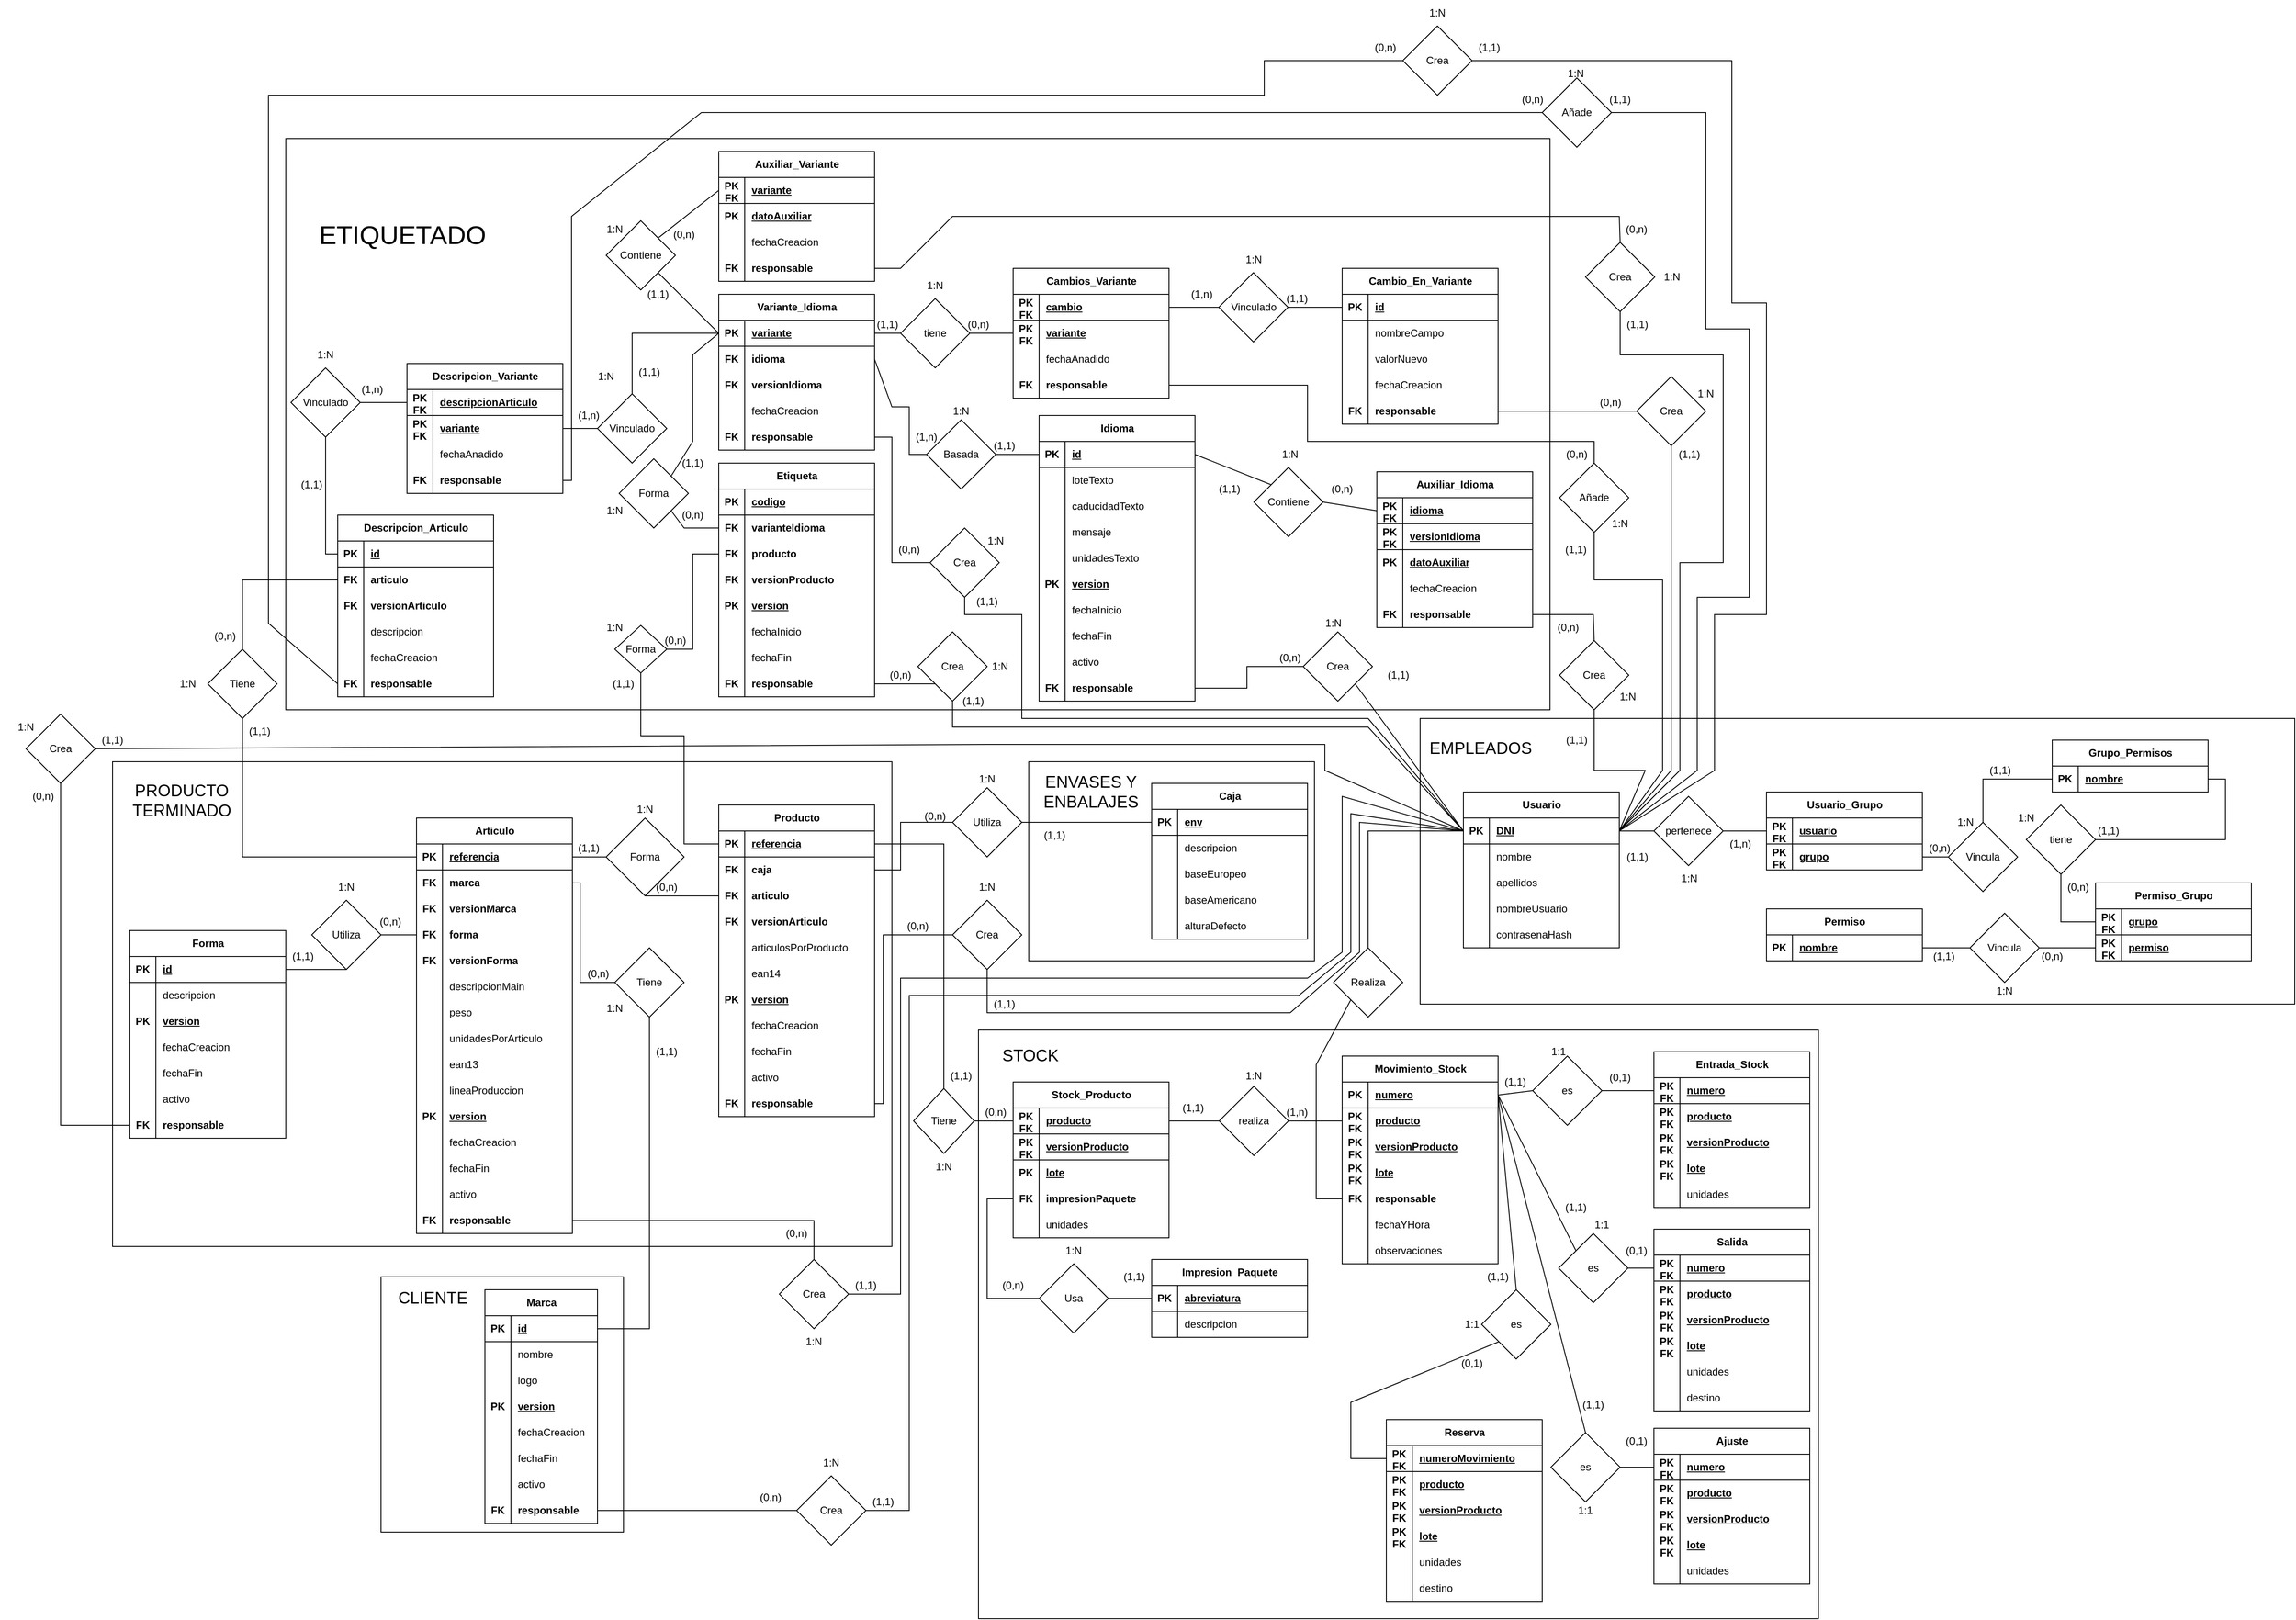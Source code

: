 <mxfile version="26.0.16">
  <diagram id="C5RBs43oDa-KdzZeNtuy" name="Datos">
    <mxGraphModel dx="1803" dy="2124" grid="1" gridSize="10" guides="1" tooltips="1" connect="1" arrows="1" fold="1" page="1" pageScale="1" pageWidth="827" pageHeight="1169" math="0" shadow="0">
      <root>
        <mxCell id="WIyWlLk6GJQsqaUBKTNV-0" />
        <mxCell id="WIyWlLk6GJQsqaUBKTNV-1" parent="WIyWlLk6GJQsqaUBKTNV-0" />
        <mxCell id="XNytfzV0zI98V_hNxGgp-100" value="" style="rounded=0;whiteSpace=wrap;html=1;" parent="WIyWlLk6GJQsqaUBKTNV-1" vertex="1">
          <mxGeometry x="710" y="10" width="900" height="560" as="geometry" />
        </mxCell>
        <mxCell id="XNytfzV0zI98V_hNxGgp-101" value="" style="group" parent="WIyWlLk6GJQsqaUBKTNV-1" connectable="0" vertex="1">
          <mxGeometry x="880" y="70" width="360" height="230" as="geometry" />
        </mxCell>
        <mxCell id="XNytfzV0zI98V_hNxGgp-14" value="Utiliza" style="rhombus;whiteSpace=wrap;html=1;" parent="XNytfzV0zI98V_hNxGgp-101" vertex="1">
          <mxGeometry x="60" y="100" width="80" height="80" as="geometry" />
        </mxCell>
        <mxCell id="XNytfzV0zI98V_hNxGgp-17" value="(0,n)" style="text;html=1;align=center;verticalAlign=middle;whiteSpace=wrap;rounded=0;" parent="XNytfzV0zI98V_hNxGgp-101" vertex="1">
          <mxGeometry x="121" y="110" width="60" height="30" as="geometry" />
        </mxCell>
        <mxCell id="XNytfzV0zI98V_hNxGgp-18" value="(1,1)" style="text;html=1;align=center;verticalAlign=middle;whiteSpace=wrap;rounded=0;" parent="XNytfzV0zI98V_hNxGgp-101" vertex="1">
          <mxGeometry x="20" y="150" width="60" height="30" as="geometry" />
        </mxCell>
        <mxCell id="XNytfzV0zI98V_hNxGgp-20" value="1:N" style="text;html=1;align=center;verticalAlign=middle;whiteSpace=wrap;rounded=0;" parent="XNytfzV0zI98V_hNxGgp-101" vertex="1">
          <mxGeometry x="70" y="70" width="60" height="30" as="geometry" />
        </mxCell>
        <mxCell id="XNytfzV0zI98V_hNxGgp-52" value="Articulo" style="shape=table;startSize=30;container=1;collapsible=1;childLayout=tableLayout;fixedRows=1;rowLines=0;fontStyle=1;align=center;resizeLast=1;html=1;" parent="XNytfzV0zI98V_hNxGgp-101" vertex="1">
          <mxGeometry x="181" y="5" width="180" height="480" as="geometry" />
        </mxCell>
        <mxCell id="XNytfzV0zI98V_hNxGgp-53" value="" style="shape=tableRow;horizontal=0;startSize=0;swimlaneHead=0;swimlaneBody=0;fillColor=none;collapsible=0;dropTarget=0;points=[[0,0.5],[1,0.5]];portConstraint=eastwest;top=0;left=0;right=0;bottom=1;" parent="XNytfzV0zI98V_hNxGgp-52" vertex="1">
          <mxGeometry y="30" width="180" height="30" as="geometry" />
        </mxCell>
        <mxCell id="XNytfzV0zI98V_hNxGgp-54" value="PK" style="shape=partialRectangle;connectable=0;fillColor=none;top=0;left=0;bottom=0;right=0;fontStyle=1;overflow=hidden;whiteSpace=wrap;html=1;" parent="XNytfzV0zI98V_hNxGgp-53" vertex="1">
          <mxGeometry width="30" height="30" as="geometry">
            <mxRectangle width="30" height="30" as="alternateBounds" />
          </mxGeometry>
        </mxCell>
        <mxCell id="XNytfzV0zI98V_hNxGgp-55" value="referencia" style="shape=partialRectangle;connectable=0;fillColor=none;top=0;left=0;bottom=0;right=0;align=left;spacingLeft=6;fontStyle=5;overflow=hidden;whiteSpace=wrap;html=1;" parent="XNytfzV0zI98V_hNxGgp-53" vertex="1">
          <mxGeometry x="30" width="150" height="30" as="geometry">
            <mxRectangle width="150" height="30" as="alternateBounds" />
          </mxGeometry>
        </mxCell>
        <mxCell id="XNytfzV0zI98V_hNxGgp-56" value="" style="shape=tableRow;horizontal=0;startSize=0;swimlaneHead=0;swimlaneBody=0;fillColor=none;collapsible=0;dropTarget=0;points=[[0,0.5],[1,0.5]];portConstraint=eastwest;top=0;left=0;right=0;bottom=0;fontStyle=1;rounded=0;" parent="XNytfzV0zI98V_hNxGgp-52" vertex="1">
          <mxGeometry y="60" width="180" height="30" as="geometry" />
        </mxCell>
        <mxCell id="XNytfzV0zI98V_hNxGgp-57" value="FK" style="shape=partialRectangle;connectable=0;fillColor=none;top=0;left=0;bottom=0;right=0;editable=1;overflow=hidden;whiteSpace=wrap;html=1;fontStyle=1" parent="XNytfzV0zI98V_hNxGgp-56" vertex="1">
          <mxGeometry width="30" height="30" as="geometry">
            <mxRectangle width="30" height="30" as="alternateBounds" />
          </mxGeometry>
        </mxCell>
        <mxCell id="XNytfzV0zI98V_hNxGgp-58" value="marca" style="shape=partialRectangle;connectable=0;fillColor=none;top=0;left=0;bottom=0;right=0;align=left;spacingLeft=6;overflow=hidden;whiteSpace=wrap;html=1;fontStyle=1;strokeColor=default;" parent="XNytfzV0zI98V_hNxGgp-56" vertex="1">
          <mxGeometry x="30" width="150" height="30" as="geometry">
            <mxRectangle width="150" height="30" as="alternateBounds" />
          </mxGeometry>
        </mxCell>
        <mxCell id="P1ACtO_Hxg3UPQIXGBtV-21" style="shape=tableRow;horizontal=0;startSize=0;swimlaneHead=0;swimlaneBody=0;fillColor=none;collapsible=0;dropTarget=0;points=[[0,0.5],[1,0.5]];portConstraint=eastwest;top=0;left=0;right=0;bottom=0;fontStyle=1;rounded=0;" vertex="1" parent="XNytfzV0zI98V_hNxGgp-52">
          <mxGeometry y="90" width="180" height="30" as="geometry" />
        </mxCell>
        <mxCell id="P1ACtO_Hxg3UPQIXGBtV-22" value="FK" style="shape=partialRectangle;connectable=0;fillColor=none;top=0;left=0;bottom=0;right=0;editable=1;overflow=hidden;whiteSpace=wrap;html=1;fontStyle=1" vertex="1" parent="P1ACtO_Hxg3UPQIXGBtV-21">
          <mxGeometry width="30" height="30" as="geometry">
            <mxRectangle width="30" height="30" as="alternateBounds" />
          </mxGeometry>
        </mxCell>
        <mxCell id="P1ACtO_Hxg3UPQIXGBtV-23" value="versionMarca" style="shape=partialRectangle;connectable=0;fillColor=none;top=0;left=0;bottom=0;right=0;align=left;spacingLeft=6;overflow=hidden;whiteSpace=wrap;html=1;fontStyle=1;strokeColor=default;" vertex="1" parent="P1ACtO_Hxg3UPQIXGBtV-21">
          <mxGeometry x="30" width="150" height="30" as="geometry">
            <mxRectangle width="150" height="30" as="alternateBounds" />
          </mxGeometry>
        </mxCell>
        <mxCell id="XNytfzV0zI98V_hNxGgp-59" value="" style="shape=tableRow;horizontal=0;startSize=0;swimlaneHead=0;swimlaneBody=0;fillColor=none;collapsible=0;dropTarget=0;points=[[0,0.5],[1,0.5]];portConstraint=eastwest;top=0;left=0;right=0;bottom=0;fontStyle=1;swimlaneFillColor=#000000;strokeColor=default;" parent="XNytfzV0zI98V_hNxGgp-52" vertex="1">
          <mxGeometry y="120" width="180" height="30" as="geometry" />
        </mxCell>
        <mxCell id="XNytfzV0zI98V_hNxGgp-60" value="FK" style="shape=partialRectangle;connectable=0;fillColor=none;top=0;left=0;bottom=0;right=0;editable=1;overflow=hidden;whiteSpace=wrap;html=1;fontStyle=1" parent="XNytfzV0zI98V_hNxGgp-59" vertex="1">
          <mxGeometry width="30" height="30" as="geometry">
            <mxRectangle width="30" height="30" as="alternateBounds" />
          </mxGeometry>
        </mxCell>
        <mxCell id="XNytfzV0zI98V_hNxGgp-61" value="forma" style="shape=partialRectangle;connectable=0;fillColor=none;top=0;left=0;bottom=0;right=0;align=left;spacingLeft=6;overflow=hidden;whiteSpace=wrap;html=1;fontStyle=1" parent="XNytfzV0zI98V_hNxGgp-59" vertex="1">
          <mxGeometry x="30" width="150" height="30" as="geometry">
            <mxRectangle width="150" height="30" as="alternateBounds" />
          </mxGeometry>
        </mxCell>
        <mxCell id="P1ACtO_Hxg3UPQIXGBtV-65" style="shape=tableRow;horizontal=0;startSize=0;swimlaneHead=0;swimlaneBody=0;fillColor=none;collapsible=0;dropTarget=0;points=[[0,0.5],[1,0.5]];portConstraint=eastwest;top=0;left=0;right=0;bottom=0;fontStyle=1;swimlaneFillColor=#000000;strokeColor=default;" vertex="1" parent="XNytfzV0zI98V_hNxGgp-52">
          <mxGeometry y="150" width="180" height="30" as="geometry" />
        </mxCell>
        <mxCell id="P1ACtO_Hxg3UPQIXGBtV-66" value="FK" style="shape=partialRectangle;connectable=0;fillColor=none;top=0;left=0;bottom=0;right=0;editable=1;overflow=hidden;whiteSpace=wrap;html=1;fontStyle=1" vertex="1" parent="P1ACtO_Hxg3UPQIXGBtV-65">
          <mxGeometry width="30" height="30" as="geometry">
            <mxRectangle width="30" height="30" as="alternateBounds" />
          </mxGeometry>
        </mxCell>
        <mxCell id="P1ACtO_Hxg3UPQIXGBtV-67" value="versionForma" style="shape=partialRectangle;connectable=0;fillColor=none;top=0;left=0;bottom=0;right=0;align=left;spacingLeft=6;overflow=hidden;whiteSpace=wrap;html=1;fontStyle=1" vertex="1" parent="P1ACtO_Hxg3UPQIXGBtV-65">
          <mxGeometry x="30" width="150" height="30" as="geometry">
            <mxRectangle width="150" height="30" as="alternateBounds" />
          </mxGeometry>
        </mxCell>
        <mxCell id="XNytfzV0zI98V_hNxGgp-62" value="" style="shape=tableRow;horizontal=0;startSize=0;swimlaneHead=0;swimlaneBody=0;fillColor=none;collapsible=0;dropTarget=0;points=[[0,0.5],[1,0.5]];portConstraint=eastwest;top=0;left=0;right=0;bottom=0;" parent="XNytfzV0zI98V_hNxGgp-52" vertex="1">
          <mxGeometry y="180" width="180" height="30" as="geometry" />
        </mxCell>
        <mxCell id="XNytfzV0zI98V_hNxGgp-63" value="" style="shape=partialRectangle;connectable=0;fillColor=none;top=0;left=0;bottom=0;right=0;editable=1;overflow=hidden;whiteSpace=wrap;html=1;" parent="XNytfzV0zI98V_hNxGgp-62" vertex="1">
          <mxGeometry width="30" height="30" as="geometry">
            <mxRectangle width="30" height="30" as="alternateBounds" />
          </mxGeometry>
        </mxCell>
        <mxCell id="XNytfzV0zI98V_hNxGgp-64" value="descripcionMain" style="shape=partialRectangle;connectable=0;fillColor=none;top=0;left=0;bottom=0;right=0;align=left;spacingLeft=6;overflow=hidden;whiteSpace=wrap;html=1;fontStyle=0" parent="XNytfzV0zI98V_hNxGgp-62" vertex="1">
          <mxGeometry x="30" width="150" height="30" as="geometry">
            <mxRectangle width="150" height="30" as="alternateBounds" />
          </mxGeometry>
        </mxCell>
        <mxCell id="XNytfzV0zI98V_hNxGgp-65" style="shape=tableRow;horizontal=0;startSize=0;swimlaneHead=0;swimlaneBody=0;fillColor=none;collapsible=0;dropTarget=0;points=[[0,0.5],[1,0.5]];portConstraint=eastwest;top=0;left=0;right=0;bottom=0;" parent="XNytfzV0zI98V_hNxGgp-52" vertex="1">
          <mxGeometry y="210" width="180" height="30" as="geometry" />
        </mxCell>
        <mxCell id="XNytfzV0zI98V_hNxGgp-66" style="shape=partialRectangle;connectable=0;fillColor=none;top=0;left=0;bottom=0;right=0;editable=1;overflow=hidden;whiteSpace=wrap;html=1;" parent="XNytfzV0zI98V_hNxGgp-65" vertex="1">
          <mxGeometry width="30" height="30" as="geometry">
            <mxRectangle width="30" height="30" as="alternateBounds" />
          </mxGeometry>
        </mxCell>
        <mxCell id="XNytfzV0zI98V_hNxGgp-67" value="&lt;span style=&quot;font-weight: normal;&quot;&gt;peso&lt;/span&gt;" style="shape=partialRectangle;connectable=0;fillColor=none;top=0;left=0;bottom=0;right=0;align=left;spacingLeft=6;overflow=hidden;whiteSpace=wrap;html=1;fontStyle=1" parent="XNytfzV0zI98V_hNxGgp-65" vertex="1">
          <mxGeometry x="30" width="150" height="30" as="geometry">
            <mxRectangle width="150" height="30" as="alternateBounds" />
          </mxGeometry>
        </mxCell>
        <mxCell id="XNytfzV0zI98V_hNxGgp-68" style="shape=tableRow;horizontal=0;startSize=0;swimlaneHead=0;swimlaneBody=0;fillColor=none;collapsible=0;dropTarget=0;points=[[0,0.5],[1,0.5]];portConstraint=eastwest;top=0;left=0;right=0;bottom=0;" parent="XNytfzV0zI98V_hNxGgp-52" vertex="1">
          <mxGeometry y="240" width="180" height="30" as="geometry" />
        </mxCell>
        <mxCell id="XNytfzV0zI98V_hNxGgp-69" style="shape=partialRectangle;connectable=0;fillColor=none;top=0;left=0;bottom=0;right=0;editable=1;overflow=hidden;whiteSpace=wrap;html=1;" parent="XNytfzV0zI98V_hNxGgp-68" vertex="1">
          <mxGeometry width="30" height="30" as="geometry">
            <mxRectangle width="30" height="30" as="alternateBounds" />
          </mxGeometry>
        </mxCell>
        <mxCell id="XNytfzV0zI98V_hNxGgp-70" value="unidadesPorArticulo" style="shape=partialRectangle;connectable=0;fillColor=none;top=0;left=0;bottom=0;right=0;align=left;spacingLeft=6;overflow=hidden;whiteSpace=wrap;html=1;fontStyle=0" parent="XNytfzV0zI98V_hNxGgp-68" vertex="1">
          <mxGeometry x="30" width="150" height="30" as="geometry">
            <mxRectangle width="150" height="30" as="alternateBounds" />
          </mxGeometry>
        </mxCell>
        <mxCell id="XNytfzV0zI98V_hNxGgp-71" style="shape=tableRow;horizontal=0;startSize=0;swimlaneHead=0;swimlaneBody=0;fillColor=none;collapsible=0;dropTarget=0;points=[[0,0.5],[1,0.5]];portConstraint=eastwest;top=0;left=0;right=0;bottom=0;" parent="XNytfzV0zI98V_hNxGgp-52" vertex="1">
          <mxGeometry y="270" width="180" height="30" as="geometry" />
        </mxCell>
        <mxCell id="XNytfzV0zI98V_hNxGgp-72" style="shape=partialRectangle;connectable=0;fillColor=none;top=0;left=0;bottom=0;right=0;editable=1;overflow=hidden;whiteSpace=wrap;html=1;" parent="XNytfzV0zI98V_hNxGgp-71" vertex="1">
          <mxGeometry width="30" height="30" as="geometry">
            <mxRectangle width="30" height="30" as="alternateBounds" />
          </mxGeometry>
        </mxCell>
        <mxCell id="XNytfzV0zI98V_hNxGgp-73" value="ean13" style="shape=partialRectangle;connectable=0;fillColor=none;top=0;left=0;bottom=0;right=0;align=left;spacingLeft=6;overflow=hidden;whiteSpace=wrap;html=1;fontStyle=0" parent="XNytfzV0zI98V_hNxGgp-71" vertex="1">
          <mxGeometry x="30" width="150" height="30" as="geometry">
            <mxRectangle width="150" height="30" as="alternateBounds" />
          </mxGeometry>
        </mxCell>
        <mxCell id="XNytfzV0zI98V_hNxGgp-74" style="shape=tableRow;horizontal=0;startSize=0;swimlaneHead=0;swimlaneBody=0;fillColor=none;collapsible=0;dropTarget=0;points=[[0,0.5],[1,0.5]];portConstraint=eastwest;top=0;left=0;right=0;bottom=0;" parent="XNytfzV0zI98V_hNxGgp-52" vertex="1">
          <mxGeometry y="300" width="180" height="30" as="geometry" />
        </mxCell>
        <mxCell id="XNytfzV0zI98V_hNxGgp-75" style="shape=partialRectangle;connectable=0;fillColor=none;top=0;left=0;bottom=0;right=0;editable=1;overflow=hidden;whiteSpace=wrap;html=1;" parent="XNytfzV0zI98V_hNxGgp-74" vertex="1">
          <mxGeometry width="30" height="30" as="geometry">
            <mxRectangle width="30" height="30" as="alternateBounds" />
          </mxGeometry>
        </mxCell>
        <mxCell id="XNytfzV0zI98V_hNxGgp-76" value="lineaProduccion" style="shape=partialRectangle;connectable=0;fillColor=none;top=0;left=0;bottom=0;right=0;align=left;spacingLeft=6;overflow=hidden;whiteSpace=wrap;html=1;fontStyle=0" parent="XNytfzV0zI98V_hNxGgp-74" vertex="1">
          <mxGeometry x="30" width="150" height="30" as="geometry">
            <mxRectangle width="150" height="30" as="alternateBounds" />
          </mxGeometry>
        </mxCell>
        <mxCell id="P1ACtO_Hxg3UPQIXGBtV-9" style="shape=tableRow;horizontal=0;startSize=0;swimlaneHead=0;swimlaneBody=0;fillColor=none;collapsible=0;dropTarget=0;points=[[0,0.5],[1,0.5]];portConstraint=eastwest;top=0;left=0;right=0;bottom=0;" vertex="1" parent="XNytfzV0zI98V_hNxGgp-52">
          <mxGeometry y="330" width="180" height="30" as="geometry" />
        </mxCell>
        <mxCell id="P1ACtO_Hxg3UPQIXGBtV-10" value="PK" style="shape=partialRectangle;connectable=0;fillColor=none;top=0;left=0;bottom=0;right=0;editable=1;overflow=hidden;whiteSpace=wrap;html=1;fontStyle=1" vertex="1" parent="P1ACtO_Hxg3UPQIXGBtV-9">
          <mxGeometry width="30" height="30" as="geometry">
            <mxRectangle width="30" height="30" as="alternateBounds" />
          </mxGeometry>
        </mxCell>
        <mxCell id="P1ACtO_Hxg3UPQIXGBtV-11" value="version" style="shape=partialRectangle;connectable=0;fillColor=none;top=0;left=0;bottom=0;right=0;align=left;spacingLeft=6;overflow=hidden;whiteSpace=wrap;html=1;fontStyle=5" vertex="1" parent="P1ACtO_Hxg3UPQIXGBtV-9">
          <mxGeometry x="30" width="150" height="30" as="geometry">
            <mxRectangle width="150" height="30" as="alternateBounds" />
          </mxGeometry>
        </mxCell>
        <mxCell id="P1ACtO_Hxg3UPQIXGBtV-0" style="shape=tableRow;horizontal=0;startSize=0;swimlaneHead=0;swimlaneBody=0;fillColor=none;collapsible=0;dropTarget=0;points=[[0,0.5],[1,0.5]];portConstraint=eastwest;top=0;left=0;right=0;bottom=0;" vertex="1" parent="XNytfzV0zI98V_hNxGgp-52">
          <mxGeometry y="360" width="180" height="30" as="geometry" />
        </mxCell>
        <mxCell id="P1ACtO_Hxg3UPQIXGBtV-1" style="shape=partialRectangle;connectable=0;fillColor=none;top=0;left=0;bottom=0;right=0;editable=1;overflow=hidden;whiteSpace=wrap;html=1;" vertex="1" parent="P1ACtO_Hxg3UPQIXGBtV-0">
          <mxGeometry width="30" height="30" as="geometry">
            <mxRectangle width="30" height="30" as="alternateBounds" />
          </mxGeometry>
        </mxCell>
        <mxCell id="P1ACtO_Hxg3UPQIXGBtV-2" value="fechaCreacion" style="shape=partialRectangle;connectable=0;fillColor=none;top=0;left=0;bottom=0;right=0;align=left;spacingLeft=6;overflow=hidden;whiteSpace=wrap;html=1;fontStyle=0" vertex="1" parent="P1ACtO_Hxg3UPQIXGBtV-0">
          <mxGeometry x="30" width="150" height="30" as="geometry">
            <mxRectangle width="150" height="30" as="alternateBounds" />
          </mxGeometry>
        </mxCell>
        <mxCell id="P1ACtO_Hxg3UPQIXGBtV-3" style="shape=tableRow;horizontal=0;startSize=0;swimlaneHead=0;swimlaneBody=0;fillColor=none;collapsible=0;dropTarget=0;points=[[0,0.5],[1,0.5]];portConstraint=eastwest;top=0;left=0;right=0;bottom=0;" vertex="1" parent="XNytfzV0zI98V_hNxGgp-52">
          <mxGeometry y="390" width="180" height="30" as="geometry" />
        </mxCell>
        <mxCell id="P1ACtO_Hxg3UPQIXGBtV-4" style="shape=partialRectangle;connectable=0;fillColor=none;top=0;left=0;bottom=0;right=0;editable=1;overflow=hidden;whiteSpace=wrap;html=1;" vertex="1" parent="P1ACtO_Hxg3UPQIXGBtV-3">
          <mxGeometry width="30" height="30" as="geometry">
            <mxRectangle width="30" height="30" as="alternateBounds" />
          </mxGeometry>
        </mxCell>
        <mxCell id="P1ACtO_Hxg3UPQIXGBtV-5" value="fechaFin" style="shape=partialRectangle;connectable=0;fillColor=none;top=0;left=0;bottom=0;right=0;align=left;spacingLeft=6;overflow=hidden;whiteSpace=wrap;html=1;fontStyle=0" vertex="1" parent="P1ACtO_Hxg3UPQIXGBtV-3">
          <mxGeometry x="30" width="150" height="30" as="geometry">
            <mxRectangle width="150" height="30" as="alternateBounds" />
          </mxGeometry>
        </mxCell>
        <mxCell id="P1ACtO_Hxg3UPQIXGBtV-6" style="shape=tableRow;horizontal=0;startSize=0;swimlaneHead=0;swimlaneBody=0;fillColor=none;collapsible=0;dropTarget=0;points=[[0,0.5],[1,0.5]];portConstraint=eastwest;top=0;left=0;right=0;bottom=0;" vertex="1" parent="XNytfzV0zI98V_hNxGgp-52">
          <mxGeometry y="420" width="180" height="30" as="geometry" />
        </mxCell>
        <mxCell id="P1ACtO_Hxg3UPQIXGBtV-7" style="shape=partialRectangle;connectable=0;fillColor=none;top=0;left=0;bottom=0;right=0;editable=1;overflow=hidden;whiteSpace=wrap;html=1;" vertex="1" parent="P1ACtO_Hxg3UPQIXGBtV-6">
          <mxGeometry width="30" height="30" as="geometry">
            <mxRectangle width="30" height="30" as="alternateBounds" />
          </mxGeometry>
        </mxCell>
        <mxCell id="P1ACtO_Hxg3UPQIXGBtV-8" value="activo" style="shape=partialRectangle;connectable=0;fillColor=none;top=0;left=0;bottom=0;right=0;align=left;spacingLeft=6;overflow=hidden;whiteSpace=wrap;html=1;fontStyle=0" vertex="1" parent="P1ACtO_Hxg3UPQIXGBtV-6">
          <mxGeometry x="30" width="150" height="30" as="geometry">
            <mxRectangle width="150" height="30" as="alternateBounds" />
          </mxGeometry>
        </mxCell>
        <mxCell id="P1ACtO_Hxg3UPQIXGBtV-98" style="shape=tableRow;horizontal=0;startSize=0;swimlaneHead=0;swimlaneBody=0;fillColor=none;collapsible=0;dropTarget=0;points=[[0,0.5],[1,0.5]];portConstraint=eastwest;top=0;left=0;right=0;bottom=0;" vertex="1" parent="XNytfzV0zI98V_hNxGgp-52">
          <mxGeometry y="450" width="180" height="30" as="geometry" />
        </mxCell>
        <mxCell id="P1ACtO_Hxg3UPQIXGBtV-99" value="FK" style="shape=partialRectangle;connectable=0;fillColor=none;top=0;left=0;bottom=0;right=0;editable=1;overflow=hidden;whiteSpace=wrap;html=1;fontStyle=1" vertex="1" parent="P1ACtO_Hxg3UPQIXGBtV-98">
          <mxGeometry width="30" height="30" as="geometry">
            <mxRectangle width="30" height="30" as="alternateBounds" />
          </mxGeometry>
        </mxCell>
        <mxCell id="P1ACtO_Hxg3UPQIXGBtV-100" value="&lt;b&gt;responsable&lt;/b&gt;" style="shape=partialRectangle;connectable=0;fillColor=none;top=0;left=0;bottom=0;right=0;align=left;spacingLeft=6;overflow=hidden;whiteSpace=wrap;html=1;fontStyle=0" vertex="1" parent="P1ACtO_Hxg3UPQIXGBtV-98">
          <mxGeometry x="30" width="150" height="30" as="geometry">
            <mxRectangle width="150" height="30" as="alternateBounds" />
          </mxGeometry>
        </mxCell>
        <mxCell id="XNytfzV0zI98V_hNxGgp-16" value="" style="endArrow=none;html=1;rounded=0;entryX=1;entryY=0.5;entryDx=0;entryDy=0;exitX=0;exitY=0.5;exitDx=0;exitDy=0;" parent="XNytfzV0zI98V_hNxGgp-101" source="XNytfzV0zI98V_hNxGgp-59" target="XNytfzV0zI98V_hNxGgp-14" edge="1">
          <mxGeometry width="50" height="50" relative="1" as="geometry">
            <mxPoint x="430" y="270" as="sourcePoint" />
            <mxPoint x="300" y="205" as="targetPoint" />
          </mxGeometry>
        </mxCell>
        <mxCell id="XNytfzV0zI98V_hNxGgp-1" value="PRODUCTO TERMINADO" style="text;html=1;align=center;verticalAlign=middle;whiteSpace=wrap;rounded=0;fontSize=19;" parent="WIyWlLk6GJQsqaUBKTNV-1" vertex="1">
          <mxGeometry x="730" y="25" width="120" height="60" as="geometry" />
        </mxCell>
        <mxCell id="XNytfzV0zI98V_hNxGgp-103" value="" style="rounded=0;whiteSpace=wrap;html=1;" parent="WIyWlLk6GJQsqaUBKTNV-1" vertex="1">
          <mxGeometry x="1020" y="605" width="280" height="295" as="geometry" />
        </mxCell>
        <mxCell id="XNytfzV0zI98V_hNxGgp-104" value="CLIENTE" style="text;html=1;align=center;verticalAlign=middle;whiteSpace=wrap;rounded=0;fontSize=19;" parent="WIyWlLk6GJQsqaUBKTNV-1" vertex="1">
          <mxGeometry x="1020" y="600" width="120" height="60" as="geometry" />
        </mxCell>
        <mxCell id="XNytfzV0zI98V_hNxGgp-109" value="Marca" style="shape=table;startSize=30;container=1;collapsible=1;childLayout=tableLayout;fixedRows=1;rowLines=0;fontStyle=1;align=center;resizeLast=1;html=1;" parent="WIyWlLk6GJQsqaUBKTNV-1" vertex="1">
          <mxGeometry x="1140" y="620" width="130" height="270" as="geometry" />
        </mxCell>
        <mxCell id="XNytfzV0zI98V_hNxGgp-110" value="" style="shape=tableRow;horizontal=0;startSize=0;swimlaneHead=0;swimlaneBody=0;fillColor=none;collapsible=0;dropTarget=0;points=[[0,0.5],[1,0.5]];portConstraint=eastwest;top=0;left=0;right=0;bottom=1;" parent="XNytfzV0zI98V_hNxGgp-109" vertex="1">
          <mxGeometry y="30" width="130" height="30" as="geometry" />
        </mxCell>
        <mxCell id="XNytfzV0zI98V_hNxGgp-111" value="PK" style="shape=partialRectangle;connectable=0;fillColor=none;top=0;left=0;bottom=0;right=0;fontStyle=1;overflow=hidden;whiteSpace=wrap;html=1;" parent="XNytfzV0zI98V_hNxGgp-110" vertex="1">
          <mxGeometry width="30" height="30" as="geometry">
            <mxRectangle width="30" height="30" as="alternateBounds" />
          </mxGeometry>
        </mxCell>
        <mxCell id="XNytfzV0zI98V_hNxGgp-112" value="id" style="shape=partialRectangle;connectable=0;fillColor=none;top=0;left=0;bottom=0;right=0;align=left;spacingLeft=6;fontStyle=5;overflow=hidden;whiteSpace=wrap;html=1;" parent="XNytfzV0zI98V_hNxGgp-110" vertex="1">
          <mxGeometry x="30" width="100" height="30" as="geometry">
            <mxRectangle width="100" height="30" as="alternateBounds" />
          </mxGeometry>
        </mxCell>
        <mxCell id="XNytfzV0zI98V_hNxGgp-113" value="" style="shape=tableRow;horizontal=0;startSize=0;swimlaneHead=0;swimlaneBody=0;fillColor=none;collapsible=0;dropTarget=0;points=[[0,0.5],[1,0.5]];portConstraint=eastwest;top=0;left=0;right=0;bottom=0;" parent="XNytfzV0zI98V_hNxGgp-109" vertex="1">
          <mxGeometry y="60" width="130" height="30" as="geometry" />
        </mxCell>
        <mxCell id="XNytfzV0zI98V_hNxGgp-114" value="" style="shape=partialRectangle;connectable=0;fillColor=none;top=0;left=0;bottom=0;right=0;editable=1;overflow=hidden;whiteSpace=wrap;html=1;" parent="XNytfzV0zI98V_hNxGgp-113" vertex="1">
          <mxGeometry width="30" height="30" as="geometry">
            <mxRectangle width="30" height="30" as="alternateBounds" />
          </mxGeometry>
        </mxCell>
        <mxCell id="XNytfzV0zI98V_hNxGgp-115" value="nombre" style="shape=partialRectangle;connectable=0;fillColor=none;top=0;left=0;bottom=0;right=0;align=left;spacingLeft=6;overflow=hidden;whiteSpace=wrap;html=1;" parent="XNytfzV0zI98V_hNxGgp-113" vertex="1">
          <mxGeometry x="30" width="100" height="30" as="geometry">
            <mxRectangle width="100" height="30" as="alternateBounds" />
          </mxGeometry>
        </mxCell>
        <mxCell id="XNytfzV0zI98V_hNxGgp-116" value="" style="shape=tableRow;horizontal=0;startSize=0;swimlaneHead=0;swimlaneBody=0;fillColor=none;collapsible=0;dropTarget=0;points=[[0,0.5],[1,0.5]];portConstraint=eastwest;top=0;left=0;right=0;bottom=0;" parent="XNytfzV0zI98V_hNxGgp-109" vertex="1">
          <mxGeometry y="90" width="130" height="30" as="geometry" />
        </mxCell>
        <mxCell id="XNytfzV0zI98V_hNxGgp-117" value="" style="shape=partialRectangle;connectable=0;fillColor=none;top=0;left=0;bottom=0;right=0;editable=1;overflow=hidden;whiteSpace=wrap;html=1;" parent="XNytfzV0zI98V_hNxGgp-116" vertex="1">
          <mxGeometry width="30" height="30" as="geometry">
            <mxRectangle width="30" height="30" as="alternateBounds" />
          </mxGeometry>
        </mxCell>
        <mxCell id="XNytfzV0zI98V_hNxGgp-118" value="logo" style="shape=partialRectangle;connectable=0;fillColor=none;top=0;left=0;bottom=0;right=0;align=left;spacingLeft=6;overflow=hidden;whiteSpace=wrap;html=1;" parent="XNytfzV0zI98V_hNxGgp-116" vertex="1">
          <mxGeometry x="30" width="100" height="30" as="geometry">
            <mxRectangle width="100" height="30" as="alternateBounds" />
          </mxGeometry>
        </mxCell>
        <mxCell id="P1ACtO_Hxg3UPQIXGBtV-18" style="shape=tableRow;horizontal=0;startSize=0;swimlaneHead=0;swimlaneBody=0;fillColor=none;collapsible=0;dropTarget=0;points=[[0,0.5],[1,0.5]];portConstraint=eastwest;top=0;left=0;right=0;bottom=0;" vertex="1" parent="XNytfzV0zI98V_hNxGgp-109">
          <mxGeometry y="120" width="130" height="30" as="geometry" />
        </mxCell>
        <mxCell id="P1ACtO_Hxg3UPQIXGBtV-19" value="PK" style="shape=partialRectangle;connectable=0;fillColor=none;top=0;left=0;bottom=0;right=0;editable=1;overflow=hidden;whiteSpace=wrap;html=1;fontStyle=1" vertex="1" parent="P1ACtO_Hxg3UPQIXGBtV-18">
          <mxGeometry width="30" height="30" as="geometry">
            <mxRectangle width="30" height="30" as="alternateBounds" />
          </mxGeometry>
        </mxCell>
        <mxCell id="P1ACtO_Hxg3UPQIXGBtV-20" value="version" style="shape=partialRectangle;connectable=0;fillColor=none;top=0;left=0;bottom=0;right=0;align=left;spacingLeft=6;overflow=hidden;whiteSpace=wrap;html=1;fontStyle=5" vertex="1" parent="P1ACtO_Hxg3UPQIXGBtV-18">
          <mxGeometry x="30" width="100" height="30" as="geometry">
            <mxRectangle width="100" height="30" as="alternateBounds" />
          </mxGeometry>
        </mxCell>
        <mxCell id="P1ACtO_Hxg3UPQIXGBtV-24" style="shape=tableRow;horizontal=0;startSize=0;swimlaneHead=0;swimlaneBody=0;fillColor=none;collapsible=0;dropTarget=0;points=[[0,0.5],[1,0.5]];portConstraint=eastwest;top=0;left=0;right=0;bottom=0;" vertex="1" parent="XNytfzV0zI98V_hNxGgp-109">
          <mxGeometry y="150" width="130" height="30" as="geometry" />
        </mxCell>
        <mxCell id="P1ACtO_Hxg3UPQIXGBtV-25" style="shape=partialRectangle;connectable=0;fillColor=none;top=0;left=0;bottom=0;right=0;editable=1;overflow=hidden;whiteSpace=wrap;html=1;fontStyle=1" vertex="1" parent="P1ACtO_Hxg3UPQIXGBtV-24">
          <mxGeometry width="30" height="30" as="geometry">
            <mxRectangle width="30" height="30" as="alternateBounds" />
          </mxGeometry>
        </mxCell>
        <mxCell id="P1ACtO_Hxg3UPQIXGBtV-26" value="fechaCreacion" style="shape=partialRectangle;connectable=0;fillColor=none;top=0;left=0;bottom=0;right=0;align=left;spacingLeft=6;overflow=hidden;whiteSpace=wrap;html=1;fontStyle=0" vertex="1" parent="P1ACtO_Hxg3UPQIXGBtV-24">
          <mxGeometry x="30" width="100" height="30" as="geometry">
            <mxRectangle width="100" height="30" as="alternateBounds" />
          </mxGeometry>
        </mxCell>
        <mxCell id="P1ACtO_Hxg3UPQIXGBtV-27" style="shape=tableRow;horizontal=0;startSize=0;swimlaneHead=0;swimlaneBody=0;fillColor=none;collapsible=0;dropTarget=0;points=[[0,0.5],[1,0.5]];portConstraint=eastwest;top=0;left=0;right=0;bottom=0;" vertex="1" parent="XNytfzV0zI98V_hNxGgp-109">
          <mxGeometry y="180" width="130" height="30" as="geometry" />
        </mxCell>
        <mxCell id="P1ACtO_Hxg3UPQIXGBtV-28" style="shape=partialRectangle;connectable=0;fillColor=none;top=0;left=0;bottom=0;right=0;editable=1;overflow=hidden;whiteSpace=wrap;html=1;fontStyle=1" vertex="1" parent="P1ACtO_Hxg3UPQIXGBtV-27">
          <mxGeometry width="30" height="30" as="geometry">
            <mxRectangle width="30" height="30" as="alternateBounds" />
          </mxGeometry>
        </mxCell>
        <mxCell id="P1ACtO_Hxg3UPQIXGBtV-29" value="fechaFin" style="shape=partialRectangle;connectable=0;fillColor=none;top=0;left=0;bottom=0;right=0;align=left;spacingLeft=6;overflow=hidden;whiteSpace=wrap;html=1;fontStyle=0" vertex="1" parent="P1ACtO_Hxg3UPQIXGBtV-27">
          <mxGeometry x="30" width="100" height="30" as="geometry">
            <mxRectangle width="100" height="30" as="alternateBounds" />
          </mxGeometry>
        </mxCell>
        <mxCell id="P1ACtO_Hxg3UPQIXGBtV-30" style="shape=tableRow;horizontal=0;startSize=0;swimlaneHead=0;swimlaneBody=0;fillColor=none;collapsible=0;dropTarget=0;points=[[0,0.5],[1,0.5]];portConstraint=eastwest;top=0;left=0;right=0;bottom=0;" vertex="1" parent="XNytfzV0zI98V_hNxGgp-109">
          <mxGeometry y="210" width="130" height="30" as="geometry" />
        </mxCell>
        <mxCell id="P1ACtO_Hxg3UPQIXGBtV-31" style="shape=partialRectangle;connectable=0;fillColor=none;top=0;left=0;bottom=0;right=0;editable=1;overflow=hidden;whiteSpace=wrap;html=1;fontStyle=1" vertex="1" parent="P1ACtO_Hxg3UPQIXGBtV-30">
          <mxGeometry width="30" height="30" as="geometry">
            <mxRectangle width="30" height="30" as="alternateBounds" />
          </mxGeometry>
        </mxCell>
        <mxCell id="P1ACtO_Hxg3UPQIXGBtV-32" value="&lt;span style=&quot;font-weight: normal;&quot;&gt;activo&lt;/span&gt;" style="shape=partialRectangle;connectable=0;fillColor=none;top=0;left=0;bottom=0;right=0;align=left;spacingLeft=6;overflow=hidden;whiteSpace=wrap;html=1;fontStyle=1" vertex="1" parent="P1ACtO_Hxg3UPQIXGBtV-30">
          <mxGeometry x="30" width="100" height="30" as="geometry">
            <mxRectangle width="100" height="30" as="alternateBounds" />
          </mxGeometry>
        </mxCell>
        <mxCell id="P1ACtO_Hxg3UPQIXGBtV-102" style="shape=tableRow;horizontal=0;startSize=0;swimlaneHead=0;swimlaneBody=0;fillColor=none;collapsible=0;dropTarget=0;points=[[0,0.5],[1,0.5]];portConstraint=eastwest;top=0;left=0;right=0;bottom=0;" vertex="1" parent="XNytfzV0zI98V_hNxGgp-109">
          <mxGeometry y="240" width="130" height="30" as="geometry" />
        </mxCell>
        <mxCell id="P1ACtO_Hxg3UPQIXGBtV-103" value="FK" style="shape=partialRectangle;connectable=0;fillColor=none;top=0;left=0;bottom=0;right=0;editable=1;overflow=hidden;whiteSpace=wrap;html=1;fontStyle=1" vertex="1" parent="P1ACtO_Hxg3UPQIXGBtV-102">
          <mxGeometry width="30" height="30" as="geometry">
            <mxRectangle width="30" height="30" as="alternateBounds" />
          </mxGeometry>
        </mxCell>
        <mxCell id="P1ACtO_Hxg3UPQIXGBtV-104" value="responsable" style="shape=partialRectangle;connectable=0;fillColor=none;top=0;left=0;bottom=0;right=0;align=left;spacingLeft=6;overflow=hidden;whiteSpace=wrap;html=1;fontStyle=1" vertex="1" parent="P1ACtO_Hxg3UPQIXGBtV-102">
          <mxGeometry x="30" width="100" height="30" as="geometry">
            <mxRectangle width="100" height="30" as="alternateBounds" />
          </mxGeometry>
        </mxCell>
        <mxCell id="XNytfzV0zI98V_hNxGgp-122" value="Tiene" style="rhombus;whiteSpace=wrap;html=1;" parent="WIyWlLk6GJQsqaUBKTNV-1" vertex="1">
          <mxGeometry x="1290" y="225" width="80" height="80" as="geometry" />
        </mxCell>
        <mxCell id="XNytfzV0zI98V_hNxGgp-126" value="(1,1)" style="text;html=1;align=center;verticalAlign=middle;whiteSpace=wrap;rounded=0;" parent="WIyWlLk6GJQsqaUBKTNV-1" vertex="1">
          <mxGeometry x="1320" y="330" width="60" height="30" as="geometry" />
        </mxCell>
        <mxCell id="XNytfzV0zI98V_hNxGgp-128" value="(0,n)" style="text;html=1;align=center;verticalAlign=middle;whiteSpace=wrap;rounded=0;" parent="WIyWlLk6GJQsqaUBKTNV-1" vertex="1">
          <mxGeometry x="1241" y="240" width="60" height="30" as="geometry" />
        </mxCell>
        <mxCell id="XNytfzV0zI98V_hNxGgp-130" value="1:N" style="text;html=1;align=center;verticalAlign=middle;whiteSpace=wrap;rounded=0;" parent="WIyWlLk6GJQsqaUBKTNV-1" vertex="1">
          <mxGeometry x="1260" y="280" width="60" height="30" as="geometry" />
        </mxCell>
        <mxCell id="XNytfzV0zI98V_hNxGgp-131" value="" style="rounded=0;whiteSpace=wrap;html=1;" parent="WIyWlLk6GJQsqaUBKTNV-1" vertex="1">
          <mxGeometry x="1768" y="10" width="330" height="230" as="geometry" />
        </mxCell>
        <mxCell id="XNytfzV0zI98V_hNxGgp-133" value="ENVASES Y ENBALAJES" style="text;html=1;align=center;verticalAlign=middle;whiteSpace=wrap;rounded=0;fontSize=19;" parent="WIyWlLk6GJQsqaUBKTNV-1" vertex="1">
          <mxGeometry x="1780" y="15" width="120" height="60" as="geometry" />
        </mxCell>
        <mxCell id="XNytfzV0zI98V_hNxGgp-134" value="Caja" style="shape=table;startSize=30;container=1;collapsible=1;childLayout=tableLayout;fixedRows=1;rowLines=0;fontStyle=1;align=center;resizeLast=1;html=1;" parent="WIyWlLk6GJQsqaUBKTNV-1" vertex="1">
          <mxGeometry x="1910" y="35" width="180" height="180" as="geometry" />
        </mxCell>
        <mxCell id="XNytfzV0zI98V_hNxGgp-135" value="" style="shape=tableRow;horizontal=0;startSize=0;swimlaneHead=0;swimlaneBody=0;fillColor=none;collapsible=0;dropTarget=0;points=[[0,0.5],[1,0.5]];portConstraint=eastwest;top=0;left=0;right=0;bottom=1;" parent="XNytfzV0zI98V_hNxGgp-134" vertex="1">
          <mxGeometry y="30" width="180" height="30" as="geometry" />
        </mxCell>
        <mxCell id="XNytfzV0zI98V_hNxGgp-136" value="PK" style="shape=partialRectangle;connectable=0;fillColor=none;top=0;left=0;bottom=0;right=0;fontStyle=1;overflow=hidden;whiteSpace=wrap;html=1;" parent="XNytfzV0zI98V_hNxGgp-135" vertex="1">
          <mxGeometry width="30" height="30" as="geometry">
            <mxRectangle width="30" height="30" as="alternateBounds" />
          </mxGeometry>
        </mxCell>
        <mxCell id="XNytfzV0zI98V_hNxGgp-137" value="env" style="shape=partialRectangle;connectable=0;fillColor=none;top=0;left=0;bottom=0;right=0;align=left;spacingLeft=6;fontStyle=5;overflow=hidden;whiteSpace=wrap;html=1;" parent="XNytfzV0zI98V_hNxGgp-135" vertex="1">
          <mxGeometry x="30" width="150" height="30" as="geometry">
            <mxRectangle width="150" height="30" as="alternateBounds" />
          </mxGeometry>
        </mxCell>
        <mxCell id="XNytfzV0zI98V_hNxGgp-138" value="" style="shape=tableRow;horizontal=0;startSize=0;swimlaneHead=0;swimlaneBody=0;fillColor=none;collapsible=0;dropTarget=0;points=[[0,0.5],[1,0.5]];portConstraint=eastwest;top=0;left=0;right=0;bottom=0;" parent="XNytfzV0zI98V_hNxGgp-134" vertex="1">
          <mxGeometry y="60" width="180" height="30" as="geometry" />
        </mxCell>
        <mxCell id="XNytfzV0zI98V_hNxGgp-139" value="" style="shape=partialRectangle;connectable=0;fillColor=none;top=0;left=0;bottom=0;right=0;editable=1;overflow=hidden;whiteSpace=wrap;html=1;" parent="XNytfzV0zI98V_hNxGgp-138" vertex="1">
          <mxGeometry width="30" height="30" as="geometry">
            <mxRectangle width="30" height="30" as="alternateBounds" />
          </mxGeometry>
        </mxCell>
        <mxCell id="XNytfzV0zI98V_hNxGgp-140" value="descripcion" style="shape=partialRectangle;connectable=0;fillColor=none;top=0;left=0;bottom=0;right=0;align=left;spacingLeft=6;overflow=hidden;whiteSpace=wrap;html=1;" parent="XNytfzV0zI98V_hNxGgp-138" vertex="1">
          <mxGeometry x="30" width="150" height="30" as="geometry">
            <mxRectangle width="150" height="30" as="alternateBounds" />
          </mxGeometry>
        </mxCell>
        <mxCell id="XNytfzV0zI98V_hNxGgp-141" value="" style="shape=tableRow;horizontal=0;startSize=0;swimlaneHead=0;swimlaneBody=0;fillColor=none;collapsible=0;dropTarget=0;points=[[0,0.5],[1,0.5]];portConstraint=eastwest;top=0;left=0;right=0;bottom=0;" parent="XNytfzV0zI98V_hNxGgp-134" vertex="1">
          <mxGeometry y="90" width="180" height="30" as="geometry" />
        </mxCell>
        <mxCell id="XNytfzV0zI98V_hNxGgp-142" value="" style="shape=partialRectangle;connectable=0;fillColor=none;top=0;left=0;bottom=0;right=0;editable=1;overflow=hidden;whiteSpace=wrap;html=1;" parent="XNytfzV0zI98V_hNxGgp-141" vertex="1">
          <mxGeometry width="30" height="30" as="geometry">
            <mxRectangle width="30" height="30" as="alternateBounds" />
          </mxGeometry>
        </mxCell>
        <mxCell id="XNytfzV0zI98V_hNxGgp-143" value="baseEuropeo" style="shape=partialRectangle;connectable=0;fillColor=none;top=0;left=0;bottom=0;right=0;align=left;spacingLeft=6;overflow=hidden;whiteSpace=wrap;html=1;" parent="XNytfzV0zI98V_hNxGgp-141" vertex="1">
          <mxGeometry x="30" width="150" height="30" as="geometry">
            <mxRectangle width="150" height="30" as="alternateBounds" />
          </mxGeometry>
        </mxCell>
        <mxCell id="XNytfzV0zI98V_hNxGgp-144" value="" style="shape=tableRow;horizontal=0;startSize=0;swimlaneHead=0;swimlaneBody=0;fillColor=none;collapsible=0;dropTarget=0;points=[[0,0.5],[1,0.5]];portConstraint=eastwest;top=0;left=0;right=0;bottom=0;" parent="XNytfzV0zI98V_hNxGgp-134" vertex="1">
          <mxGeometry y="120" width="180" height="30" as="geometry" />
        </mxCell>
        <mxCell id="XNytfzV0zI98V_hNxGgp-145" value="" style="shape=partialRectangle;connectable=0;fillColor=none;top=0;left=0;bottom=0;right=0;editable=1;overflow=hidden;whiteSpace=wrap;html=1;" parent="XNytfzV0zI98V_hNxGgp-144" vertex="1">
          <mxGeometry width="30" height="30" as="geometry">
            <mxRectangle width="30" height="30" as="alternateBounds" />
          </mxGeometry>
        </mxCell>
        <mxCell id="XNytfzV0zI98V_hNxGgp-146" value="baseAmericano" style="shape=partialRectangle;connectable=0;fillColor=none;top=0;left=0;bottom=0;right=0;align=left;spacingLeft=6;overflow=hidden;whiteSpace=wrap;html=1;" parent="XNytfzV0zI98V_hNxGgp-144" vertex="1">
          <mxGeometry x="30" width="150" height="30" as="geometry">
            <mxRectangle width="150" height="30" as="alternateBounds" />
          </mxGeometry>
        </mxCell>
        <mxCell id="XNytfzV0zI98V_hNxGgp-147" style="shape=tableRow;horizontal=0;startSize=0;swimlaneHead=0;swimlaneBody=0;fillColor=none;collapsible=0;dropTarget=0;points=[[0,0.5],[1,0.5]];portConstraint=eastwest;top=0;left=0;right=0;bottom=0;" parent="XNytfzV0zI98V_hNxGgp-134" vertex="1">
          <mxGeometry y="150" width="180" height="30" as="geometry" />
        </mxCell>
        <mxCell id="XNytfzV0zI98V_hNxGgp-148" style="shape=partialRectangle;connectable=0;fillColor=none;top=0;left=0;bottom=0;right=0;editable=1;overflow=hidden;whiteSpace=wrap;html=1;" parent="XNytfzV0zI98V_hNxGgp-147" vertex="1">
          <mxGeometry width="30" height="30" as="geometry">
            <mxRectangle width="30" height="30" as="alternateBounds" />
          </mxGeometry>
        </mxCell>
        <mxCell id="XNytfzV0zI98V_hNxGgp-149" value="alturaDefecto" style="shape=partialRectangle;connectable=0;fillColor=none;top=0;left=0;bottom=0;right=0;align=left;spacingLeft=6;overflow=hidden;whiteSpace=wrap;html=1;" parent="XNytfzV0zI98V_hNxGgp-147" vertex="1">
          <mxGeometry x="30" width="150" height="30" as="geometry">
            <mxRectangle width="150" height="30" as="alternateBounds" />
          </mxGeometry>
        </mxCell>
        <mxCell id="XNytfzV0zI98V_hNxGgp-150" value="Producto" style="shape=table;startSize=30;container=1;collapsible=1;childLayout=tableLayout;fixedRows=1;rowLines=0;fontStyle=1;align=center;resizeLast=1;html=1;" parent="WIyWlLk6GJQsqaUBKTNV-1" vertex="1">
          <mxGeometry x="1410" y="60" width="180" height="360" as="geometry" />
        </mxCell>
        <mxCell id="XNytfzV0zI98V_hNxGgp-151" value="" style="shape=tableRow;horizontal=0;startSize=0;swimlaneHead=0;swimlaneBody=0;fillColor=none;collapsible=0;dropTarget=0;points=[[0,0.5],[1,0.5]];portConstraint=eastwest;top=0;left=0;right=0;bottom=1;" parent="XNytfzV0zI98V_hNxGgp-150" vertex="1">
          <mxGeometry y="30" width="180" height="30" as="geometry" />
        </mxCell>
        <mxCell id="XNytfzV0zI98V_hNxGgp-152" value="PK" style="shape=partialRectangle;connectable=0;fillColor=none;top=0;left=0;bottom=0;right=0;fontStyle=1;overflow=hidden;whiteSpace=wrap;html=1;" parent="XNytfzV0zI98V_hNxGgp-151" vertex="1">
          <mxGeometry width="30" height="30" as="geometry">
            <mxRectangle width="30" height="30" as="alternateBounds" />
          </mxGeometry>
        </mxCell>
        <mxCell id="XNytfzV0zI98V_hNxGgp-153" value="referencia" style="shape=partialRectangle;connectable=0;fillColor=none;top=0;left=0;bottom=0;right=0;align=left;spacingLeft=6;fontStyle=5;overflow=hidden;whiteSpace=wrap;html=1;" parent="XNytfzV0zI98V_hNxGgp-151" vertex="1">
          <mxGeometry x="30" width="150" height="30" as="geometry">
            <mxRectangle width="150" height="30" as="alternateBounds" />
          </mxGeometry>
        </mxCell>
        <mxCell id="XNytfzV0zI98V_hNxGgp-154" value="" style="shape=tableRow;horizontal=0;startSize=0;swimlaneHead=0;swimlaneBody=0;fillColor=none;collapsible=0;dropTarget=0;points=[[0,0.5],[1,0.5]];portConstraint=eastwest;top=0;left=0;right=0;bottom=0;" parent="XNytfzV0zI98V_hNxGgp-150" vertex="1">
          <mxGeometry y="60" width="180" height="30" as="geometry" />
        </mxCell>
        <mxCell id="XNytfzV0zI98V_hNxGgp-155" value="FK" style="shape=partialRectangle;connectable=0;fillColor=none;top=0;left=0;bottom=0;right=0;editable=1;overflow=hidden;whiteSpace=wrap;html=1;fontStyle=1" parent="XNytfzV0zI98V_hNxGgp-154" vertex="1">
          <mxGeometry width="30" height="30" as="geometry">
            <mxRectangle width="30" height="30" as="alternateBounds" />
          </mxGeometry>
        </mxCell>
        <mxCell id="XNytfzV0zI98V_hNxGgp-156" value="caja" style="shape=partialRectangle;connectable=0;fillColor=none;top=0;left=0;bottom=0;right=0;align=left;spacingLeft=6;overflow=hidden;whiteSpace=wrap;html=1;fontStyle=1" parent="XNytfzV0zI98V_hNxGgp-154" vertex="1">
          <mxGeometry x="30" width="150" height="30" as="geometry">
            <mxRectangle width="150" height="30" as="alternateBounds" />
          </mxGeometry>
        </mxCell>
        <mxCell id="XNytfzV0zI98V_hNxGgp-157" value="" style="shape=tableRow;horizontal=0;startSize=0;swimlaneHead=0;swimlaneBody=0;fillColor=none;collapsible=0;dropTarget=0;points=[[0,0.5],[1,0.5]];portConstraint=eastwest;top=0;left=0;right=0;bottom=0;" parent="XNytfzV0zI98V_hNxGgp-150" vertex="1">
          <mxGeometry y="90" width="180" height="30" as="geometry" />
        </mxCell>
        <mxCell id="XNytfzV0zI98V_hNxGgp-158" value="FK" style="shape=partialRectangle;connectable=0;fillColor=none;top=0;left=0;bottom=0;right=0;editable=1;overflow=hidden;whiteSpace=wrap;html=1;fontStyle=1" parent="XNytfzV0zI98V_hNxGgp-157" vertex="1">
          <mxGeometry width="30" height="30" as="geometry">
            <mxRectangle width="30" height="30" as="alternateBounds" />
          </mxGeometry>
        </mxCell>
        <mxCell id="XNytfzV0zI98V_hNxGgp-159" value="articulo" style="shape=partialRectangle;connectable=0;fillColor=none;top=0;left=0;bottom=0;right=0;align=left;spacingLeft=6;overflow=hidden;whiteSpace=wrap;html=1;fontStyle=1" parent="XNytfzV0zI98V_hNxGgp-157" vertex="1">
          <mxGeometry x="30" width="150" height="30" as="geometry">
            <mxRectangle width="150" height="30" as="alternateBounds" />
          </mxGeometry>
        </mxCell>
        <mxCell id="P1ACtO_Hxg3UPQIXGBtV-15" style="shape=tableRow;horizontal=0;startSize=0;swimlaneHead=0;swimlaneBody=0;fillColor=none;collapsible=0;dropTarget=0;points=[[0,0.5],[1,0.5]];portConstraint=eastwest;top=0;left=0;right=0;bottom=0;" vertex="1" parent="XNytfzV0zI98V_hNxGgp-150">
          <mxGeometry y="120" width="180" height="30" as="geometry" />
        </mxCell>
        <mxCell id="P1ACtO_Hxg3UPQIXGBtV-16" value="FK" style="shape=partialRectangle;connectable=0;fillColor=none;top=0;left=0;bottom=0;right=0;editable=1;overflow=hidden;whiteSpace=wrap;html=1;fontStyle=1" vertex="1" parent="P1ACtO_Hxg3UPQIXGBtV-15">
          <mxGeometry width="30" height="30" as="geometry">
            <mxRectangle width="30" height="30" as="alternateBounds" />
          </mxGeometry>
        </mxCell>
        <mxCell id="P1ACtO_Hxg3UPQIXGBtV-17" value="versionArticulo" style="shape=partialRectangle;connectable=0;fillColor=none;top=0;left=0;bottom=0;right=0;align=left;spacingLeft=6;overflow=hidden;whiteSpace=wrap;html=1;fontStyle=1" vertex="1" parent="P1ACtO_Hxg3UPQIXGBtV-15">
          <mxGeometry x="30" width="150" height="30" as="geometry">
            <mxRectangle width="150" height="30" as="alternateBounds" />
          </mxGeometry>
        </mxCell>
        <mxCell id="XNytfzV0zI98V_hNxGgp-160" value="" style="shape=tableRow;horizontal=0;startSize=0;swimlaneHead=0;swimlaneBody=0;fillColor=none;collapsible=0;dropTarget=0;points=[[0,0.5],[1,0.5]];portConstraint=eastwest;top=0;left=0;right=0;bottom=0;" parent="XNytfzV0zI98V_hNxGgp-150" vertex="1">
          <mxGeometry y="150" width="180" height="30" as="geometry" />
        </mxCell>
        <mxCell id="XNytfzV0zI98V_hNxGgp-161" value="" style="shape=partialRectangle;connectable=0;fillColor=none;top=0;left=0;bottom=0;right=0;editable=1;overflow=hidden;whiteSpace=wrap;html=1;" parent="XNytfzV0zI98V_hNxGgp-160" vertex="1">
          <mxGeometry width="30" height="30" as="geometry">
            <mxRectangle width="30" height="30" as="alternateBounds" />
          </mxGeometry>
        </mxCell>
        <mxCell id="XNytfzV0zI98V_hNxGgp-162" value="articulosPorProducto" style="shape=partialRectangle;connectable=0;fillColor=none;top=0;left=0;bottom=0;right=0;align=left;spacingLeft=6;overflow=hidden;whiteSpace=wrap;html=1;" parent="XNytfzV0zI98V_hNxGgp-160" vertex="1">
          <mxGeometry x="30" width="150" height="30" as="geometry">
            <mxRectangle width="150" height="30" as="alternateBounds" />
          </mxGeometry>
        </mxCell>
        <mxCell id="XNytfzV0zI98V_hNxGgp-163" style="shape=tableRow;horizontal=0;startSize=0;swimlaneHead=0;swimlaneBody=0;fillColor=none;collapsible=0;dropTarget=0;points=[[0,0.5],[1,0.5]];portConstraint=eastwest;top=0;left=0;right=0;bottom=0;" parent="XNytfzV0zI98V_hNxGgp-150" vertex="1">
          <mxGeometry y="180" width="180" height="30" as="geometry" />
        </mxCell>
        <mxCell id="XNytfzV0zI98V_hNxGgp-164" style="shape=partialRectangle;connectable=0;fillColor=none;top=0;left=0;bottom=0;right=0;editable=1;overflow=hidden;whiteSpace=wrap;html=1;" parent="XNytfzV0zI98V_hNxGgp-163" vertex="1">
          <mxGeometry width="30" height="30" as="geometry">
            <mxRectangle width="30" height="30" as="alternateBounds" />
          </mxGeometry>
        </mxCell>
        <mxCell id="XNytfzV0zI98V_hNxGgp-165" value="ean14" style="shape=partialRectangle;connectable=0;fillColor=none;top=0;left=0;bottom=0;right=0;align=left;spacingLeft=6;overflow=hidden;whiteSpace=wrap;html=1;" parent="XNytfzV0zI98V_hNxGgp-163" vertex="1">
          <mxGeometry x="30" width="150" height="30" as="geometry">
            <mxRectangle width="150" height="30" as="alternateBounds" />
          </mxGeometry>
        </mxCell>
        <mxCell id="P1ACtO_Hxg3UPQIXGBtV-68" style="shape=tableRow;horizontal=0;startSize=0;swimlaneHead=0;swimlaneBody=0;fillColor=none;collapsible=0;dropTarget=0;points=[[0,0.5],[1,0.5]];portConstraint=eastwest;top=0;left=0;right=0;bottom=0;" vertex="1" parent="XNytfzV0zI98V_hNxGgp-150">
          <mxGeometry y="210" width="180" height="30" as="geometry" />
        </mxCell>
        <mxCell id="P1ACtO_Hxg3UPQIXGBtV-69" value="PK" style="shape=partialRectangle;connectable=0;fillColor=none;top=0;left=0;bottom=0;right=0;editable=1;overflow=hidden;whiteSpace=wrap;html=1;fontStyle=1" vertex="1" parent="P1ACtO_Hxg3UPQIXGBtV-68">
          <mxGeometry width="30" height="30" as="geometry">
            <mxRectangle width="30" height="30" as="alternateBounds" />
          </mxGeometry>
        </mxCell>
        <mxCell id="P1ACtO_Hxg3UPQIXGBtV-70" value="&lt;b&gt;&lt;u&gt;version&lt;/u&gt;&lt;/b&gt;" style="shape=partialRectangle;connectable=0;fillColor=none;top=0;left=0;bottom=0;right=0;align=left;spacingLeft=6;overflow=hidden;whiteSpace=wrap;html=1;" vertex="1" parent="P1ACtO_Hxg3UPQIXGBtV-68">
          <mxGeometry x="30" width="150" height="30" as="geometry">
            <mxRectangle width="150" height="30" as="alternateBounds" />
          </mxGeometry>
        </mxCell>
        <mxCell id="P1ACtO_Hxg3UPQIXGBtV-71" style="shape=tableRow;horizontal=0;startSize=0;swimlaneHead=0;swimlaneBody=0;fillColor=none;collapsible=0;dropTarget=0;points=[[0,0.5],[1,0.5]];portConstraint=eastwest;top=0;left=0;right=0;bottom=0;" vertex="1" parent="XNytfzV0zI98V_hNxGgp-150">
          <mxGeometry y="240" width="180" height="30" as="geometry" />
        </mxCell>
        <mxCell id="P1ACtO_Hxg3UPQIXGBtV-72" style="shape=partialRectangle;connectable=0;fillColor=none;top=0;left=0;bottom=0;right=0;editable=1;overflow=hidden;whiteSpace=wrap;html=1;fontStyle=1" vertex="1" parent="P1ACtO_Hxg3UPQIXGBtV-71">
          <mxGeometry width="30" height="30" as="geometry">
            <mxRectangle width="30" height="30" as="alternateBounds" />
          </mxGeometry>
        </mxCell>
        <mxCell id="P1ACtO_Hxg3UPQIXGBtV-73" value="fechaCreacion" style="shape=partialRectangle;connectable=0;fillColor=none;top=0;left=0;bottom=0;right=0;align=left;spacingLeft=6;overflow=hidden;whiteSpace=wrap;html=1;" vertex="1" parent="P1ACtO_Hxg3UPQIXGBtV-71">
          <mxGeometry x="30" width="150" height="30" as="geometry">
            <mxRectangle width="150" height="30" as="alternateBounds" />
          </mxGeometry>
        </mxCell>
        <mxCell id="P1ACtO_Hxg3UPQIXGBtV-74" style="shape=tableRow;horizontal=0;startSize=0;swimlaneHead=0;swimlaneBody=0;fillColor=none;collapsible=0;dropTarget=0;points=[[0,0.5],[1,0.5]];portConstraint=eastwest;top=0;left=0;right=0;bottom=0;" vertex="1" parent="XNytfzV0zI98V_hNxGgp-150">
          <mxGeometry y="270" width="180" height="30" as="geometry" />
        </mxCell>
        <mxCell id="P1ACtO_Hxg3UPQIXGBtV-75" style="shape=partialRectangle;connectable=0;fillColor=none;top=0;left=0;bottom=0;right=0;editable=1;overflow=hidden;whiteSpace=wrap;html=1;fontStyle=1" vertex="1" parent="P1ACtO_Hxg3UPQIXGBtV-74">
          <mxGeometry width="30" height="30" as="geometry">
            <mxRectangle width="30" height="30" as="alternateBounds" />
          </mxGeometry>
        </mxCell>
        <mxCell id="P1ACtO_Hxg3UPQIXGBtV-76" value="fechaFin" style="shape=partialRectangle;connectable=0;fillColor=none;top=0;left=0;bottom=0;right=0;align=left;spacingLeft=6;overflow=hidden;whiteSpace=wrap;html=1;" vertex="1" parent="P1ACtO_Hxg3UPQIXGBtV-74">
          <mxGeometry x="30" width="150" height="30" as="geometry">
            <mxRectangle width="150" height="30" as="alternateBounds" />
          </mxGeometry>
        </mxCell>
        <mxCell id="P1ACtO_Hxg3UPQIXGBtV-77" style="shape=tableRow;horizontal=0;startSize=0;swimlaneHead=0;swimlaneBody=0;fillColor=none;collapsible=0;dropTarget=0;points=[[0,0.5],[1,0.5]];portConstraint=eastwest;top=0;left=0;right=0;bottom=0;" vertex="1" parent="XNytfzV0zI98V_hNxGgp-150">
          <mxGeometry y="300" width="180" height="30" as="geometry" />
        </mxCell>
        <mxCell id="P1ACtO_Hxg3UPQIXGBtV-78" style="shape=partialRectangle;connectable=0;fillColor=none;top=0;left=0;bottom=0;right=0;editable=1;overflow=hidden;whiteSpace=wrap;html=1;fontStyle=1" vertex="1" parent="P1ACtO_Hxg3UPQIXGBtV-77">
          <mxGeometry width="30" height="30" as="geometry">
            <mxRectangle width="30" height="30" as="alternateBounds" />
          </mxGeometry>
        </mxCell>
        <mxCell id="P1ACtO_Hxg3UPQIXGBtV-79" value="activo" style="shape=partialRectangle;connectable=0;fillColor=none;top=0;left=0;bottom=0;right=0;align=left;spacingLeft=6;overflow=hidden;whiteSpace=wrap;html=1;" vertex="1" parent="P1ACtO_Hxg3UPQIXGBtV-77">
          <mxGeometry x="30" width="150" height="30" as="geometry">
            <mxRectangle width="150" height="30" as="alternateBounds" />
          </mxGeometry>
        </mxCell>
        <mxCell id="P1ACtO_Hxg3UPQIXGBtV-141" style="shape=tableRow;horizontal=0;startSize=0;swimlaneHead=0;swimlaneBody=0;fillColor=none;collapsible=0;dropTarget=0;points=[[0,0.5],[1,0.5]];portConstraint=eastwest;top=0;left=0;right=0;bottom=0;" vertex="1" parent="XNytfzV0zI98V_hNxGgp-150">
          <mxGeometry y="330" width="180" height="30" as="geometry" />
        </mxCell>
        <mxCell id="P1ACtO_Hxg3UPQIXGBtV-142" value="FK" style="shape=partialRectangle;connectable=0;fillColor=none;top=0;left=0;bottom=0;right=0;editable=1;overflow=hidden;whiteSpace=wrap;html=1;fontStyle=1" vertex="1" parent="P1ACtO_Hxg3UPQIXGBtV-141">
          <mxGeometry width="30" height="30" as="geometry">
            <mxRectangle width="30" height="30" as="alternateBounds" />
          </mxGeometry>
        </mxCell>
        <mxCell id="P1ACtO_Hxg3UPQIXGBtV-143" value="responsable" style="shape=partialRectangle;connectable=0;fillColor=none;top=0;left=0;bottom=0;right=0;align=left;spacingLeft=6;overflow=hidden;whiteSpace=wrap;html=1;fontStyle=1" vertex="1" parent="P1ACtO_Hxg3UPQIXGBtV-141">
          <mxGeometry x="30" width="150" height="30" as="geometry">
            <mxRectangle width="150" height="30" as="alternateBounds" />
          </mxGeometry>
        </mxCell>
        <mxCell id="XNytfzV0zI98V_hNxGgp-166" value="Forma" style="rhombus;whiteSpace=wrap;html=1;" parent="WIyWlLk6GJQsqaUBKTNV-1" vertex="1">
          <mxGeometry x="1280" y="75" width="90" height="90" as="geometry" />
        </mxCell>
        <mxCell id="XNytfzV0zI98V_hNxGgp-172" value="(0,n)" style="text;html=1;align=center;verticalAlign=middle;whiteSpace=wrap;rounded=0;" parent="WIyWlLk6GJQsqaUBKTNV-1" vertex="1">
          <mxGeometry x="1320" y="140" width="60" height="30" as="geometry" />
        </mxCell>
        <mxCell id="XNytfzV0zI98V_hNxGgp-174" value="1:N" style="text;html=1;align=center;verticalAlign=middle;whiteSpace=wrap;rounded=0;" parent="WIyWlLk6GJQsqaUBKTNV-1" vertex="1">
          <mxGeometry x="1295" y="50" width="60" height="30" as="geometry" />
        </mxCell>
        <mxCell id="XNytfzV0zI98V_hNxGgp-175" value="Utiliza" style="rhombus;whiteSpace=wrap;html=1;" parent="WIyWlLk6GJQsqaUBKTNV-1" vertex="1">
          <mxGeometry x="1680" y="40" width="80" height="80" as="geometry" />
        </mxCell>
        <mxCell id="XNytfzV0zI98V_hNxGgp-177" value="" style="endArrow=none;html=1;rounded=0;entryX=1;entryY=0.5;entryDx=0;entryDy=0;exitX=0;exitY=0.5;exitDx=0;exitDy=0;" parent="WIyWlLk6GJQsqaUBKTNV-1" source="XNytfzV0zI98V_hNxGgp-175" target="XNytfzV0zI98V_hNxGgp-154" edge="1">
          <mxGeometry width="50" height="50" relative="1" as="geometry">
            <mxPoint x="1350" y="80" as="sourcePoint" />
            <mxPoint x="1400" y="30" as="targetPoint" />
            <Array as="points">
              <mxPoint x="1620" y="80" />
              <mxPoint x="1620" y="135" />
            </Array>
          </mxGeometry>
        </mxCell>
        <mxCell id="XNytfzV0zI98V_hNxGgp-179" value="1:N" style="text;html=1;align=center;verticalAlign=middle;whiteSpace=wrap;rounded=0;" parent="WIyWlLk6GJQsqaUBKTNV-1" vertex="1">
          <mxGeometry x="1690" y="15" width="60" height="30" as="geometry" />
        </mxCell>
        <mxCell id="XNytfzV0zI98V_hNxGgp-180" value="(0,n)" style="text;html=1;align=center;verticalAlign=middle;whiteSpace=wrap;rounded=0;" parent="WIyWlLk6GJQsqaUBKTNV-1" vertex="1">
          <mxGeometry x="1635" y="60" width="50" height="25" as="geometry" />
        </mxCell>
        <mxCell id="XNytfzV0zI98V_hNxGgp-171" value="(1,1)" style="text;html=1;align=center;verticalAlign=middle;whiteSpace=wrap;rounded=0;" parent="WIyWlLk6GJQsqaUBKTNV-1" vertex="1">
          <mxGeometry x="1230" y="95" width="60" height="30" as="geometry" />
        </mxCell>
        <mxCell id="XNytfzV0zI98V_hNxGgp-188" value="" style="endArrow=none;html=1;rounded=0;entryX=0.5;entryY=1;entryDx=0;entryDy=0;exitX=1;exitY=0.5;exitDx=0;exitDy=0;" parent="WIyWlLk6GJQsqaUBKTNV-1" source="XNytfzV0zI98V_hNxGgp-110" target="XNytfzV0zI98V_hNxGgp-122" edge="1">
          <mxGeometry width="50" height="50" relative="1" as="geometry">
            <mxPoint x="1340" y="500" as="sourcePoint" />
            <mxPoint x="1760" y="270" as="targetPoint" />
            <Array as="points">
              <mxPoint x="1330" y="665" />
            </Array>
          </mxGeometry>
        </mxCell>
        <mxCell id="XNytfzV0zI98V_hNxGgp-189" value="" style="rounded=0;whiteSpace=wrap;html=1;" parent="WIyWlLk6GJQsqaUBKTNV-1" vertex="1">
          <mxGeometry x="910" y="-710" width="1460" height="660" as="geometry" />
        </mxCell>
        <mxCell id="XNytfzV0zI98V_hNxGgp-194" value="ETIQUETADO" style="text;html=1;align=center;verticalAlign=middle;whiteSpace=wrap;rounded=0;fontSize=30;" parent="WIyWlLk6GJQsqaUBKTNV-1" vertex="1">
          <mxGeometry x="940" y="-644" width="210" height="90" as="geometry" />
        </mxCell>
        <mxCell id="XNytfzV0zI98V_hNxGgp-195" value="Descripcion_Articulo" style="shape=table;startSize=30;container=1;collapsible=1;childLayout=tableLayout;fixedRows=1;rowLines=0;fontStyle=1;align=center;resizeLast=1;html=1;" parent="WIyWlLk6GJQsqaUBKTNV-1" vertex="1">
          <mxGeometry x="970" y="-275" width="180" height="210" as="geometry" />
        </mxCell>
        <mxCell id="XNytfzV0zI98V_hNxGgp-196" value="" style="shape=tableRow;horizontal=0;startSize=0;swimlaneHead=0;swimlaneBody=0;fillColor=none;collapsible=0;dropTarget=0;points=[[0,0.5],[1,0.5]];portConstraint=eastwest;top=0;left=0;right=0;bottom=1;" parent="XNytfzV0zI98V_hNxGgp-195" vertex="1">
          <mxGeometry y="30" width="180" height="30" as="geometry" />
        </mxCell>
        <mxCell id="XNytfzV0zI98V_hNxGgp-197" value="PK" style="shape=partialRectangle;connectable=0;fillColor=none;top=0;left=0;bottom=0;right=0;fontStyle=1;overflow=hidden;whiteSpace=wrap;html=1;" parent="XNytfzV0zI98V_hNxGgp-196" vertex="1">
          <mxGeometry width="30" height="30" as="geometry">
            <mxRectangle width="30" height="30" as="alternateBounds" />
          </mxGeometry>
        </mxCell>
        <mxCell id="XNytfzV0zI98V_hNxGgp-198" value="id" style="shape=partialRectangle;connectable=0;fillColor=none;top=0;left=0;bottom=0;right=0;align=left;spacingLeft=6;fontStyle=5;overflow=hidden;whiteSpace=wrap;html=1;" parent="XNytfzV0zI98V_hNxGgp-196" vertex="1">
          <mxGeometry x="30" width="150" height="30" as="geometry">
            <mxRectangle width="150" height="30" as="alternateBounds" />
          </mxGeometry>
        </mxCell>
        <mxCell id="XNytfzV0zI98V_hNxGgp-199" value="" style="shape=tableRow;horizontal=0;startSize=0;swimlaneHead=0;swimlaneBody=0;fillColor=none;collapsible=0;dropTarget=0;points=[[0,0.5],[1,0.5]];portConstraint=eastwest;top=0;left=0;right=0;bottom=0;" parent="XNytfzV0zI98V_hNxGgp-195" vertex="1">
          <mxGeometry y="60" width="180" height="30" as="geometry" />
        </mxCell>
        <mxCell id="XNytfzV0zI98V_hNxGgp-200" value="FK" style="shape=partialRectangle;connectable=0;fillColor=none;top=0;left=0;bottom=0;right=0;editable=1;overflow=hidden;whiteSpace=wrap;html=1;fontStyle=1" parent="XNytfzV0zI98V_hNxGgp-199" vertex="1">
          <mxGeometry width="30" height="30" as="geometry">
            <mxRectangle width="30" height="30" as="alternateBounds" />
          </mxGeometry>
        </mxCell>
        <mxCell id="XNytfzV0zI98V_hNxGgp-201" value="articulo" style="shape=partialRectangle;connectable=0;fillColor=none;top=0;left=0;bottom=0;right=0;align=left;spacingLeft=6;overflow=hidden;whiteSpace=wrap;html=1;fontStyle=1" parent="XNytfzV0zI98V_hNxGgp-199" vertex="1">
          <mxGeometry x="30" width="150" height="30" as="geometry">
            <mxRectangle width="150" height="30" as="alternateBounds" />
          </mxGeometry>
        </mxCell>
        <mxCell id="P1ACtO_Hxg3UPQIXGBtV-12" style="shape=tableRow;horizontal=0;startSize=0;swimlaneHead=0;swimlaneBody=0;fillColor=none;collapsible=0;dropTarget=0;points=[[0,0.5],[1,0.5]];portConstraint=eastwest;top=0;left=0;right=0;bottom=0;" vertex="1" parent="XNytfzV0zI98V_hNxGgp-195">
          <mxGeometry y="90" width="180" height="30" as="geometry" />
        </mxCell>
        <mxCell id="P1ACtO_Hxg3UPQIXGBtV-13" value="FK" style="shape=partialRectangle;connectable=0;fillColor=none;top=0;left=0;bottom=0;right=0;editable=1;overflow=hidden;whiteSpace=wrap;html=1;fontStyle=1" vertex="1" parent="P1ACtO_Hxg3UPQIXGBtV-12">
          <mxGeometry width="30" height="30" as="geometry">
            <mxRectangle width="30" height="30" as="alternateBounds" />
          </mxGeometry>
        </mxCell>
        <mxCell id="P1ACtO_Hxg3UPQIXGBtV-14" value="versionArticulo" style="shape=partialRectangle;connectable=0;fillColor=none;top=0;left=0;bottom=0;right=0;align=left;spacingLeft=6;overflow=hidden;whiteSpace=wrap;html=1;fontStyle=1" vertex="1" parent="P1ACtO_Hxg3UPQIXGBtV-12">
          <mxGeometry x="30" width="150" height="30" as="geometry">
            <mxRectangle width="150" height="30" as="alternateBounds" />
          </mxGeometry>
        </mxCell>
        <mxCell id="XNytfzV0zI98V_hNxGgp-205" value="" style="shape=tableRow;horizontal=0;startSize=0;swimlaneHead=0;swimlaneBody=0;fillColor=none;collapsible=0;dropTarget=0;points=[[0,0.5],[1,0.5]];portConstraint=eastwest;top=0;left=0;right=0;bottom=0;" parent="XNytfzV0zI98V_hNxGgp-195" vertex="1">
          <mxGeometry y="120" width="180" height="30" as="geometry" />
        </mxCell>
        <mxCell id="XNytfzV0zI98V_hNxGgp-206" value="" style="shape=partialRectangle;connectable=0;fillColor=none;top=0;left=0;bottom=0;right=0;editable=1;overflow=hidden;whiteSpace=wrap;html=1;" parent="XNytfzV0zI98V_hNxGgp-205" vertex="1">
          <mxGeometry width="30" height="30" as="geometry">
            <mxRectangle width="30" height="30" as="alternateBounds" />
          </mxGeometry>
        </mxCell>
        <mxCell id="XNytfzV0zI98V_hNxGgp-207" value="descripcion" style="shape=partialRectangle;connectable=0;fillColor=none;top=0;left=0;bottom=0;right=0;align=left;spacingLeft=6;overflow=hidden;whiteSpace=wrap;html=1;" parent="XNytfzV0zI98V_hNxGgp-205" vertex="1">
          <mxGeometry x="30" width="150" height="30" as="geometry">
            <mxRectangle width="150" height="30" as="alternateBounds" />
          </mxGeometry>
        </mxCell>
        <mxCell id="ipj1F4v82WRHco9BObMD-24" style="shape=tableRow;horizontal=0;startSize=0;swimlaneHead=0;swimlaneBody=0;fillColor=none;collapsible=0;dropTarget=0;points=[[0,0.5],[1,0.5]];portConstraint=eastwest;top=0;left=0;right=0;bottom=0;" vertex="1" parent="XNytfzV0zI98V_hNxGgp-195">
          <mxGeometry y="150" width="180" height="30" as="geometry" />
        </mxCell>
        <mxCell id="ipj1F4v82WRHco9BObMD-25" style="shape=partialRectangle;connectable=0;fillColor=none;top=0;left=0;bottom=0;right=0;editable=1;overflow=hidden;whiteSpace=wrap;html=1;" vertex="1" parent="ipj1F4v82WRHco9BObMD-24">
          <mxGeometry width="30" height="30" as="geometry">
            <mxRectangle width="30" height="30" as="alternateBounds" />
          </mxGeometry>
        </mxCell>
        <mxCell id="ipj1F4v82WRHco9BObMD-26" value="fechaCreacion" style="shape=partialRectangle;connectable=0;fillColor=none;top=0;left=0;bottom=0;right=0;align=left;spacingLeft=6;overflow=hidden;whiteSpace=wrap;html=1;" vertex="1" parent="ipj1F4v82WRHco9BObMD-24">
          <mxGeometry x="30" width="150" height="30" as="geometry">
            <mxRectangle width="150" height="30" as="alternateBounds" />
          </mxGeometry>
        </mxCell>
        <mxCell id="ipj1F4v82WRHco9BObMD-27" style="shape=tableRow;horizontal=0;startSize=0;swimlaneHead=0;swimlaneBody=0;fillColor=none;collapsible=0;dropTarget=0;points=[[0,0.5],[1,0.5]];portConstraint=eastwest;top=0;left=0;right=0;bottom=0;" vertex="1" parent="XNytfzV0zI98V_hNxGgp-195">
          <mxGeometry y="180" width="180" height="30" as="geometry" />
        </mxCell>
        <mxCell id="ipj1F4v82WRHco9BObMD-28" value="&lt;b&gt;FK&lt;/b&gt;" style="shape=partialRectangle;connectable=0;fillColor=none;top=0;left=0;bottom=0;right=0;editable=1;overflow=hidden;whiteSpace=wrap;html=1;" vertex="1" parent="ipj1F4v82WRHco9BObMD-27">
          <mxGeometry width="30" height="30" as="geometry">
            <mxRectangle width="30" height="30" as="alternateBounds" />
          </mxGeometry>
        </mxCell>
        <mxCell id="ipj1F4v82WRHco9BObMD-29" value="responsable" style="shape=partialRectangle;connectable=0;fillColor=none;top=0;left=0;bottom=0;right=0;align=left;spacingLeft=6;overflow=hidden;whiteSpace=wrap;html=1;fontStyle=1" vertex="1" parent="ipj1F4v82WRHco9BObMD-27">
          <mxGeometry x="30" width="150" height="30" as="geometry">
            <mxRectangle width="150" height="30" as="alternateBounds" />
          </mxGeometry>
        </mxCell>
        <mxCell id="XNytfzV0zI98V_hNxGgp-26" value="Forma" style="shape=table;startSize=30;container=1;collapsible=1;childLayout=tableLayout;fixedRows=1;rowLines=0;fontStyle=1;align=center;resizeLast=1;html=1;" parent="WIyWlLk6GJQsqaUBKTNV-1" vertex="1">
          <mxGeometry x="730" y="205" width="180" height="240" as="geometry" />
        </mxCell>
        <mxCell id="XNytfzV0zI98V_hNxGgp-27" value="" style="shape=tableRow;horizontal=0;startSize=0;swimlaneHead=0;swimlaneBody=0;fillColor=none;collapsible=0;dropTarget=0;points=[[0,0.5],[1,0.5]];portConstraint=eastwest;top=0;left=0;right=0;bottom=1;" parent="XNytfzV0zI98V_hNxGgp-26" vertex="1">
          <mxGeometry y="30" width="180" height="30" as="geometry" />
        </mxCell>
        <mxCell id="XNytfzV0zI98V_hNxGgp-28" value="PK" style="shape=partialRectangle;connectable=0;fillColor=none;top=0;left=0;bottom=0;right=0;fontStyle=1;overflow=hidden;whiteSpace=wrap;html=1;" parent="XNytfzV0zI98V_hNxGgp-27" vertex="1">
          <mxGeometry width="30" height="30" as="geometry">
            <mxRectangle width="30" height="30" as="alternateBounds" />
          </mxGeometry>
        </mxCell>
        <mxCell id="XNytfzV0zI98V_hNxGgp-29" value="id" style="shape=partialRectangle;connectable=0;fillColor=none;top=0;left=0;bottom=0;right=0;align=left;spacingLeft=6;fontStyle=5;overflow=hidden;whiteSpace=wrap;html=1;" parent="XNytfzV0zI98V_hNxGgp-27" vertex="1">
          <mxGeometry x="30" width="150" height="30" as="geometry">
            <mxRectangle width="150" height="30" as="alternateBounds" />
          </mxGeometry>
        </mxCell>
        <mxCell id="XNytfzV0zI98V_hNxGgp-30" value="" style="shape=tableRow;horizontal=0;startSize=0;swimlaneHead=0;swimlaneBody=0;fillColor=none;collapsible=0;dropTarget=0;points=[[0,0.5],[1,0.5]];portConstraint=eastwest;top=0;left=0;right=0;bottom=0;" parent="XNytfzV0zI98V_hNxGgp-26" vertex="1">
          <mxGeometry y="60" width="180" height="30" as="geometry" />
        </mxCell>
        <mxCell id="XNytfzV0zI98V_hNxGgp-31" value="" style="shape=partialRectangle;connectable=0;fillColor=none;top=0;left=0;bottom=0;right=0;editable=1;overflow=hidden;whiteSpace=wrap;html=1;" parent="XNytfzV0zI98V_hNxGgp-30" vertex="1">
          <mxGeometry width="30" height="30" as="geometry">
            <mxRectangle width="30" height="30" as="alternateBounds" />
          </mxGeometry>
        </mxCell>
        <mxCell id="XNytfzV0zI98V_hNxGgp-32" value="descripcion" style="shape=partialRectangle;connectable=0;fillColor=none;top=0;left=0;bottom=0;right=0;align=left;spacingLeft=6;overflow=hidden;whiteSpace=wrap;html=1;" parent="XNytfzV0zI98V_hNxGgp-30" vertex="1">
          <mxGeometry x="30" width="150" height="30" as="geometry">
            <mxRectangle width="150" height="30" as="alternateBounds" />
          </mxGeometry>
        </mxCell>
        <mxCell id="P1ACtO_Hxg3UPQIXGBtV-53" style="shape=tableRow;horizontal=0;startSize=0;swimlaneHead=0;swimlaneBody=0;fillColor=none;collapsible=0;dropTarget=0;points=[[0,0.5],[1,0.5]];portConstraint=eastwest;top=0;left=0;right=0;bottom=0;" vertex="1" parent="XNytfzV0zI98V_hNxGgp-26">
          <mxGeometry y="90" width="180" height="30" as="geometry" />
        </mxCell>
        <mxCell id="P1ACtO_Hxg3UPQIXGBtV-54" value="&lt;b&gt;PK&lt;/b&gt;" style="shape=partialRectangle;connectable=0;fillColor=none;top=0;left=0;bottom=0;right=0;editable=1;overflow=hidden;whiteSpace=wrap;html=1;" vertex="1" parent="P1ACtO_Hxg3UPQIXGBtV-53">
          <mxGeometry width="30" height="30" as="geometry">
            <mxRectangle width="30" height="30" as="alternateBounds" />
          </mxGeometry>
        </mxCell>
        <mxCell id="P1ACtO_Hxg3UPQIXGBtV-55" value="&lt;b&gt;&lt;u&gt;version&lt;/u&gt;&lt;/b&gt;" style="shape=partialRectangle;connectable=0;fillColor=none;top=0;left=0;bottom=0;right=0;align=left;spacingLeft=6;overflow=hidden;whiteSpace=wrap;html=1;" vertex="1" parent="P1ACtO_Hxg3UPQIXGBtV-53">
          <mxGeometry x="30" width="150" height="30" as="geometry">
            <mxRectangle width="150" height="30" as="alternateBounds" />
          </mxGeometry>
        </mxCell>
        <mxCell id="P1ACtO_Hxg3UPQIXGBtV-56" style="shape=tableRow;horizontal=0;startSize=0;swimlaneHead=0;swimlaneBody=0;fillColor=none;collapsible=0;dropTarget=0;points=[[0,0.5],[1,0.5]];portConstraint=eastwest;top=0;left=0;right=0;bottom=0;" vertex="1" parent="XNytfzV0zI98V_hNxGgp-26">
          <mxGeometry y="120" width="180" height="30" as="geometry" />
        </mxCell>
        <mxCell id="P1ACtO_Hxg3UPQIXGBtV-57" style="shape=partialRectangle;connectable=0;fillColor=none;top=0;left=0;bottom=0;right=0;editable=1;overflow=hidden;whiteSpace=wrap;html=1;" vertex="1" parent="P1ACtO_Hxg3UPQIXGBtV-56">
          <mxGeometry width="30" height="30" as="geometry">
            <mxRectangle width="30" height="30" as="alternateBounds" />
          </mxGeometry>
        </mxCell>
        <mxCell id="P1ACtO_Hxg3UPQIXGBtV-58" value="fechaCreacion" style="shape=partialRectangle;connectable=0;fillColor=none;top=0;left=0;bottom=0;right=0;align=left;spacingLeft=6;overflow=hidden;whiteSpace=wrap;html=1;" vertex="1" parent="P1ACtO_Hxg3UPQIXGBtV-56">
          <mxGeometry x="30" width="150" height="30" as="geometry">
            <mxRectangle width="150" height="30" as="alternateBounds" />
          </mxGeometry>
        </mxCell>
        <mxCell id="P1ACtO_Hxg3UPQIXGBtV-59" style="shape=tableRow;horizontal=0;startSize=0;swimlaneHead=0;swimlaneBody=0;fillColor=none;collapsible=0;dropTarget=0;points=[[0,0.5],[1,0.5]];portConstraint=eastwest;top=0;left=0;right=0;bottom=0;" vertex="1" parent="XNytfzV0zI98V_hNxGgp-26">
          <mxGeometry y="150" width="180" height="30" as="geometry" />
        </mxCell>
        <mxCell id="P1ACtO_Hxg3UPQIXGBtV-60" style="shape=partialRectangle;connectable=0;fillColor=none;top=0;left=0;bottom=0;right=0;editable=1;overflow=hidden;whiteSpace=wrap;html=1;" vertex="1" parent="P1ACtO_Hxg3UPQIXGBtV-59">
          <mxGeometry width="30" height="30" as="geometry">
            <mxRectangle width="30" height="30" as="alternateBounds" />
          </mxGeometry>
        </mxCell>
        <mxCell id="P1ACtO_Hxg3UPQIXGBtV-61" value="fechaFin" style="shape=partialRectangle;connectable=0;fillColor=none;top=0;left=0;bottom=0;right=0;align=left;spacingLeft=6;overflow=hidden;whiteSpace=wrap;html=1;" vertex="1" parent="P1ACtO_Hxg3UPQIXGBtV-59">
          <mxGeometry x="30" width="150" height="30" as="geometry">
            <mxRectangle width="150" height="30" as="alternateBounds" />
          </mxGeometry>
        </mxCell>
        <mxCell id="P1ACtO_Hxg3UPQIXGBtV-62" style="shape=tableRow;horizontal=0;startSize=0;swimlaneHead=0;swimlaneBody=0;fillColor=none;collapsible=0;dropTarget=0;points=[[0,0.5],[1,0.5]];portConstraint=eastwest;top=0;left=0;right=0;bottom=0;" vertex="1" parent="XNytfzV0zI98V_hNxGgp-26">
          <mxGeometry y="180" width="180" height="30" as="geometry" />
        </mxCell>
        <mxCell id="P1ACtO_Hxg3UPQIXGBtV-63" style="shape=partialRectangle;connectable=0;fillColor=none;top=0;left=0;bottom=0;right=0;editable=1;overflow=hidden;whiteSpace=wrap;html=1;" vertex="1" parent="P1ACtO_Hxg3UPQIXGBtV-62">
          <mxGeometry width="30" height="30" as="geometry">
            <mxRectangle width="30" height="30" as="alternateBounds" />
          </mxGeometry>
        </mxCell>
        <mxCell id="P1ACtO_Hxg3UPQIXGBtV-64" value="activo" style="shape=partialRectangle;connectable=0;fillColor=none;top=0;left=0;bottom=0;right=0;align=left;spacingLeft=6;overflow=hidden;whiteSpace=wrap;html=1;" vertex="1" parent="P1ACtO_Hxg3UPQIXGBtV-62">
          <mxGeometry x="30" width="150" height="30" as="geometry">
            <mxRectangle width="150" height="30" as="alternateBounds" />
          </mxGeometry>
        </mxCell>
        <mxCell id="P1ACtO_Hxg3UPQIXGBtV-117" style="shape=tableRow;horizontal=0;startSize=0;swimlaneHead=0;swimlaneBody=0;fillColor=none;collapsible=0;dropTarget=0;points=[[0,0.5],[1,0.5]];portConstraint=eastwest;top=0;left=0;right=0;bottom=0;" vertex="1" parent="XNytfzV0zI98V_hNxGgp-26">
          <mxGeometry y="210" width="180" height="30" as="geometry" />
        </mxCell>
        <mxCell id="P1ACtO_Hxg3UPQIXGBtV-118" value="FK" style="shape=partialRectangle;connectable=0;fillColor=none;top=0;left=0;bottom=0;right=0;editable=1;overflow=hidden;whiteSpace=wrap;html=1;fontStyle=1" vertex="1" parent="P1ACtO_Hxg3UPQIXGBtV-117">
          <mxGeometry width="30" height="30" as="geometry">
            <mxRectangle width="30" height="30" as="alternateBounds" />
          </mxGeometry>
        </mxCell>
        <mxCell id="P1ACtO_Hxg3UPQIXGBtV-119" value="responsable" style="shape=partialRectangle;connectable=0;fillColor=none;top=0;left=0;bottom=0;right=0;align=left;spacingLeft=6;overflow=hidden;whiteSpace=wrap;html=1;fontStyle=1" vertex="1" parent="P1ACtO_Hxg3UPQIXGBtV-117">
          <mxGeometry x="30" width="150" height="30" as="geometry">
            <mxRectangle width="150" height="30" as="alternateBounds" />
          </mxGeometry>
        </mxCell>
        <mxCell id="XNytfzV0zI98V_hNxGgp-186" value="" style="endArrow=none;html=1;rounded=0;entryX=0.5;entryY=1;entryDx=0;entryDy=0;exitX=1;exitY=0.5;exitDx=0;exitDy=0;" parent="WIyWlLk6GJQsqaUBKTNV-1" source="XNytfzV0zI98V_hNxGgp-27" target="XNytfzV0zI98V_hNxGgp-14" edge="1">
          <mxGeometry width="50" height="50" relative="1" as="geometry">
            <mxPoint x="880" y="370" as="sourcePoint" />
            <mxPoint x="930" y="320" as="targetPoint" />
          </mxGeometry>
        </mxCell>
        <mxCell id="XNytfzV0zI98V_hNxGgp-208" value="Tiene" style="rhombus;whiteSpace=wrap;html=1;" parent="WIyWlLk6GJQsqaUBKTNV-1" vertex="1">
          <mxGeometry x="820" y="-120" width="80" height="80" as="geometry" />
        </mxCell>
        <mxCell id="XNytfzV0zI98V_hNxGgp-211" value="(1,1)" style="text;html=1;align=center;verticalAlign=middle;whiteSpace=wrap;rounded=0;" parent="WIyWlLk6GJQsqaUBKTNV-1" vertex="1">
          <mxGeometry x="850" y="-40" width="60" height="30" as="geometry" />
        </mxCell>
        <mxCell id="XNytfzV0zI98V_hNxGgp-212" value="(0,n)" style="text;html=1;align=center;verticalAlign=middle;whiteSpace=wrap;rounded=0;" parent="WIyWlLk6GJQsqaUBKTNV-1" vertex="1">
          <mxGeometry x="810" y="-150" width="60" height="30" as="geometry" />
        </mxCell>
        <mxCell id="XNytfzV0zI98V_hNxGgp-213" value="1:N" style="text;html=1;align=center;verticalAlign=middle;whiteSpace=wrap;rounded=0;" parent="WIyWlLk6GJQsqaUBKTNV-1" vertex="1">
          <mxGeometry x="767" y="-95" width="60" height="30" as="geometry" />
        </mxCell>
        <mxCell id="XNytfzV0zI98V_hNxGgp-214" value="" style="endArrow=none;html=1;rounded=0;exitX=0;exitY=0.5;exitDx=0;exitDy=0;entryX=0.5;entryY=1;entryDx=0;entryDy=0;" parent="WIyWlLk6GJQsqaUBKTNV-1" source="XNytfzV0zI98V_hNxGgp-53" target="XNytfzV0zI98V_hNxGgp-208" edge="1">
          <mxGeometry width="50" height="50" relative="1" as="geometry">
            <mxPoint x="1040" y="20" as="sourcePoint" />
            <mxPoint x="1090" y="-30" as="targetPoint" />
            <Array as="points">
              <mxPoint x="860" y="120" />
            </Array>
          </mxGeometry>
        </mxCell>
        <mxCell id="XNytfzV0zI98V_hNxGgp-215" value="" style="endArrow=none;html=1;rounded=0;entryX=0;entryY=0.5;entryDx=0;entryDy=0;exitX=0.5;exitY=0;exitDx=0;exitDy=0;" parent="WIyWlLk6GJQsqaUBKTNV-1" source="XNytfzV0zI98V_hNxGgp-208" target="XNytfzV0zI98V_hNxGgp-199" edge="1">
          <mxGeometry width="50" height="50" relative="1" as="geometry">
            <mxPoint x="780" y="-160" as="sourcePoint" />
            <mxPoint x="830" y="-210" as="targetPoint" />
            <Array as="points">
              <mxPoint x="860" y="-200" />
            </Array>
          </mxGeometry>
        </mxCell>
        <mxCell id="XNytfzV0zI98V_hNxGgp-216" value="" style="endArrow=none;html=1;rounded=0;entryX=1;entryY=0.5;entryDx=0;entryDy=0;exitX=0;exitY=0.5;exitDx=0;exitDy=0;" parent="WIyWlLk6GJQsqaUBKTNV-1" source="XNytfzV0zI98V_hNxGgp-122" target="XNytfzV0zI98V_hNxGgp-56" edge="1">
          <mxGeometry width="50" height="50" relative="1" as="geometry">
            <mxPoint x="1290" y="270" as="sourcePoint" />
            <mxPoint x="1350" y="240" as="targetPoint" />
            <Array as="points">
              <mxPoint x="1250" y="265" />
              <mxPoint x="1250" y="150" />
            </Array>
          </mxGeometry>
        </mxCell>
        <mxCell id="XNytfzV0zI98V_hNxGgp-217" value="" style="endArrow=none;html=1;rounded=0;entryX=0;entryY=0.5;entryDx=0;entryDy=0;exitX=1;exitY=0.5;exitDx=0;exitDy=0;" parent="WIyWlLk6GJQsqaUBKTNV-1" source="XNytfzV0zI98V_hNxGgp-53" target="XNytfzV0zI98V_hNxGgp-166" edge="1">
          <mxGeometry width="50" height="50" relative="1" as="geometry">
            <mxPoint x="1240" y="200" as="sourcePoint" />
            <mxPoint x="1290" y="150" as="targetPoint" />
          </mxGeometry>
        </mxCell>
        <mxCell id="XNytfzV0zI98V_hNxGgp-218" value="" style="endArrow=none;html=1;rounded=0;entryX=0.5;entryY=1;entryDx=0;entryDy=0;exitX=0;exitY=0.5;exitDx=0;exitDy=0;" parent="WIyWlLk6GJQsqaUBKTNV-1" source="XNytfzV0zI98V_hNxGgp-157" target="XNytfzV0zI98V_hNxGgp-166" edge="1">
          <mxGeometry width="50" height="50" relative="1" as="geometry">
            <mxPoint x="1240" y="200" as="sourcePoint" />
            <mxPoint x="1290" y="150" as="targetPoint" />
          </mxGeometry>
        </mxCell>
        <mxCell id="XNytfzV0zI98V_hNxGgp-219" value="" style="endArrow=none;html=1;rounded=0;entryX=1;entryY=0.5;entryDx=0;entryDy=0;exitX=0;exitY=0.5;exitDx=0;exitDy=0;" parent="WIyWlLk6GJQsqaUBKTNV-1" source="XNytfzV0zI98V_hNxGgp-135" target="XNytfzV0zI98V_hNxGgp-175" edge="1">
          <mxGeometry width="50" height="50" relative="1" as="geometry">
            <mxPoint x="1540" y="170" as="sourcePoint" />
            <mxPoint x="1590" y="120" as="targetPoint" />
          </mxGeometry>
        </mxCell>
        <mxCell id="XNytfzV0zI98V_hNxGgp-220" value="Idioma" style="shape=table;startSize=30;container=1;collapsible=1;childLayout=tableLayout;fixedRows=1;rowLines=0;fontStyle=1;align=center;resizeLast=1;html=1;" parent="WIyWlLk6GJQsqaUBKTNV-1" vertex="1">
          <mxGeometry x="1780" y="-390" width="180" height="330" as="geometry" />
        </mxCell>
        <mxCell id="XNytfzV0zI98V_hNxGgp-221" value="" style="shape=tableRow;horizontal=0;startSize=0;swimlaneHead=0;swimlaneBody=0;fillColor=none;collapsible=0;dropTarget=0;points=[[0,0.5],[1,0.5]];portConstraint=eastwest;top=0;left=0;right=0;bottom=1;" parent="XNytfzV0zI98V_hNxGgp-220" vertex="1">
          <mxGeometry y="30" width="180" height="30" as="geometry" />
        </mxCell>
        <mxCell id="XNytfzV0zI98V_hNxGgp-222" value="PK" style="shape=partialRectangle;connectable=0;fillColor=none;top=0;left=0;bottom=0;right=0;fontStyle=1;overflow=hidden;whiteSpace=wrap;html=1;" parent="XNytfzV0zI98V_hNxGgp-221" vertex="1">
          <mxGeometry width="30" height="30" as="geometry">
            <mxRectangle width="30" height="30" as="alternateBounds" />
          </mxGeometry>
        </mxCell>
        <mxCell id="XNytfzV0zI98V_hNxGgp-223" value="id" style="shape=partialRectangle;connectable=0;fillColor=none;top=0;left=0;bottom=0;right=0;align=left;spacingLeft=6;fontStyle=5;overflow=hidden;whiteSpace=wrap;html=1;" parent="XNytfzV0zI98V_hNxGgp-221" vertex="1">
          <mxGeometry x="30" width="150" height="30" as="geometry">
            <mxRectangle width="150" height="30" as="alternateBounds" />
          </mxGeometry>
        </mxCell>
        <mxCell id="XNytfzV0zI98V_hNxGgp-227" value="" style="shape=tableRow;horizontal=0;startSize=0;swimlaneHead=0;swimlaneBody=0;fillColor=none;collapsible=0;dropTarget=0;points=[[0,0.5],[1,0.5]];portConstraint=eastwest;top=0;left=0;right=0;bottom=0;" parent="XNytfzV0zI98V_hNxGgp-220" vertex="1">
          <mxGeometry y="60" width="180" height="30" as="geometry" />
        </mxCell>
        <mxCell id="XNytfzV0zI98V_hNxGgp-228" value="" style="shape=partialRectangle;connectable=0;fillColor=none;top=0;left=0;bottom=0;right=0;editable=1;overflow=hidden;whiteSpace=wrap;html=1;" parent="XNytfzV0zI98V_hNxGgp-227" vertex="1">
          <mxGeometry width="30" height="30" as="geometry">
            <mxRectangle width="30" height="30" as="alternateBounds" />
          </mxGeometry>
        </mxCell>
        <mxCell id="XNytfzV0zI98V_hNxGgp-229" value="loteTexto" style="shape=partialRectangle;connectable=0;fillColor=none;top=0;left=0;bottom=0;right=0;align=left;spacingLeft=6;overflow=hidden;whiteSpace=wrap;html=1;" parent="XNytfzV0zI98V_hNxGgp-227" vertex="1">
          <mxGeometry x="30" width="150" height="30" as="geometry">
            <mxRectangle width="150" height="30" as="alternateBounds" />
          </mxGeometry>
        </mxCell>
        <mxCell id="XNytfzV0zI98V_hNxGgp-230" value="" style="shape=tableRow;horizontal=0;startSize=0;swimlaneHead=0;swimlaneBody=0;fillColor=none;collapsible=0;dropTarget=0;points=[[0,0.5],[1,0.5]];portConstraint=eastwest;top=0;left=0;right=0;bottom=0;" parent="XNytfzV0zI98V_hNxGgp-220" vertex="1">
          <mxGeometry y="90" width="180" height="30" as="geometry" />
        </mxCell>
        <mxCell id="XNytfzV0zI98V_hNxGgp-231" value="" style="shape=partialRectangle;connectable=0;fillColor=none;top=0;left=0;bottom=0;right=0;editable=1;overflow=hidden;whiteSpace=wrap;html=1;" parent="XNytfzV0zI98V_hNxGgp-230" vertex="1">
          <mxGeometry width="30" height="30" as="geometry">
            <mxRectangle width="30" height="30" as="alternateBounds" />
          </mxGeometry>
        </mxCell>
        <mxCell id="XNytfzV0zI98V_hNxGgp-232" value="caducidadTexto" style="shape=partialRectangle;connectable=0;fillColor=none;top=0;left=0;bottom=0;right=0;align=left;spacingLeft=6;overflow=hidden;whiteSpace=wrap;html=1;" parent="XNytfzV0zI98V_hNxGgp-230" vertex="1">
          <mxGeometry x="30" width="150" height="30" as="geometry">
            <mxRectangle width="150" height="30" as="alternateBounds" />
          </mxGeometry>
        </mxCell>
        <mxCell id="XNytfzV0zI98V_hNxGgp-236" style="shape=tableRow;horizontal=0;startSize=0;swimlaneHead=0;swimlaneBody=0;fillColor=none;collapsible=0;dropTarget=0;points=[[0,0.5],[1,0.5]];portConstraint=eastwest;top=0;left=0;right=0;bottom=0;" parent="XNytfzV0zI98V_hNxGgp-220" vertex="1">
          <mxGeometry y="120" width="180" height="30" as="geometry" />
        </mxCell>
        <mxCell id="XNytfzV0zI98V_hNxGgp-237" style="shape=partialRectangle;connectable=0;fillColor=none;top=0;left=0;bottom=0;right=0;editable=1;overflow=hidden;whiteSpace=wrap;html=1;" parent="XNytfzV0zI98V_hNxGgp-236" vertex="1">
          <mxGeometry width="30" height="30" as="geometry">
            <mxRectangle width="30" height="30" as="alternateBounds" />
          </mxGeometry>
        </mxCell>
        <mxCell id="XNytfzV0zI98V_hNxGgp-238" value="mensaje" style="shape=partialRectangle;connectable=0;fillColor=none;top=0;left=0;bottom=0;right=0;align=left;spacingLeft=6;overflow=hidden;whiteSpace=wrap;html=1;" parent="XNytfzV0zI98V_hNxGgp-236" vertex="1">
          <mxGeometry x="30" width="150" height="30" as="geometry">
            <mxRectangle width="150" height="30" as="alternateBounds" />
          </mxGeometry>
        </mxCell>
        <mxCell id="XNytfzV0zI98V_hNxGgp-326" style="shape=tableRow;horizontal=0;startSize=0;swimlaneHead=0;swimlaneBody=0;fillColor=none;collapsible=0;dropTarget=0;points=[[0,0.5],[1,0.5]];portConstraint=eastwest;top=0;left=0;right=0;bottom=0;" parent="XNytfzV0zI98V_hNxGgp-220" vertex="1">
          <mxGeometry y="150" width="180" height="30" as="geometry" />
        </mxCell>
        <mxCell id="XNytfzV0zI98V_hNxGgp-327" style="shape=partialRectangle;connectable=0;fillColor=none;top=0;left=0;bottom=0;right=0;editable=1;overflow=hidden;whiteSpace=wrap;html=1;" parent="XNytfzV0zI98V_hNxGgp-326" vertex="1">
          <mxGeometry width="30" height="30" as="geometry">
            <mxRectangle width="30" height="30" as="alternateBounds" />
          </mxGeometry>
        </mxCell>
        <mxCell id="XNytfzV0zI98V_hNxGgp-328" value="unidadesTexto" style="shape=partialRectangle;connectable=0;fillColor=none;top=0;left=0;bottom=0;right=0;align=left;spacingLeft=6;overflow=hidden;whiteSpace=wrap;html=1;" parent="XNytfzV0zI98V_hNxGgp-326" vertex="1">
          <mxGeometry x="30" width="150" height="30" as="geometry">
            <mxRectangle width="150" height="30" as="alternateBounds" />
          </mxGeometry>
        </mxCell>
        <mxCell id="P1ACtO_Hxg3UPQIXGBtV-33" style="shape=tableRow;horizontal=0;startSize=0;swimlaneHead=0;swimlaneBody=0;fillColor=none;collapsible=0;dropTarget=0;points=[[0,0.5],[1,0.5]];portConstraint=eastwest;top=0;left=0;right=0;bottom=0;" vertex="1" parent="XNytfzV0zI98V_hNxGgp-220">
          <mxGeometry y="180" width="180" height="30" as="geometry" />
        </mxCell>
        <mxCell id="P1ACtO_Hxg3UPQIXGBtV-34" value="PK" style="shape=partialRectangle;connectable=0;fillColor=none;top=0;left=0;bottom=0;right=0;editable=1;overflow=hidden;whiteSpace=wrap;html=1;fontStyle=1" vertex="1" parent="P1ACtO_Hxg3UPQIXGBtV-33">
          <mxGeometry width="30" height="30" as="geometry">
            <mxRectangle width="30" height="30" as="alternateBounds" />
          </mxGeometry>
        </mxCell>
        <mxCell id="P1ACtO_Hxg3UPQIXGBtV-35" value="version" style="shape=partialRectangle;connectable=0;fillColor=none;top=0;left=0;bottom=0;right=0;align=left;spacingLeft=6;overflow=hidden;whiteSpace=wrap;html=1;fontStyle=5" vertex="1" parent="P1ACtO_Hxg3UPQIXGBtV-33">
          <mxGeometry x="30" width="150" height="30" as="geometry">
            <mxRectangle width="150" height="30" as="alternateBounds" />
          </mxGeometry>
        </mxCell>
        <mxCell id="P1ACtO_Hxg3UPQIXGBtV-36" style="shape=tableRow;horizontal=0;startSize=0;swimlaneHead=0;swimlaneBody=0;fillColor=none;collapsible=0;dropTarget=0;points=[[0,0.5],[1,0.5]];portConstraint=eastwest;top=0;left=0;right=0;bottom=0;" vertex="1" parent="XNytfzV0zI98V_hNxGgp-220">
          <mxGeometry y="210" width="180" height="30" as="geometry" />
        </mxCell>
        <mxCell id="P1ACtO_Hxg3UPQIXGBtV-37" style="shape=partialRectangle;connectable=0;fillColor=none;top=0;left=0;bottom=0;right=0;editable=1;overflow=hidden;whiteSpace=wrap;html=1;fontStyle=1" vertex="1" parent="P1ACtO_Hxg3UPQIXGBtV-36">
          <mxGeometry width="30" height="30" as="geometry">
            <mxRectangle width="30" height="30" as="alternateBounds" />
          </mxGeometry>
        </mxCell>
        <mxCell id="P1ACtO_Hxg3UPQIXGBtV-38" value="fechaInicio" style="shape=partialRectangle;connectable=0;fillColor=none;top=0;left=0;bottom=0;right=0;align=left;spacingLeft=6;overflow=hidden;whiteSpace=wrap;html=1;fontStyle=0" vertex="1" parent="P1ACtO_Hxg3UPQIXGBtV-36">
          <mxGeometry x="30" width="150" height="30" as="geometry">
            <mxRectangle width="150" height="30" as="alternateBounds" />
          </mxGeometry>
        </mxCell>
        <mxCell id="P1ACtO_Hxg3UPQIXGBtV-39" style="shape=tableRow;horizontal=0;startSize=0;swimlaneHead=0;swimlaneBody=0;fillColor=none;collapsible=0;dropTarget=0;points=[[0,0.5],[1,0.5]];portConstraint=eastwest;top=0;left=0;right=0;bottom=0;" vertex="1" parent="XNytfzV0zI98V_hNxGgp-220">
          <mxGeometry y="240" width="180" height="30" as="geometry" />
        </mxCell>
        <mxCell id="P1ACtO_Hxg3UPQIXGBtV-40" style="shape=partialRectangle;connectable=0;fillColor=none;top=0;left=0;bottom=0;right=0;editable=1;overflow=hidden;whiteSpace=wrap;html=1;fontStyle=1" vertex="1" parent="P1ACtO_Hxg3UPQIXGBtV-39">
          <mxGeometry width="30" height="30" as="geometry">
            <mxRectangle width="30" height="30" as="alternateBounds" />
          </mxGeometry>
        </mxCell>
        <mxCell id="P1ACtO_Hxg3UPQIXGBtV-41" value="fechaFin" style="shape=partialRectangle;connectable=0;fillColor=none;top=0;left=0;bottom=0;right=0;align=left;spacingLeft=6;overflow=hidden;whiteSpace=wrap;html=1;fontStyle=0" vertex="1" parent="P1ACtO_Hxg3UPQIXGBtV-39">
          <mxGeometry x="30" width="150" height="30" as="geometry">
            <mxRectangle width="150" height="30" as="alternateBounds" />
          </mxGeometry>
        </mxCell>
        <mxCell id="P1ACtO_Hxg3UPQIXGBtV-42" style="shape=tableRow;horizontal=0;startSize=0;swimlaneHead=0;swimlaneBody=0;fillColor=none;collapsible=0;dropTarget=0;points=[[0,0.5],[1,0.5]];portConstraint=eastwest;top=0;left=0;right=0;bottom=0;" vertex="1" parent="XNytfzV0zI98V_hNxGgp-220">
          <mxGeometry y="270" width="180" height="30" as="geometry" />
        </mxCell>
        <mxCell id="P1ACtO_Hxg3UPQIXGBtV-43" style="shape=partialRectangle;connectable=0;fillColor=none;top=0;left=0;bottom=0;right=0;editable=1;overflow=hidden;whiteSpace=wrap;html=1;fontStyle=1" vertex="1" parent="P1ACtO_Hxg3UPQIXGBtV-42">
          <mxGeometry width="30" height="30" as="geometry">
            <mxRectangle width="30" height="30" as="alternateBounds" />
          </mxGeometry>
        </mxCell>
        <mxCell id="P1ACtO_Hxg3UPQIXGBtV-44" value="activo" style="shape=partialRectangle;connectable=0;fillColor=none;top=0;left=0;bottom=0;right=0;align=left;spacingLeft=6;overflow=hidden;whiteSpace=wrap;html=1;fontStyle=0" vertex="1" parent="P1ACtO_Hxg3UPQIXGBtV-42">
          <mxGeometry x="30" width="150" height="30" as="geometry">
            <mxRectangle width="150" height="30" as="alternateBounds" />
          </mxGeometry>
        </mxCell>
        <mxCell id="P1ACtO_Hxg3UPQIXGBtV-127" style="shape=tableRow;horizontal=0;startSize=0;swimlaneHead=0;swimlaneBody=0;fillColor=none;collapsible=0;dropTarget=0;points=[[0,0.5],[1,0.5]];portConstraint=eastwest;top=0;left=0;right=0;bottom=0;" vertex="1" parent="XNytfzV0zI98V_hNxGgp-220">
          <mxGeometry y="300" width="180" height="30" as="geometry" />
        </mxCell>
        <mxCell id="P1ACtO_Hxg3UPQIXGBtV-128" value="FK" style="shape=partialRectangle;connectable=0;fillColor=none;top=0;left=0;bottom=0;right=0;editable=1;overflow=hidden;whiteSpace=wrap;html=1;fontStyle=1" vertex="1" parent="P1ACtO_Hxg3UPQIXGBtV-127">
          <mxGeometry width="30" height="30" as="geometry">
            <mxRectangle width="30" height="30" as="alternateBounds" />
          </mxGeometry>
        </mxCell>
        <mxCell id="P1ACtO_Hxg3UPQIXGBtV-129" value="responsable" style="shape=partialRectangle;connectable=0;fillColor=none;top=0;left=0;bottom=0;right=0;align=left;spacingLeft=6;overflow=hidden;whiteSpace=wrap;html=1;fontStyle=1" vertex="1" parent="P1ACtO_Hxg3UPQIXGBtV-127">
          <mxGeometry x="30" width="150" height="30" as="geometry">
            <mxRectangle width="150" height="30" as="alternateBounds" />
          </mxGeometry>
        </mxCell>
        <mxCell id="XNytfzV0zI98V_hNxGgp-246" value="Descripcion_Variante" style="shape=table;startSize=30;container=1;collapsible=1;childLayout=tableLayout;fixedRows=1;rowLines=0;fontStyle=1;align=center;resizeLast=1;html=1;" parent="WIyWlLk6GJQsqaUBKTNV-1" vertex="1">
          <mxGeometry x="1050" y="-450" width="180" height="150" as="geometry" />
        </mxCell>
        <mxCell id="XNytfzV0zI98V_hNxGgp-247" value="" style="shape=tableRow;horizontal=0;startSize=0;swimlaneHead=0;swimlaneBody=0;fillColor=none;collapsible=0;dropTarget=0;points=[[0,0.5],[1,0.5]];portConstraint=eastwest;top=0;left=0;right=0;bottom=1;" parent="XNytfzV0zI98V_hNxGgp-246" vertex="1">
          <mxGeometry y="30" width="180" height="30" as="geometry" />
        </mxCell>
        <mxCell id="XNytfzV0zI98V_hNxGgp-248" value="PK FK" style="shape=partialRectangle;connectable=0;fillColor=none;top=0;left=0;bottom=0;right=0;fontStyle=1;overflow=hidden;whiteSpace=wrap;html=1;" parent="XNytfzV0zI98V_hNxGgp-247" vertex="1">
          <mxGeometry width="30" height="30" as="geometry">
            <mxRectangle width="30" height="30" as="alternateBounds" />
          </mxGeometry>
        </mxCell>
        <mxCell id="XNytfzV0zI98V_hNxGgp-249" value="descripcionArticulo" style="shape=partialRectangle;connectable=0;fillColor=none;top=0;left=0;bottom=0;right=0;align=left;spacingLeft=6;fontStyle=5;overflow=hidden;whiteSpace=wrap;html=1;" parent="XNytfzV0zI98V_hNxGgp-247" vertex="1">
          <mxGeometry x="30" width="150" height="30" as="geometry">
            <mxRectangle width="150" height="30" as="alternateBounds" />
          </mxGeometry>
        </mxCell>
        <mxCell id="XNytfzV0zI98V_hNxGgp-250" value="" style="shape=tableRow;horizontal=0;startSize=0;swimlaneHead=0;swimlaneBody=0;fillColor=none;collapsible=0;dropTarget=0;points=[[0,0.5],[1,0.5]];portConstraint=eastwest;top=0;left=0;right=0;bottom=0;" parent="XNytfzV0zI98V_hNxGgp-246" vertex="1">
          <mxGeometry y="60" width="180" height="30" as="geometry" />
        </mxCell>
        <mxCell id="XNytfzV0zI98V_hNxGgp-251" value="PK FK" style="shape=partialRectangle;connectable=0;fillColor=none;top=0;left=0;bottom=0;right=0;editable=1;overflow=hidden;whiteSpace=wrap;html=1;fontStyle=1" parent="XNytfzV0zI98V_hNxGgp-250" vertex="1">
          <mxGeometry width="30" height="30" as="geometry">
            <mxRectangle width="30" height="30" as="alternateBounds" />
          </mxGeometry>
        </mxCell>
        <mxCell id="XNytfzV0zI98V_hNxGgp-252" value="variante" style="shape=partialRectangle;connectable=0;fillColor=none;top=0;left=0;bottom=0;right=0;align=left;spacingLeft=6;overflow=hidden;whiteSpace=wrap;html=1;fontStyle=5" parent="XNytfzV0zI98V_hNxGgp-250" vertex="1">
          <mxGeometry x="30" width="150" height="30" as="geometry">
            <mxRectangle width="150" height="30" as="alternateBounds" />
          </mxGeometry>
        </mxCell>
        <mxCell id="ipj1F4v82WRHco9BObMD-30" style="shape=tableRow;horizontal=0;startSize=0;swimlaneHead=0;swimlaneBody=0;fillColor=none;collapsible=0;dropTarget=0;points=[[0,0.5],[1,0.5]];portConstraint=eastwest;top=0;left=0;right=0;bottom=0;" vertex="1" parent="XNytfzV0zI98V_hNxGgp-246">
          <mxGeometry y="90" width="180" height="30" as="geometry" />
        </mxCell>
        <mxCell id="ipj1F4v82WRHco9BObMD-31" style="shape=partialRectangle;connectable=0;fillColor=none;top=0;left=0;bottom=0;right=0;editable=1;overflow=hidden;whiteSpace=wrap;html=1;fontStyle=1" vertex="1" parent="ipj1F4v82WRHco9BObMD-30">
          <mxGeometry width="30" height="30" as="geometry">
            <mxRectangle width="30" height="30" as="alternateBounds" />
          </mxGeometry>
        </mxCell>
        <mxCell id="ipj1F4v82WRHco9BObMD-32" value="&lt;span style=&quot;&quot;&gt;fechaAnadido&lt;/span&gt;" style="shape=partialRectangle;connectable=0;fillColor=none;top=0;left=0;bottom=0;right=0;align=left;spacingLeft=6;overflow=hidden;whiteSpace=wrap;html=1;fontStyle=0" vertex="1" parent="ipj1F4v82WRHco9BObMD-30">
          <mxGeometry x="30" width="150" height="30" as="geometry">
            <mxRectangle width="150" height="30" as="alternateBounds" />
          </mxGeometry>
        </mxCell>
        <mxCell id="ipj1F4v82WRHco9BObMD-33" style="shape=tableRow;horizontal=0;startSize=0;swimlaneHead=0;swimlaneBody=0;fillColor=none;collapsible=0;dropTarget=0;points=[[0,0.5],[1,0.5]];portConstraint=eastwest;top=0;left=0;right=0;bottom=0;" vertex="1" parent="XNytfzV0zI98V_hNxGgp-246">
          <mxGeometry y="120" width="180" height="30" as="geometry" />
        </mxCell>
        <mxCell id="ipj1F4v82WRHco9BObMD-34" value="FK" style="shape=partialRectangle;connectable=0;fillColor=none;top=0;left=0;bottom=0;right=0;editable=1;overflow=hidden;whiteSpace=wrap;html=1;fontStyle=1" vertex="1" parent="ipj1F4v82WRHco9BObMD-33">
          <mxGeometry width="30" height="30" as="geometry">
            <mxRectangle width="30" height="30" as="alternateBounds" />
          </mxGeometry>
        </mxCell>
        <mxCell id="ipj1F4v82WRHco9BObMD-35" value="responsable" style="shape=partialRectangle;connectable=0;fillColor=none;top=0;left=0;bottom=0;right=0;align=left;spacingLeft=6;overflow=hidden;whiteSpace=wrap;html=1;fontStyle=1" vertex="1" parent="ipj1F4v82WRHco9BObMD-33">
          <mxGeometry x="30" width="150" height="30" as="geometry">
            <mxRectangle width="150" height="30" as="alternateBounds" />
          </mxGeometry>
        </mxCell>
        <mxCell id="XNytfzV0zI98V_hNxGgp-259" value="Vinculado" style="rhombus;whiteSpace=wrap;html=1;" parent="WIyWlLk6GJQsqaUBKTNV-1" vertex="1">
          <mxGeometry x="916" y="-445" width="80" height="80" as="geometry" />
        </mxCell>
        <mxCell id="XNytfzV0zI98V_hNxGgp-260" value="" style="endArrow=none;html=1;rounded=0;exitX=0;exitY=0.5;exitDx=0;exitDy=0;entryX=0.5;entryY=1;entryDx=0;entryDy=0;" parent="WIyWlLk6GJQsqaUBKTNV-1" source="XNytfzV0zI98V_hNxGgp-196" target="XNytfzV0zI98V_hNxGgp-259" edge="1">
          <mxGeometry width="50" height="50" relative="1" as="geometry">
            <mxPoint x="1180" y="-220" as="sourcePoint" />
            <mxPoint x="1230" y="-270" as="targetPoint" />
            <Array as="points">
              <mxPoint x="956" y="-230" />
            </Array>
          </mxGeometry>
        </mxCell>
        <mxCell id="XNytfzV0zI98V_hNxGgp-261" value="" style="endArrow=none;html=1;rounded=0;entryX=1;entryY=0.5;entryDx=0;entryDy=0;exitX=0;exitY=0.5;exitDx=0;exitDy=0;" parent="WIyWlLk6GJQsqaUBKTNV-1" source="XNytfzV0zI98V_hNxGgp-247" target="XNytfzV0zI98V_hNxGgp-259" edge="1">
          <mxGeometry width="50" height="50" relative="1" as="geometry">
            <mxPoint x="1090" y="-240" as="sourcePoint" />
            <mxPoint x="1140" y="-290" as="targetPoint" />
          </mxGeometry>
        </mxCell>
        <mxCell id="XNytfzV0zI98V_hNxGgp-262" value="(1,n)" style="text;html=1;align=center;verticalAlign=middle;whiteSpace=wrap;rounded=0;" parent="WIyWlLk6GJQsqaUBKTNV-1" vertex="1">
          <mxGeometry x="980" y="-435" width="60" height="30" as="geometry" />
        </mxCell>
        <mxCell id="XNytfzV0zI98V_hNxGgp-264" value="(1,1)" style="text;html=1;align=center;verticalAlign=middle;whiteSpace=wrap;rounded=0;" parent="WIyWlLk6GJQsqaUBKTNV-1" vertex="1">
          <mxGeometry x="910" y="-325" width="60" height="30" as="geometry" />
        </mxCell>
        <mxCell id="XNytfzV0zI98V_hNxGgp-265" value="1:N" style="text;html=1;align=center;verticalAlign=middle;whiteSpace=wrap;rounded=0;" parent="WIyWlLk6GJQsqaUBKTNV-1" vertex="1">
          <mxGeometry x="926" y="-475" width="60" height="30" as="geometry" />
        </mxCell>
        <mxCell id="XNytfzV0zI98V_hNxGgp-266" value="Vinculado" style="rhombus;whiteSpace=wrap;html=1;" parent="WIyWlLk6GJQsqaUBKTNV-1" vertex="1">
          <mxGeometry x="1270" y="-415" width="80" height="80" as="geometry" />
        </mxCell>
        <mxCell id="XNytfzV0zI98V_hNxGgp-269" value="(1,n)" style="text;html=1;align=center;verticalAlign=middle;whiteSpace=wrap;rounded=0;" parent="WIyWlLk6GJQsqaUBKTNV-1" vertex="1">
          <mxGeometry x="1230" y="-405" width="60" height="30" as="geometry" />
        </mxCell>
        <mxCell id="XNytfzV0zI98V_hNxGgp-271" value="1:N" style="text;html=1;align=center;verticalAlign=middle;whiteSpace=wrap;rounded=0;" parent="WIyWlLk6GJQsqaUBKTNV-1" vertex="1">
          <mxGeometry x="1250" y="-450" width="60" height="30" as="geometry" />
        </mxCell>
        <mxCell id="XNytfzV0zI98V_hNxGgp-275" value="Cambio_En_Variante" style="shape=table;startSize=30;container=1;collapsible=1;childLayout=tableLayout;fixedRows=1;rowLines=0;fontStyle=1;align=center;resizeLast=1;html=1;" parent="WIyWlLk6GJQsqaUBKTNV-1" vertex="1">
          <mxGeometry x="2130" y="-560" width="180" height="180" as="geometry" />
        </mxCell>
        <mxCell id="XNytfzV0zI98V_hNxGgp-276" value="" style="shape=tableRow;horizontal=0;startSize=0;swimlaneHead=0;swimlaneBody=0;fillColor=none;collapsible=0;dropTarget=0;points=[[0,0.5],[1,0.5]];portConstraint=eastwest;top=0;left=0;right=0;bottom=1;" parent="XNytfzV0zI98V_hNxGgp-275" vertex="1">
          <mxGeometry y="30" width="180" height="30" as="geometry" />
        </mxCell>
        <mxCell id="XNytfzV0zI98V_hNxGgp-277" value="PK" style="shape=partialRectangle;connectable=0;fillColor=none;top=0;left=0;bottom=0;right=0;fontStyle=1;overflow=hidden;whiteSpace=wrap;html=1;" parent="XNytfzV0zI98V_hNxGgp-276" vertex="1">
          <mxGeometry width="30" height="30" as="geometry">
            <mxRectangle width="30" height="30" as="alternateBounds" />
          </mxGeometry>
        </mxCell>
        <mxCell id="XNytfzV0zI98V_hNxGgp-278" value="id" style="shape=partialRectangle;connectable=0;fillColor=none;top=0;left=0;bottom=0;right=0;align=left;spacingLeft=6;fontStyle=5;overflow=hidden;whiteSpace=wrap;html=1;" parent="XNytfzV0zI98V_hNxGgp-276" vertex="1">
          <mxGeometry x="30" width="150" height="30" as="geometry">
            <mxRectangle width="150" height="30" as="alternateBounds" />
          </mxGeometry>
        </mxCell>
        <mxCell id="XNytfzV0zI98V_hNxGgp-282" value="" style="shape=tableRow;horizontal=0;startSize=0;swimlaneHead=0;swimlaneBody=0;fillColor=none;collapsible=0;dropTarget=0;points=[[0,0.5],[1,0.5]];portConstraint=eastwest;top=0;left=0;right=0;bottom=0;" parent="XNytfzV0zI98V_hNxGgp-275" vertex="1">
          <mxGeometry y="60" width="180" height="30" as="geometry" />
        </mxCell>
        <mxCell id="XNytfzV0zI98V_hNxGgp-283" value="" style="shape=partialRectangle;connectable=0;fillColor=none;top=0;left=0;bottom=0;right=0;editable=1;overflow=hidden;whiteSpace=wrap;html=1;" parent="XNytfzV0zI98V_hNxGgp-282" vertex="1">
          <mxGeometry width="30" height="30" as="geometry">
            <mxRectangle width="30" height="30" as="alternateBounds" />
          </mxGeometry>
        </mxCell>
        <mxCell id="XNytfzV0zI98V_hNxGgp-284" value="nombreCampo" style="shape=partialRectangle;connectable=0;fillColor=none;top=0;left=0;bottom=0;right=0;align=left;spacingLeft=6;overflow=hidden;whiteSpace=wrap;html=1;" parent="XNytfzV0zI98V_hNxGgp-282" vertex="1">
          <mxGeometry x="30" width="150" height="30" as="geometry">
            <mxRectangle width="150" height="30" as="alternateBounds" />
          </mxGeometry>
        </mxCell>
        <mxCell id="XNytfzV0zI98V_hNxGgp-285" value="" style="shape=tableRow;horizontal=0;startSize=0;swimlaneHead=0;swimlaneBody=0;fillColor=none;collapsible=0;dropTarget=0;points=[[0,0.5],[1,0.5]];portConstraint=eastwest;top=0;left=0;right=0;bottom=0;" parent="XNytfzV0zI98V_hNxGgp-275" vertex="1">
          <mxGeometry y="90" width="180" height="30" as="geometry" />
        </mxCell>
        <mxCell id="XNytfzV0zI98V_hNxGgp-286" value="" style="shape=partialRectangle;connectable=0;fillColor=none;top=0;left=0;bottom=0;right=0;editable=1;overflow=hidden;whiteSpace=wrap;html=1;" parent="XNytfzV0zI98V_hNxGgp-285" vertex="1">
          <mxGeometry width="30" height="30" as="geometry">
            <mxRectangle width="30" height="30" as="alternateBounds" />
          </mxGeometry>
        </mxCell>
        <mxCell id="XNytfzV0zI98V_hNxGgp-287" value="valorNuevo" style="shape=partialRectangle;connectable=0;fillColor=none;top=0;left=0;bottom=0;right=0;align=left;spacingLeft=6;overflow=hidden;whiteSpace=wrap;html=1;" parent="XNytfzV0zI98V_hNxGgp-285" vertex="1">
          <mxGeometry x="30" width="150" height="30" as="geometry">
            <mxRectangle width="150" height="30" as="alternateBounds" />
          </mxGeometry>
        </mxCell>
        <mxCell id="ipj1F4v82WRHco9BObMD-18" style="shape=tableRow;horizontal=0;startSize=0;swimlaneHead=0;swimlaneBody=0;fillColor=none;collapsible=0;dropTarget=0;points=[[0,0.5],[1,0.5]];portConstraint=eastwest;top=0;left=0;right=0;bottom=0;" vertex="1" parent="XNytfzV0zI98V_hNxGgp-275">
          <mxGeometry y="120" width="180" height="30" as="geometry" />
        </mxCell>
        <mxCell id="ipj1F4v82WRHco9BObMD-19" style="shape=partialRectangle;connectable=0;fillColor=none;top=0;left=0;bottom=0;right=0;editable=1;overflow=hidden;whiteSpace=wrap;html=1;" vertex="1" parent="ipj1F4v82WRHco9BObMD-18">
          <mxGeometry width="30" height="30" as="geometry">
            <mxRectangle width="30" height="30" as="alternateBounds" />
          </mxGeometry>
        </mxCell>
        <mxCell id="ipj1F4v82WRHco9BObMD-20" value="fechaCreacion" style="shape=partialRectangle;connectable=0;fillColor=none;top=0;left=0;bottom=0;right=0;align=left;spacingLeft=6;overflow=hidden;whiteSpace=wrap;html=1;" vertex="1" parent="ipj1F4v82WRHco9BObMD-18">
          <mxGeometry x="30" width="150" height="30" as="geometry">
            <mxRectangle width="150" height="30" as="alternateBounds" />
          </mxGeometry>
        </mxCell>
        <mxCell id="ipj1F4v82WRHco9BObMD-21" style="shape=tableRow;horizontal=0;startSize=0;swimlaneHead=0;swimlaneBody=0;fillColor=none;collapsible=0;dropTarget=0;points=[[0,0.5],[1,0.5]];portConstraint=eastwest;top=0;left=0;right=0;bottom=0;" vertex="1" parent="XNytfzV0zI98V_hNxGgp-275">
          <mxGeometry y="150" width="180" height="30" as="geometry" />
        </mxCell>
        <mxCell id="ipj1F4v82WRHco9BObMD-22" value="FK" style="shape=partialRectangle;connectable=0;fillColor=none;top=0;left=0;bottom=0;right=0;editable=1;overflow=hidden;whiteSpace=wrap;html=1;fontStyle=1" vertex="1" parent="ipj1F4v82WRHco9BObMD-21">
          <mxGeometry width="30" height="30" as="geometry">
            <mxRectangle width="30" height="30" as="alternateBounds" />
          </mxGeometry>
        </mxCell>
        <mxCell id="ipj1F4v82WRHco9BObMD-23" value="responsable" style="shape=partialRectangle;connectable=0;fillColor=none;top=0;left=0;bottom=0;right=0;align=left;spacingLeft=6;overflow=hidden;whiteSpace=wrap;html=1;fontStyle=1" vertex="1" parent="ipj1F4v82WRHco9BObMD-21">
          <mxGeometry x="30" width="150" height="30" as="geometry">
            <mxRectangle width="150" height="30" as="alternateBounds" />
          </mxGeometry>
        </mxCell>
        <mxCell id="XNytfzV0zI98V_hNxGgp-297" value="Variante_Idioma" style="shape=table;startSize=30;container=1;collapsible=1;childLayout=tableLayout;fixedRows=1;rowLines=0;fontStyle=1;align=center;resizeLast=1;html=1;" parent="WIyWlLk6GJQsqaUBKTNV-1" vertex="1">
          <mxGeometry x="1410" y="-530" width="180" height="180" as="geometry" />
        </mxCell>
        <mxCell id="XNytfzV0zI98V_hNxGgp-298" value="" style="shape=tableRow;horizontal=0;startSize=0;swimlaneHead=0;swimlaneBody=0;fillColor=none;collapsible=0;dropTarget=0;points=[[0,0.5],[1,0.5]];portConstraint=eastwest;top=0;left=0;right=0;bottom=1;" parent="XNytfzV0zI98V_hNxGgp-297" vertex="1">
          <mxGeometry y="30" width="180" height="30" as="geometry" />
        </mxCell>
        <mxCell id="XNytfzV0zI98V_hNxGgp-299" value="PK" style="shape=partialRectangle;connectable=0;fillColor=none;top=0;left=0;bottom=0;right=0;fontStyle=1;overflow=hidden;whiteSpace=wrap;html=1;" parent="XNytfzV0zI98V_hNxGgp-298" vertex="1">
          <mxGeometry width="30" height="30" as="geometry">
            <mxRectangle width="30" height="30" as="alternateBounds" />
          </mxGeometry>
        </mxCell>
        <mxCell id="XNytfzV0zI98V_hNxGgp-300" value="variante" style="shape=partialRectangle;connectable=0;fillColor=none;top=0;left=0;bottom=0;right=0;align=left;spacingLeft=6;fontStyle=5;overflow=hidden;whiteSpace=wrap;html=1;" parent="XNytfzV0zI98V_hNxGgp-298" vertex="1">
          <mxGeometry x="30" width="150" height="30" as="geometry">
            <mxRectangle width="150" height="30" as="alternateBounds" />
          </mxGeometry>
        </mxCell>
        <mxCell id="XNytfzV0zI98V_hNxGgp-301" value="" style="shape=tableRow;horizontal=0;startSize=0;swimlaneHead=0;swimlaneBody=0;fillColor=none;collapsible=0;dropTarget=0;points=[[0,0.5],[1,0.5]];portConstraint=eastwest;top=0;left=0;right=0;bottom=0;" parent="XNytfzV0zI98V_hNxGgp-297" vertex="1">
          <mxGeometry y="60" width="180" height="30" as="geometry" />
        </mxCell>
        <mxCell id="XNytfzV0zI98V_hNxGgp-302" value="FK" style="shape=partialRectangle;connectable=0;fillColor=none;top=0;left=0;bottom=0;right=0;editable=1;overflow=hidden;whiteSpace=wrap;html=1;fontStyle=1" parent="XNytfzV0zI98V_hNxGgp-301" vertex="1">
          <mxGeometry width="30" height="30" as="geometry">
            <mxRectangle width="30" height="30" as="alternateBounds" />
          </mxGeometry>
        </mxCell>
        <mxCell id="XNytfzV0zI98V_hNxGgp-303" value="idioma" style="shape=partialRectangle;connectable=0;fillColor=none;top=0;left=0;bottom=0;right=0;align=left;spacingLeft=6;overflow=hidden;whiteSpace=wrap;html=1;fontStyle=1" parent="XNytfzV0zI98V_hNxGgp-301" vertex="1">
          <mxGeometry x="30" width="150" height="30" as="geometry">
            <mxRectangle width="150" height="30" as="alternateBounds" />
          </mxGeometry>
        </mxCell>
        <mxCell id="P1ACtO_Hxg3UPQIXGBtV-50" style="shape=tableRow;horizontal=0;startSize=0;swimlaneHead=0;swimlaneBody=0;fillColor=none;collapsible=0;dropTarget=0;points=[[0,0.5],[1,0.5]];portConstraint=eastwest;top=0;left=0;right=0;bottom=0;" vertex="1" parent="XNytfzV0zI98V_hNxGgp-297">
          <mxGeometry y="90" width="180" height="30" as="geometry" />
        </mxCell>
        <mxCell id="P1ACtO_Hxg3UPQIXGBtV-51" value="FK" style="shape=partialRectangle;connectable=0;fillColor=none;top=0;left=0;bottom=0;right=0;editable=1;overflow=hidden;whiteSpace=wrap;html=1;fontStyle=1" vertex="1" parent="P1ACtO_Hxg3UPQIXGBtV-50">
          <mxGeometry width="30" height="30" as="geometry">
            <mxRectangle width="30" height="30" as="alternateBounds" />
          </mxGeometry>
        </mxCell>
        <mxCell id="P1ACtO_Hxg3UPQIXGBtV-52" value="versionIdioma" style="shape=partialRectangle;connectable=0;fillColor=none;top=0;left=0;bottom=0;right=0;align=left;spacingLeft=6;overflow=hidden;whiteSpace=wrap;html=1;fontStyle=1" vertex="1" parent="P1ACtO_Hxg3UPQIXGBtV-50">
          <mxGeometry x="30" width="150" height="30" as="geometry">
            <mxRectangle width="150" height="30" as="alternateBounds" />
          </mxGeometry>
        </mxCell>
        <mxCell id="ipj1F4v82WRHco9BObMD-37" style="shape=tableRow;horizontal=0;startSize=0;swimlaneHead=0;swimlaneBody=0;fillColor=none;collapsible=0;dropTarget=0;points=[[0,0.5],[1,0.5]];portConstraint=eastwest;top=0;left=0;right=0;bottom=0;" vertex="1" parent="XNytfzV0zI98V_hNxGgp-297">
          <mxGeometry y="120" width="180" height="30" as="geometry" />
        </mxCell>
        <mxCell id="ipj1F4v82WRHco9BObMD-38" style="shape=partialRectangle;connectable=0;fillColor=none;top=0;left=0;bottom=0;right=0;editable=1;overflow=hidden;whiteSpace=wrap;html=1;fontStyle=1" vertex="1" parent="ipj1F4v82WRHco9BObMD-37">
          <mxGeometry width="30" height="30" as="geometry">
            <mxRectangle width="30" height="30" as="alternateBounds" />
          </mxGeometry>
        </mxCell>
        <mxCell id="ipj1F4v82WRHco9BObMD-39" value="fechaCreacion" style="shape=partialRectangle;connectable=0;fillColor=none;top=0;left=0;bottom=0;right=0;align=left;spacingLeft=6;overflow=hidden;whiteSpace=wrap;html=1;fontStyle=0" vertex="1" parent="ipj1F4v82WRHco9BObMD-37">
          <mxGeometry x="30" width="150" height="30" as="geometry">
            <mxRectangle width="150" height="30" as="alternateBounds" />
          </mxGeometry>
        </mxCell>
        <mxCell id="ipj1F4v82WRHco9BObMD-40" style="shape=tableRow;horizontal=0;startSize=0;swimlaneHead=0;swimlaneBody=0;fillColor=none;collapsible=0;dropTarget=0;points=[[0,0.5],[1,0.5]];portConstraint=eastwest;top=0;left=0;right=0;bottom=0;" vertex="1" parent="XNytfzV0zI98V_hNxGgp-297">
          <mxGeometry y="150" width="180" height="30" as="geometry" />
        </mxCell>
        <mxCell id="ipj1F4v82WRHco9BObMD-41" value="FK" style="shape=partialRectangle;connectable=0;fillColor=none;top=0;left=0;bottom=0;right=0;editable=1;overflow=hidden;whiteSpace=wrap;html=1;fontStyle=1" vertex="1" parent="ipj1F4v82WRHco9BObMD-40">
          <mxGeometry width="30" height="30" as="geometry">
            <mxRectangle width="30" height="30" as="alternateBounds" />
          </mxGeometry>
        </mxCell>
        <mxCell id="ipj1F4v82WRHco9BObMD-42" value="responsable" style="shape=partialRectangle;connectable=0;fillColor=none;top=0;left=0;bottom=0;right=0;align=left;spacingLeft=6;overflow=hidden;whiteSpace=wrap;html=1;fontStyle=1" vertex="1" parent="ipj1F4v82WRHco9BObMD-40">
          <mxGeometry x="30" width="150" height="30" as="geometry">
            <mxRectangle width="150" height="30" as="alternateBounds" />
          </mxGeometry>
        </mxCell>
        <mxCell id="XNytfzV0zI98V_hNxGgp-310" value="Cambios_Variante" style="shape=table;startSize=30;container=1;collapsible=1;childLayout=tableLayout;fixedRows=1;rowLines=0;fontStyle=1;align=center;resizeLast=1;html=1;" parent="WIyWlLk6GJQsqaUBKTNV-1" vertex="1">
          <mxGeometry x="1750" y="-560" width="180" height="150" as="geometry" />
        </mxCell>
        <mxCell id="XNytfzV0zI98V_hNxGgp-323" style="shape=tableRow;horizontal=0;startSize=0;swimlaneHead=0;swimlaneBody=0;fillColor=none;collapsible=0;dropTarget=0;points=[[0,0.5],[1,0.5]];portConstraint=eastwest;top=0;left=0;right=0;bottom=1;" parent="XNytfzV0zI98V_hNxGgp-310" vertex="1">
          <mxGeometry y="30" width="180" height="30" as="geometry" />
        </mxCell>
        <mxCell id="XNytfzV0zI98V_hNxGgp-324" value="PK FK" style="shape=partialRectangle;connectable=0;fillColor=none;top=0;left=0;bottom=0;right=0;fontStyle=1;overflow=hidden;whiteSpace=wrap;html=1;" parent="XNytfzV0zI98V_hNxGgp-323" vertex="1">
          <mxGeometry width="30" height="30" as="geometry">
            <mxRectangle width="30" height="30" as="alternateBounds" />
          </mxGeometry>
        </mxCell>
        <mxCell id="XNytfzV0zI98V_hNxGgp-325" value="cambio" style="shape=partialRectangle;connectable=0;fillColor=none;top=0;left=0;bottom=0;right=0;align=left;spacingLeft=6;fontStyle=5;overflow=hidden;whiteSpace=wrap;html=1;" parent="XNytfzV0zI98V_hNxGgp-323" vertex="1">
          <mxGeometry x="30" width="150" height="30" as="geometry">
            <mxRectangle width="150" height="30" as="alternateBounds" />
          </mxGeometry>
        </mxCell>
        <mxCell id="XNytfzV0zI98V_hNxGgp-314" value="" style="shape=tableRow;horizontal=0;startSize=0;swimlaneHead=0;swimlaneBody=0;fillColor=none;collapsible=0;dropTarget=0;points=[[0,0.5],[1,0.5]];portConstraint=eastwest;top=0;left=0;right=0;bottom=0;" parent="XNytfzV0zI98V_hNxGgp-310" vertex="1">
          <mxGeometry y="60" width="180" height="30" as="geometry" />
        </mxCell>
        <mxCell id="XNytfzV0zI98V_hNxGgp-315" value="PK FK" style="shape=partialRectangle;connectable=0;fillColor=none;top=0;left=0;bottom=0;right=0;editable=1;overflow=hidden;whiteSpace=wrap;html=1;fontStyle=1" parent="XNytfzV0zI98V_hNxGgp-314" vertex="1">
          <mxGeometry width="30" height="30" as="geometry">
            <mxRectangle width="30" height="30" as="alternateBounds" />
          </mxGeometry>
        </mxCell>
        <mxCell id="XNytfzV0zI98V_hNxGgp-316" value="variante" style="shape=partialRectangle;connectable=0;fillColor=none;top=0;left=0;bottom=0;right=0;align=left;spacingLeft=6;overflow=hidden;whiteSpace=wrap;html=1;fontStyle=5" parent="XNytfzV0zI98V_hNxGgp-314" vertex="1">
          <mxGeometry x="30" width="150" height="30" as="geometry">
            <mxRectangle width="150" height="30" as="alternateBounds" />
          </mxGeometry>
        </mxCell>
        <mxCell id="ipj1F4v82WRHco9BObMD-12" style="shape=tableRow;horizontal=0;startSize=0;swimlaneHead=0;swimlaneBody=0;fillColor=none;collapsible=0;dropTarget=0;points=[[0,0.5],[1,0.5]];portConstraint=eastwest;top=0;left=0;right=0;bottom=0;" vertex="1" parent="XNytfzV0zI98V_hNxGgp-310">
          <mxGeometry y="90" width="180" height="30" as="geometry" />
        </mxCell>
        <mxCell id="ipj1F4v82WRHco9BObMD-13" style="shape=partialRectangle;connectable=0;fillColor=none;top=0;left=0;bottom=0;right=0;editable=1;overflow=hidden;whiteSpace=wrap;html=1;fontStyle=1" vertex="1" parent="ipj1F4v82WRHco9BObMD-12">
          <mxGeometry width="30" height="30" as="geometry">
            <mxRectangle width="30" height="30" as="alternateBounds" />
          </mxGeometry>
        </mxCell>
        <mxCell id="ipj1F4v82WRHco9BObMD-14" value="&lt;span style=&quot;font-weight: normal;&quot;&gt;fechaAnadido&lt;/span&gt;" style="shape=partialRectangle;connectable=0;fillColor=none;top=0;left=0;bottom=0;right=0;align=left;spacingLeft=6;overflow=hidden;whiteSpace=wrap;html=1;fontStyle=1" vertex="1" parent="ipj1F4v82WRHco9BObMD-12">
          <mxGeometry x="30" width="150" height="30" as="geometry">
            <mxRectangle width="150" height="30" as="alternateBounds" />
          </mxGeometry>
        </mxCell>
        <mxCell id="ipj1F4v82WRHco9BObMD-15" style="shape=tableRow;horizontal=0;startSize=0;swimlaneHead=0;swimlaneBody=0;fillColor=none;collapsible=0;dropTarget=0;points=[[0,0.5],[1,0.5]];portConstraint=eastwest;top=0;left=0;right=0;bottom=0;" vertex="1" parent="XNytfzV0zI98V_hNxGgp-310">
          <mxGeometry y="120" width="180" height="30" as="geometry" />
        </mxCell>
        <mxCell id="ipj1F4v82WRHco9BObMD-16" value="FK" style="shape=partialRectangle;connectable=0;fillColor=none;top=0;left=0;bottom=0;right=0;editable=1;overflow=hidden;whiteSpace=wrap;html=1;fontStyle=1" vertex="1" parent="ipj1F4v82WRHco9BObMD-15">
          <mxGeometry width="30" height="30" as="geometry">
            <mxRectangle width="30" height="30" as="alternateBounds" />
          </mxGeometry>
        </mxCell>
        <mxCell id="ipj1F4v82WRHco9BObMD-17" value="responsable" style="shape=partialRectangle;connectable=0;fillColor=none;top=0;left=0;bottom=0;right=0;align=left;spacingLeft=6;overflow=hidden;whiteSpace=wrap;html=1;fontStyle=1" vertex="1" parent="ipj1F4v82WRHco9BObMD-15">
          <mxGeometry x="30" width="150" height="30" as="geometry">
            <mxRectangle width="150" height="30" as="alternateBounds" />
          </mxGeometry>
        </mxCell>
        <mxCell id="XNytfzV0zI98V_hNxGgp-329" value="tiene" style="rhombus;whiteSpace=wrap;html=1;" parent="WIyWlLk6GJQsqaUBKTNV-1" vertex="1">
          <mxGeometry x="1620" y="-525" width="80" height="80" as="geometry" />
        </mxCell>
        <mxCell id="XNytfzV0zI98V_hNxGgp-330" value="" style="endArrow=none;html=1;rounded=0;exitX=1;exitY=0.5;exitDx=0;exitDy=0;entryX=0;entryY=0.5;entryDx=0;entryDy=0;" parent="WIyWlLk6GJQsqaUBKTNV-1" source="XNytfzV0zI98V_hNxGgp-298" target="XNytfzV0zI98V_hNxGgp-329" edge="1">
          <mxGeometry width="50" height="50" relative="1" as="geometry">
            <mxPoint x="1720" y="-360" as="sourcePoint" />
            <mxPoint x="1770" y="-410" as="targetPoint" />
            <Array as="points" />
          </mxGeometry>
        </mxCell>
        <mxCell id="XNytfzV0zI98V_hNxGgp-331" value="" style="endArrow=none;html=1;rounded=0;entryX=1;entryY=0.5;entryDx=0;entryDy=0;exitX=0;exitY=0.5;exitDx=0;exitDy=0;" parent="WIyWlLk6GJQsqaUBKTNV-1" source="XNytfzV0zI98V_hNxGgp-314" target="XNytfzV0zI98V_hNxGgp-329" edge="1">
          <mxGeometry width="50" height="50" relative="1" as="geometry">
            <mxPoint x="1670" y="-330" as="sourcePoint" />
            <mxPoint x="1720" y="-380" as="targetPoint" />
          </mxGeometry>
        </mxCell>
        <mxCell id="XNytfzV0zI98V_hNxGgp-332" value="(0,n)" style="text;html=1;align=center;verticalAlign=middle;whiteSpace=wrap;rounded=0;" parent="WIyWlLk6GJQsqaUBKTNV-1" vertex="1">
          <mxGeometry x="1680" y="-510" width="60" height="30" as="geometry" />
        </mxCell>
        <mxCell id="XNytfzV0zI98V_hNxGgp-333" value="(1,1)" style="text;html=1;align=center;verticalAlign=middle;whiteSpace=wrap;rounded=0;" parent="WIyWlLk6GJQsqaUBKTNV-1" vertex="1">
          <mxGeometry x="1575" y="-510" width="60" height="30" as="geometry" />
        </mxCell>
        <mxCell id="XNytfzV0zI98V_hNxGgp-334" value="1:N" style="text;html=1;align=center;verticalAlign=middle;whiteSpace=wrap;rounded=0;" parent="WIyWlLk6GJQsqaUBKTNV-1" vertex="1">
          <mxGeometry x="1630" y="-555" width="60" height="30" as="geometry" />
        </mxCell>
        <mxCell id="XNytfzV0zI98V_hNxGgp-335" value="Vinculado" style="rhombus;whiteSpace=wrap;html=1;" parent="WIyWlLk6GJQsqaUBKTNV-1" vertex="1">
          <mxGeometry x="1987.5" y="-555" width="80" height="80" as="geometry" />
        </mxCell>
        <mxCell id="XNytfzV0zI98V_hNxGgp-336" value="" style="endArrow=none;html=1;rounded=0;entryX=1;entryY=0.5;entryDx=0;entryDy=0;exitX=0;exitY=0.5;exitDx=0;exitDy=0;" parent="WIyWlLk6GJQsqaUBKTNV-1" source="XNytfzV0zI98V_hNxGgp-335" target="XNytfzV0zI98V_hNxGgp-323" edge="1">
          <mxGeometry width="50" height="50" relative="1" as="geometry">
            <mxPoint x="1960" y="-310" as="sourcePoint" />
            <mxPoint x="2010" y="-360" as="targetPoint" />
          </mxGeometry>
        </mxCell>
        <mxCell id="XNytfzV0zI98V_hNxGgp-337" value="" style="endArrow=none;html=1;rounded=0;entryX=1;entryY=0.5;entryDx=0;entryDy=0;exitX=0;exitY=0.5;exitDx=0;exitDy=0;" parent="WIyWlLk6GJQsqaUBKTNV-1" source="XNytfzV0zI98V_hNxGgp-276" target="XNytfzV0zI98V_hNxGgp-335" edge="1">
          <mxGeometry width="50" height="50" relative="1" as="geometry">
            <mxPoint x="1690" y="-380" as="sourcePoint" />
            <mxPoint x="1740" y="-430" as="targetPoint" />
          </mxGeometry>
        </mxCell>
        <mxCell id="XNytfzV0zI98V_hNxGgp-338" value="(1,1)" style="text;html=1;align=center;verticalAlign=middle;whiteSpace=wrap;rounded=0;" parent="WIyWlLk6GJQsqaUBKTNV-1" vertex="1">
          <mxGeometry x="2048" y="-540" width="60" height="30" as="geometry" />
        </mxCell>
        <mxCell id="XNytfzV0zI98V_hNxGgp-339" value="(1,n)" style="text;html=1;align=center;verticalAlign=middle;whiteSpace=wrap;rounded=0;" parent="WIyWlLk6GJQsqaUBKTNV-1" vertex="1">
          <mxGeometry x="1938" y="-545" width="60" height="30" as="geometry" />
        </mxCell>
        <mxCell id="XNytfzV0zI98V_hNxGgp-340" value="1:N" style="text;html=1;align=center;verticalAlign=middle;whiteSpace=wrap;rounded=0;" parent="WIyWlLk6GJQsqaUBKTNV-1" vertex="1">
          <mxGeometry x="1997.5" y="-585" width="60" height="30" as="geometry" />
        </mxCell>
        <mxCell id="XNytfzV0zI98V_hNxGgp-341" value="Basada" style="rhombus;whiteSpace=wrap;html=1;" parent="WIyWlLk6GJQsqaUBKTNV-1" vertex="1">
          <mxGeometry x="1650" y="-385" width="80" height="80" as="geometry" />
        </mxCell>
        <mxCell id="XNytfzV0zI98V_hNxGgp-344" value="(1,1)" style="text;html=1;align=center;verticalAlign=middle;whiteSpace=wrap;rounded=0;" parent="WIyWlLk6GJQsqaUBKTNV-1" vertex="1">
          <mxGeometry x="1710" y="-370" width="60" height="30" as="geometry" />
        </mxCell>
        <mxCell id="XNytfzV0zI98V_hNxGgp-345" value="(1,n)" style="text;html=1;align=center;verticalAlign=middle;whiteSpace=wrap;rounded=0;" parent="WIyWlLk6GJQsqaUBKTNV-1" vertex="1">
          <mxGeometry x="1620" y="-380" width="60" height="30" as="geometry" />
        </mxCell>
        <mxCell id="XNytfzV0zI98V_hNxGgp-347" value="1:N" style="text;html=1;align=center;verticalAlign=middle;whiteSpace=wrap;rounded=0;" parent="WIyWlLk6GJQsqaUBKTNV-1" vertex="1">
          <mxGeometry x="1660" y="-410" width="60" height="30" as="geometry" />
        </mxCell>
        <mxCell id="XNytfzV0zI98V_hNxGgp-348" value="" style="endArrow=none;html=1;rounded=0;entryX=0.5;entryY=0;entryDx=0;entryDy=0;exitX=0;exitY=0.5;exitDx=0;exitDy=0;" parent="WIyWlLk6GJQsqaUBKTNV-1" source="XNytfzV0zI98V_hNxGgp-298" target="XNytfzV0zI98V_hNxGgp-266" edge="1">
          <mxGeometry width="50" height="50" relative="1" as="geometry">
            <mxPoint x="1420" y="-270" as="sourcePoint" />
            <mxPoint x="1470" y="-320" as="targetPoint" />
            <Array as="points">
              <mxPoint x="1310" y="-485" />
            </Array>
          </mxGeometry>
        </mxCell>
        <mxCell id="XNytfzV0zI98V_hNxGgp-349" value="(1,1)" style="text;html=1;align=center;verticalAlign=middle;whiteSpace=wrap;rounded=0;" parent="WIyWlLk6GJQsqaUBKTNV-1" vertex="1">
          <mxGeometry x="1300" y="-455" width="60" height="30" as="geometry" />
        </mxCell>
        <mxCell id="XNytfzV0zI98V_hNxGgp-350" value="Etiqueta" style="shape=table;startSize=30;container=1;collapsible=1;childLayout=tableLayout;fixedRows=1;rowLines=0;fontStyle=1;align=center;resizeLast=1;html=1;" parent="WIyWlLk6GJQsqaUBKTNV-1" vertex="1">
          <mxGeometry x="1410" y="-335" width="180" height="270" as="geometry" />
        </mxCell>
        <mxCell id="XNytfzV0zI98V_hNxGgp-351" value="" style="shape=tableRow;horizontal=0;startSize=0;swimlaneHead=0;swimlaneBody=0;fillColor=none;collapsible=0;dropTarget=0;points=[[0,0.5],[1,0.5]];portConstraint=eastwest;top=0;left=0;right=0;bottom=1;" parent="XNytfzV0zI98V_hNxGgp-350" vertex="1">
          <mxGeometry y="30" width="180" height="30" as="geometry" />
        </mxCell>
        <mxCell id="XNytfzV0zI98V_hNxGgp-352" value="PK" style="shape=partialRectangle;connectable=0;fillColor=none;top=0;left=0;bottom=0;right=0;fontStyle=1;overflow=hidden;whiteSpace=wrap;html=1;" parent="XNytfzV0zI98V_hNxGgp-351" vertex="1">
          <mxGeometry width="30" height="30" as="geometry">
            <mxRectangle width="30" height="30" as="alternateBounds" />
          </mxGeometry>
        </mxCell>
        <mxCell id="XNytfzV0zI98V_hNxGgp-353" value="codigo" style="shape=partialRectangle;connectable=0;fillColor=none;top=0;left=0;bottom=0;right=0;align=left;spacingLeft=6;fontStyle=5;overflow=hidden;whiteSpace=wrap;html=1;" parent="XNytfzV0zI98V_hNxGgp-351" vertex="1">
          <mxGeometry x="30" width="150" height="30" as="geometry">
            <mxRectangle width="150" height="30" as="alternateBounds" />
          </mxGeometry>
        </mxCell>
        <mxCell id="XNytfzV0zI98V_hNxGgp-354" value="" style="shape=tableRow;horizontal=0;startSize=0;swimlaneHead=0;swimlaneBody=0;fillColor=none;collapsible=0;dropTarget=0;points=[[0,0.5],[1,0.5]];portConstraint=eastwest;top=0;left=0;right=0;bottom=0;" parent="XNytfzV0zI98V_hNxGgp-350" vertex="1">
          <mxGeometry y="60" width="180" height="30" as="geometry" />
        </mxCell>
        <mxCell id="XNytfzV0zI98V_hNxGgp-355" value="FK" style="shape=partialRectangle;connectable=0;fillColor=none;top=0;left=0;bottom=0;right=0;editable=1;overflow=hidden;whiteSpace=wrap;html=1;fontStyle=1" parent="XNytfzV0zI98V_hNxGgp-354" vertex="1">
          <mxGeometry width="30" height="30" as="geometry">
            <mxRectangle width="30" height="30" as="alternateBounds" />
          </mxGeometry>
        </mxCell>
        <mxCell id="XNytfzV0zI98V_hNxGgp-356" value="varianteIdioma" style="shape=partialRectangle;connectable=0;fillColor=none;top=0;left=0;bottom=0;right=0;align=left;spacingLeft=6;overflow=hidden;whiteSpace=wrap;html=1;fontStyle=1" parent="XNytfzV0zI98V_hNxGgp-354" vertex="1">
          <mxGeometry x="30" width="150" height="30" as="geometry">
            <mxRectangle width="150" height="30" as="alternateBounds" />
          </mxGeometry>
        </mxCell>
        <mxCell id="XNytfzV0zI98V_hNxGgp-357" value="" style="shape=tableRow;horizontal=0;startSize=0;swimlaneHead=0;swimlaneBody=0;fillColor=none;collapsible=0;dropTarget=0;points=[[0,0.5],[1,0.5]];portConstraint=eastwest;top=0;left=0;right=0;bottom=0;" parent="XNytfzV0zI98V_hNxGgp-350" vertex="1">
          <mxGeometry y="90" width="180" height="30" as="geometry" />
        </mxCell>
        <mxCell id="XNytfzV0zI98V_hNxGgp-358" value="FK" style="shape=partialRectangle;connectable=0;fillColor=none;top=0;left=0;bottom=0;right=0;editable=1;overflow=hidden;whiteSpace=wrap;html=1;fontStyle=1" parent="XNytfzV0zI98V_hNxGgp-357" vertex="1">
          <mxGeometry width="30" height="30" as="geometry">
            <mxRectangle width="30" height="30" as="alternateBounds" />
          </mxGeometry>
        </mxCell>
        <mxCell id="XNytfzV0zI98V_hNxGgp-359" value="producto" style="shape=partialRectangle;connectable=0;fillColor=none;top=0;left=0;bottom=0;right=0;align=left;spacingLeft=6;overflow=hidden;whiteSpace=wrap;html=1;fontStyle=1" parent="XNytfzV0zI98V_hNxGgp-357" vertex="1">
          <mxGeometry x="30" width="150" height="30" as="geometry">
            <mxRectangle width="150" height="30" as="alternateBounds" />
          </mxGeometry>
        </mxCell>
        <mxCell id="P1ACtO_Hxg3UPQIXGBtV-95" style="shape=tableRow;horizontal=0;startSize=0;swimlaneHead=0;swimlaneBody=0;fillColor=none;collapsible=0;dropTarget=0;points=[[0,0.5],[1,0.5]];portConstraint=eastwest;top=0;left=0;right=0;bottom=0;" vertex="1" parent="XNytfzV0zI98V_hNxGgp-350">
          <mxGeometry y="120" width="180" height="30" as="geometry" />
        </mxCell>
        <mxCell id="P1ACtO_Hxg3UPQIXGBtV-96" value="FK" style="shape=partialRectangle;connectable=0;fillColor=none;top=0;left=0;bottom=0;right=0;editable=1;overflow=hidden;whiteSpace=wrap;html=1;fontStyle=1" vertex="1" parent="P1ACtO_Hxg3UPQIXGBtV-95">
          <mxGeometry width="30" height="30" as="geometry">
            <mxRectangle width="30" height="30" as="alternateBounds" />
          </mxGeometry>
        </mxCell>
        <mxCell id="P1ACtO_Hxg3UPQIXGBtV-97" value="versionProducto" style="shape=partialRectangle;connectable=0;fillColor=none;top=0;left=0;bottom=0;right=0;align=left;spacingLeft=6;overflow=hidden;whiteSpace=wrap;html=1;fontStyle=1" vertex="1" parent="P1ACtO_Hxg3UPQIXGBtV-95">
          <mxGeometry x="30" width="150" height="30" as="geometry">
            <mxRectangle width="150" height="30" as="alternateBounds" />
          </mxGeometry>
        </mxCell>
        <mxCell id="ipj1F4v82WRHco9BObMD-88" style="shape=tableRow;horizontal=0;startSize=0;swimlaneHead=0;swimlaneBody=0;fillColor=none;collapsible=0;dropTarget=0;points=[[0,0.5],[1,0.5]];portConstraint=eastwest;top=0;left=0;right=0;bottom=0;" vertex="1" parent="XNytfzV0zI98V_hNxGgp-350">
          <mxGeometry y="150" width="180" height="30" as="geometry" />
        </mxCell>
        <mxCell id="ipj1F4v82WRHco9BObMD-89" value="PK" style="shape=partialRectangle;connectable=0;fillColor=none;top=0;left=0;bottom=0;right=0;editable=1;overflow=hidden;whiteSpace=wrap;html=1;fontStyle=1" vertex="1" parent="ipj1F4v82WRHco9BObMD-88">
          <mxGeometry width="30" height="30" as="geometry">
            <mxRectangle width="30" height="30" as="alternateBounds" />
          </mxGeometry>
        </mxCell>
        <mxCell id="ipj1F4v82WRHco9BObMD-90" value="version" style="shape=partialRectangle;connectable=0;fillColor=none;top=0;left=0;bottom=0;right=0;align=left;spacingLeft=6;overflow=hidden;whiteSpace=wrap;html=1;fontStyle=5" vertex="1" parent="ipj1F4v82WRHco9BObMD-88">
          <mxGeometry x="30" width="150" height="30" as="geometry">
            <mxRectangle width="150" height="30" as="alternateBounds" />
          </mxGeometry>
        </mxCell>
        <mxCell id="ipj1F4v82WRHco9BObMD-91" style="shape=tableRow;horizontal=0;startSize=0;swimlaneHead=0;swimlaneBody=0;fillColor=none;collapsible=0;dropTarget=0;points=[[0,0.5],[1,0.5]];portConstraint=eastwest;top=0;left=0;right=0;bottom=0;" vertex="1" parent="XNytfzV0zI98V_hNxGgp-350">
          <mxGeometry y="180" width="180" height="30" as="geometry" />
        </mxCell>
        <mxCell id="ipj1F4v82WRHco9BObMD-92" style="shape=partialRectangle;connectable=0;fillColor=none;top=0;left=0;bottom=0;right=0;editable=1;overflow=hidden;whiteSpace=wrap;html=1;fontStyle=1" vertex="1" parent="ipj1F4v82WRHco9BObMD-91">
          <mxGeometry width="30" height="30" as="geometry">
            <mxRectangle width="30" height="30" as="alternateBounds" />
          </mxGeometry>
        </mxCell>
        <mxCell id="ipj1F4v82WRHco9BObMD-93" value="fechaInicio" style="shape=partialRectangle;connectable=0;fillColor=none;top=0;left=0;bottom=0;right=0;align=left;spacingLeft=6;overflow=hidden;whiteSpace=wrap;html=1;fontStyle=0" vertex="1" parent="ipj1F4v82WRHco9BObMD-91">
          <mxGeometry x="30" width="150" height="30" as="geometry">
            <mxRectangle width="150" height="30" as="alternateBounds" />
          </mxGeometry>
        </mxCell>
        <mxCell id="ipj1F4v82WRHco9BObMD-94" style="shape=tableRow;horizontal=0;startSize=0;swimlaneHead=0;swimlaneBody=0;fillColor=none;collapsible=0;dropTarget=0;points=[[0,0.5],[1,0.5]];portConstraint=eastwest;top=0;left=0;right=0;bottom=0;" vertex="1" parent="XNytfzV0zI98V_hNxGgp-350">
          <mxGeometry y="210" width="180" height="30" as="geometry" />
        </mxCell>
        <mxCell id="ipj1F4v82WRHco9BObMD-95" style="shape=partialRectangle;connectable=0;fillColor=none;top=0;left=0;bottom=0;right=0;editable=1;overflow=hidden;whiteSpace=wrap;html=1;fontStyle=1" vertex="1" parent="ipj1F4v82WRHco9BObMD-94">
          <mxGeometry width="30" height="30" as="geometry">
            <mxRectangle width="30" height="30" as="alternateBounds" />
          </mxGeometry>
        </mxCell>
        <mxCell id="ipj1F4v82WRHco9BObMD-96" value="fechaFin" style="shape=partialRectangle;connectable=0;fillColor=none;top=0;left=0;bottom=0;right=0;align=left;spacingLeft=6;overflow=hidden;whiteSpace=wrap;html=1;fontStyle=0" vertex="1" parent="ipj1F4v82WRHco9BObMD-94">
          <mxGeometry x="30" width="150" height="30" as="geometry">
            <mxRectangle width="150" height="30" as="alternateBounds" />
          </mxGeometry>
        </mxCell>
        <mxCell id="ipj1F4v82WRHco9BObMD-97" style="shape=tableRow;horizontal=0;startSize=0;swimlaneHead=0;swimlaneBody=0;fillColor=none;collapsible=0;dropTarget=0;points=[[0,0.5],[1,0.5]];portConstraint=eastwest;top=0;left=0;right=0;bottom=0;" vertex="1" parent="XNytfzV0zI98V_hNxGgp-350">
          <mxGeometry y="240" width="180" height="30" as="geometry" />
        </mxCell>
        <mxCell id="ipj1F4v82WRHco9BObMD-98" value="FK" style="shape=partialRectangle;connectable=0;fillColor=none;top=0;left=0;bottom=0;right=0;editable=1;overflow=hidden;whiteSpace=wrap;html=1;fontStyle=1" vertex="1" parent="ipj1F4v82WRHco9BObMD-97">
          <mxGeometry width="30" height="30" as="geometry">
            <mxRectangle width="30" height="30" as="alternateBounds" />
          </mxGeometry>
        </mxCell>
        <mxCell id="ipj1F4v82WRHco9BObMD-99" value="responsable" style="shape=partialRectangle;connectable=0;fillColor=none;top=0;left=0;bottom=0;right=0;align=left;spacingLeft=6;overflow=hidden;whiteSpace=wrap;html=1;fontStyle=1" vertex="1" parent="ipj1F4v82WRHco9BObMD-97">
          <mxGeometry x="30" width="150" height="30" as="geometry">
            <mxRectangle width="150" height="30" as="alternateBounds" />
          </mxGeometry>
        </mxCell>
        <mxCell id="XNytfzV0zI98V_hNxGgp-363" value="" style="endArrow=none;html=1;rounded=0;entryX=1;entryY=0;entryDx=0;entryDy=0;exitX=0;exitY=0.5;exitDx=0;exitDy=0;" parent="WIyWlLk6GJQsqaUBKTNV-1" target="XNytfzV0zI98V_hNxGgp-364" edge="1" source="XNytfzV0zI98V_hNxGgp-298">
          <mxGeometry width="50" height="50" relative="1" as="geometry">
            <mxPoint x="1400" y="-360" as="sourcePoint" />
            <mxPoint x="1310" y="-190" as="targetPoint" />
            <Array as="points">
              <mxPoint x="1380" y="-460" />
              <mxPoint x="1380" y="-360" />
            </Array>
          </mxGeometry>
        </mxCell>
        <mxCell id="XNytfzV0zI98V_hNxGgp-364" value="Forma" style="rhombus;whiteSpace=wrap;html=1;" parent="WIyWlLk6GJQsqaUBKTNV-1" vertex="1">
          <mxGeometry x="1295" y="-340" width="80" height="80" as="geometry" />
        </mxCell>
        <mxCell id="XNytfzV0zI98V_hNxGgp-365" value="" style="endArrow=none;html=1;rounded=0;entryX=1;entryY=1;entryDx=0;entryDy=0;exitX=0;exitY=0.5;exitDx=0;exitDy=0;" parent="WIyWlLk6GJQsqaUBKTNV-1" source="XNytfzV0zI98V_hNxGgp-354" target="XNytfzV0zI98V_hNxGgp-364" edge="1">
          <mxGeometry width="50" height="50" relative="1" as="geometry">
            <mxPoint x="1250" y="-90" as="sourcePoint" />
            <mxPoint x="1300" y="-140" as="targetPoint" />
            <Array as="points">
              <mxPoint x="1370" y="-260" />
            </Array>
          </mxGeometry>
        </mxCell>
        <mxCell id="XNytfzV0zI98V_hNxGgp-366" value="(0,n)" style="text;html=1;align=center;verticalAlign=middle;whiteSpace=wrap;rounded=0;" parent="WIyWlLk6GJQsqaUBKTNV-1" vertex="1">
          <mxGeometry x="1350" y="-290" width="60" height="30" as="geometry" />
        </mxCell>
        <mxCell id="XNytfzV0zI98V_hNxGgp-367" value="(1,1)" style="text;html=1;align=center;verticalAlign=middle;whiteSpace=wrap;rounded=0;" parent="WIyWlLk6GJQsqaUBKTNV-1" vertex="1">
          <mxGeometry x="1350" y="-350" width="60" height="30" as="geometry" />
        </mxCell>
        <mxCell id="XNytfzV0zI98V_hNxGgp-368" value="1:N" style="text;html=1;align=center;verticalAlign=middle;whiteSpace=wrap;rounded=0;" parent="WIyWlLk6GJQsqaUBKTNV-1" vertex="1">
          <mxGeometry x="1260" y="-295" width="60" height="30" as="geometry" />
        </mxCell>
        <mxCell id="XNytfzV0zI98V_hNxGgp-369" value="Auxiliar_Idioma" style="shape=table;startSize=30;container=1;collapsible=1;childLayout=tableLayout;fixedRows=1;rowLines=0;fontStyle=1;align=center;resizeLast=1;html=1;" parent="WIyWlLk6GJQsqaUBKTNV-1" vertex="1">
          <mxGeometry x="2170" y="-325" width="180" height="180" as="geometry" />
        </mxCell>
        <mxCell id="XNytfzV0zI98V_hNxGgp-370" value="" style="shape=tableRow;horizontal=0;startSize=0;swimlaneHead=0;swimlaneBody=0;fillColor=none;collapsible=0;dropTarget=0;points=[[0,0.5],[1,0.5]];portConstraint=eastwest;top=0;left=0;right=0;bottom=1;" parent="XNytfzV0zI98V_hNxGgp-369" vertex="1">
          <mxGeometry y="30" width="180" height="30" as="geometry" />
        </mxCell>
        <mxCell id="XNytfzV0zI98V_hNxGgp-371" value="PK FK" style="shape=partialRectangle;connectable=0;fillColor=none;top=0;left=0;bottom=0;right=0;fontStyle=1;overflow=hidden;whiteSpace=wrap;html=1;" parent="XNytfzV0zI98V_hNxGgp-370" vertex="1">
          <mxGeometry width="30" height="30" as="geometry">
            <mxRectangle width="30" height="30" as="alternateBounds" />
          </mxGeometry>
        </mxCell>
        <mxCell id="XNytfzV0zI98V_hNxGgp-372" value="idioma" style="shape=partialRectangle;connectable=0;fillColor=none;top=0;left=0;bottom=0;right=0;align=left;spacingLeft=6;fontStyle=5;overflow=hidden;whiteSpace=wrap;html=1;" parent="XNytfzV0zI98V_hNxGgp-370" vertex="1">
          <mxGeometry x="30" width="150" height="30" as="geometry">
            <mxRectangle width="150" height="30" as="alternateBounds" />
          </mxGeometry>
        </mxCell>
        <mxCell id="P1ACtO_Hxg3UPQIXGBtV-47" style="shape=tableRow;horizontal=0;startSize=0;swimlaneHead=0;swimlaneBody=0;fillColor=none;collapsible=0;dropTarget=0;points=[[0,0.5],[1,0.5]];portConstraint=eastwest;top=0;left=0;right=0;bottom=1;" vertex="1" parent="XNytfzV0zI98V_hNxGgp-369">
          <mxGeometry y="60" width="180" height="30" as="geometry" />
        </mxCell>
        <mxCell id="P1ACtO_Hxg3UPQIXGBtV-48" value="PK&lt;div&gt;FK&lt;/div&gt;" style="shape=partialRectangle;connectable=0;fillColor=none;top=0;left=0;bottom=0;right=0;fontStyle=1;overflow=hidden;whiteSpace=wrap;html=1;" vertex="1" parent="P1ACtO_Hxg3UPQIXGBtV-47">
          <mxGeometry width="30" height="30" as="geometry">
            <mxRectangle width="30" height="30" as="alternateBounds" />
          </mxGeometry>
        </mxCell>
        <mxCell id="P1ACtO_Hxg3UPQIXGBtV-49" value="versionIdioma" style="shape=partialRectangle;connectable=0;fillColor=none;top=0;left=0;bottom=0;right=0;align=left;spacingLeft=6;fontStyle=5;overflow=hidden;whiteSpace=wrap;html=1;" vertex="1" parent="P1ACtO_Hxg3UPQIXGBtV-47">
          <mxGeometry x="30" width="150" height="30" as="geometry">
            <mxRectangle width="150" height="30" as="alternateBounds" />
          </mxGeometry>
        </mxCell>
        <mxCell id="XNytfzV0zI98V_hNxGgp-373" value="" style="shape=tableRow;horizontal=0;startSize=0;swimlaneHead=0;swimlaneBody=0;fillColor=none;collapsible=0;dropTarget=0;points=[[0,0.5],[1,0.5]];portConstraint=eastwest;top=0;left=0;right=0;bottom=0;" parent="XNytfzV0zI98V_hNxGgp-369" vertex="1">
          <mxGeometry y="90" width="180" height="30" as="geometry" />
        </mxCell>
        <mxCell id="XNytfzV0zI98V_hNxGgp-374" value="PK" style="shape=partialRectangle;connectable=0;fillColor=none;top=0;left=0;bottom=0;right=0;editable=1;overflow=hidden;whiteSpace=wrap;html=1;fontStyle=1" parent="XNytfzV0zI98V_hNxGgp-373" vertex="1">
          <mxGeometry width="30" height="30" as="geometry">
            <mxRectangle width="30" height="30" as="alternateBounds" />
          </mxGeometry>
        </mxCell>
        <mxCell id="XNytfzV0zI98V_hNxGgp-375" value="datoAuxiliar" style="shape=partialRectangle;connectable=0;fillColor=none;top=0;left=0;bottom=0;right=0;align=left;spacingLeft=6;overflow=hidden;whiteSpace=wrap;html=1;fontStyle=5" parent="XNytfzV0zI98V_hNxGgp-373" vertex="1">
          <mxGeometry x="30" width="150" height="30" as="geometry">
            <mxRectangle width="150" height="30" as="alternateBounds" />
          </mxGeometry>
        </mxCell>
        <mxCell id="ipj1F4v82WRHco9BObMD-0" style="shape=tableRow;horizontal=0;startSize=0;swimlaneHead=0;swimlaneBody=0;fillColor=none;collapsible=0;dropTarget=0;points=[[0,0.5],[1,0.5]];portConstraint=eastwest;top=0;left=0;right=0;bottom=0;" vertex="1" parent="XNytfzV0zI98V_hNxGgp-369">
          <mxGeometry y="120" width="180" height="30" as="geometry" />
        </mxCell>
        <mxCell id="ipj1F4v82WRHco9BObMD-1" style="shape=partialRectangle;connectable=0;fillColor=none;top=0;left=0;bottom=0;right=0;editable=1;overflow=hidden;whiteSpace=wrap;html=1;fontStyle=1" vertex="1" parent="ipj1F4v82WRHco9BObMD-0">
          <mxGeometry width="30" height="30" as="geometry">
            <mxRectangle width="30" height="30" as="alternateBounds" />
          </mxGeometry>
        </mxCell>
        <mxCell id="ipj1F4v82WRHco9BObMD-2" value="fechaCreacion" style="shape=partialRectangle;connectable=0;fillColor=none;top=0;left=0;bottom=0;right=0;align=left;spacingLeft=6;overflow=hidden;whiteSpace=wrap;html=1;fontStyle=0" vertex="1" parent="ipj1F4v82WRHco9BObMD-0">
          <mxGeometry x="30" width="150" height="30" as="geometry">
            <mxRectangle width="150" height="30" as="alternateBounds" />
          </mxGeometry>
        </mxCell>
        <mxCell id="ipj1F4v82WRHco9BObMD-3" style="shape=tableRow;horizontal=0;startSize=0;swimlaneHead=0;swimlaneBody=0;fillColor=none;collapsible=0;dropTarget=0;points=[[0,0.5],[1,0.5]];portConstraint=eastwest;top=0;left=0;right=0;bottom=0;" vertex="1" parent="XNytfzV0zI98V_hNxGgp-369">
          <mxGeometry y="150" width="180" height="30" as="geometry" />
        </mxCell>
        <mxCell id="ipj1F4v82WRHco9BObMD-4" value="FK" style="shape=partialRectangle;connectable=0;fillColor=none;top=0;left=0;bottom=0;right=0;editable=1;overflow=hidden;whiteSpace=wrap;html=1;fontStyle=1" vertex="1" parent="ipj1F4v82WRHco9BObMD-3">
          <mxGeometry width="30" height="30" as="geometry">
            <mxRectangle width="30" height="30" as="alternateBounds" />
          </mxGeometry>
        </mxCell>
        <mxCell id="ipj1F4v82WRHco9BObMD-5" value="&lt;b&gt;responsable&lt;/b&gt;" style="shape=partialRectangle;connectable=0;fillColor=none;top=0;left=0;bottom=0;right=0;align=left;spacingLeft=6;overflow=hidden;whiteSpace=wrap;html=1;fontStyle=0" vertex="1" parent="ipj1F4v82WRHco9BObMD-3">
          <mxGeometry x="30" width="150" height="30" as="geometry">
            <mxRectangle width="150" height="30" as="alternateBounds" />
          </mxGeometry>
        </mxCell>
        <mxCell id="XNytfzV0zI98V_hNxGgp-382" value="Contiene" style="rhombus;whiteSpace=wrap;html=1;" parent="WIyWlLk6GJQsqaUBKTNV-1" vertex="1">
          <mxGeometry x="2028" y="-330" width="80" height="80" as="geometry" />
        </mxCell>
        <mxCell id="XNytfzV0zI98V_hNxGgp-383" value="" style="endArrow=none;html=1;rounded=0;entryX=0;entryY=0;entryDx=0;entryDy=0;exitX=1;exitY=0.5;exitDx=0;exitDy=0;" parent="WIyWlLk6GJQsqaUBKTNV-1" source="XNytfzV0zI98V_hNxGgp-221" target="XNytfzV0zI98V_hNxGgp-382" edge="1">
          <mxGeometry width="50" height="50" relative="1" as="geometry">
            <mxPoint x="2070" y="-100" as="sourcePoint" />
            <mxPoint x="2120" y="-150" as="targetPoint" />
          </mxGeometry>
        </mxCell>
        <mxCell id="XNytfzV0zI98V_hNxGgp-384" value="" style="endArrow=none;html=1;rounded=0;entryX=1;entryY=0.5;entryDx=0;entryDy=0;exitX=0;exitY=0.5;exitDx=0;exitDy=0;" parent="WIyWlLk6GJQsqaUBKTNV-1" source="XNytfzV0zI98V_hNxGgp-370" target="XNytfzV0zI98V_hNxGgp-382" edge="1">
          <mxGeometry width="50" height="50" relative="1" as="geometry">
            <mxPoint x="2120" y="-180" as="sourcePoint" />
            <mxPoint x="2170" y="-230" as="targetPoint" />
          </mxGeometry>
        </mxCell>
        <mxCell id="XNytfzV0zI98V_hNxGgp-385" value="(0,n)" style="text;html=1;align=center;verticalAlign=middle;whiteSpace=wrap;rounded=0;" parent="WIyWlLk6GJQsqaUBKTNV-1" vertex="1">
          <mxGeometry x="2100" y="-320" width="60" height="30" as="geometry" />
        </mxCell>
        <mxCell id="XNytfzV0zI98V_hNxGgp-386" value="(1,1)" style="text;html=1;align=center;verticalAlign=middle;whiteSpace=wrap;rounded=0;" parent="WIyWlLk6GJQsqaUBKTNV-1" vertex="1">
          <mxGeometry x="1970" y="-320" width="60" height="30" as="geometry" />
        </mxCell>
        <mxCell id="XNytfzV0zI98V_hNxGgp-387" value="1:N" style="text;html=1;align=center;verticalAlign=middle;whiteSpace=wrap;rounded=0;" parent="WIyWlLk6GJQsqaUBKTNV-1" vertex="1">
          <mxGeometry x="2040" y="-360" width="60" height="30" as="geometry" />
        </mxCell>
        <mxCell id="XNytfzV0zI98V_hNxGgp-388" value="Forma" style="rhombus;whiteSpace=wrap;html=1;" parent="WIyWlLk6GJQsqaUBKTNV-1" vertex="1">
          <mxGeometry x="1290" y="-147.5" width="60" height="55" as="geometry" />
        </mxCell>
        <mxCell id="XNytfzV0zI98V_hNxGgp-390" value="" style="endArrow=none;html=1;rounded=0;exitX=0;exitY=0.5;exitDx=0;exitDy=0;entryX=0.5;entryY=1;entryDx=0;entryDy=0;" parent="WIyWlLk6GJQsqaUBKTNV-1" source="XNytfzV0zI98V_hNxGgp-151" target="XNytfzV0zI98V_hNxGgp-388" edge="1">
          <mxGeometry width="50" height="50" relative="1" as="geometry">
            <mxPoint x="1420" y="20" as="sourcePoint" />
            <mxPoint x="1470" y="-30" as="targetPoint" />
            <Array as="points">
              <mxPoint x="1370" y="105" />
              <mxPoint x="1370" y="-20" />
              <mxPoint x="1320" y="-20" />
            </Array>
          </mxGeometry>
        </mxCell>
        <mxCell id="XNytfzV0zI98V_hNxGgp-391" value="1:N" style="text;html=1;align=center;verticalAlign=middle;whiteSpace=wrap;rounded=0;" parent="WIyWlLk6GJQsqaUBKTNV-1" vertex="1">
          <mxGeometry x="1260" y="-160" width="60" height="30" as="geometry" />
        </mxCell>
        <mxCell id="XNytfzV0zI98V_hNxGgp-392" value="(0,n)" style="text;html=1;align=center;verticalAlign=middle;whiteSpace=wrap;rounded=0;" parent="WIyWlLk6GJQsqaUBKTNV-1" vertex="1">
          <mxGeometry x="1330" y="-145" width="60" height="30" as="geometry" />
        </mxCell>
        <mxCell id="XNytfzV0zI98V_hNxGgp-393" value="(1,1)" style="text;html=1;align=center;verticalAlign=middle;whiteSpace=wrap;rounded=0;" parent="WIyWlLk6GJQsqaUBKTNV-1" vertex="1">
          <mxGeometry x="1270" y="-95" width="60" height="30" as="geometry" />
        </mxCell>
        <mxCell id="XNytfzV0zI98V_hNxGgp-394" value="Auxiliar_Variante" style="shape=table;startSize=30;container=1;collapsible=1;childLayout=tableLayout;fixedRows=1;rowLines=0;fontStyle=1;align=center;resizeLast=1;html=1;" parent="WIyWlLk6GJQsqaUBKTNV-1" vertex="1">
          <mxGeometry x="1410" y="-695" width="180" height="150" as="geometry" />
        </mxCell>
        <mxCell id="XNytfzV0zI98V_hNxGgp-395" value="" style="shape=tableRow;horizontal=0;startSize=0;swimlaneHead=0;swimlaneBody=0;fillColor=none;collapsible=0;dropTarget=0;points=[[0,0.5],[1,0.5]];portConstraint=eastwest;top=0;left=0;right=0;bottom=1;" parent="XNytfzV0zI98V_hNxGgp-394" vertex="1">
          <mxGeometry y="30" width="180" height="30" as="geometry" />
        </mxCell>
        <mxCell id="XNytfzV0zI98V_hNxGgp-396" value="PK&lt;div&gt;FK&lt;/div&gt;" style="shape=partialRectangle;connectable=0;fillColor=none;top=0;left=0;bottom=0;right=0;fontStyle=1;overflow=hidden;whiteSpace=wrap;html=1;" parent="XNytfzV0zI98V_hNxGgp-395" vertex="1">
          <mxGeometry width="30" height="30" as="geometry">
            <mxRectangle width="30" height="30" as="alternateBounds" />
          </mxGeometry>
        </mxCell>
        <mxCell id="XNytfzV0zI98V_hNxGgp-397" value="variante" style="shape=partialRectangle;connectable=0;fillColor=none;top=0;left=0;bottom=0;right=0;align=left;spacingLeft=6;fontStyle=5;overflow=hidden;whiteSpace=wrap;html=1;" parent="XNytfzV0zI98V_hNxGgp-395" vertex="1">
          <mxGeometry x="30" width="150" height="30" as="geometry">
            <mxRectangle width="150" height="30" as="alternateBounds" />
          </mxGeometry>
        </mxCell>
        <mxCell id="XNytfzV0zI98V_hNxGgp-398" value="" style="shape=tableRow;horizontal=0;startSize=0;swimlaneHead=0;swimlaneBody=0;fillColor=none;collapsible=0;dropTarget=0;points=[[0,0.5],[1,0.5]];portConstraint=eastwest;top=0;left=0;right=0;bottom=0;" parent="XNytfzV0zI98V_hNxGgp-394" vertex="1">
          <mxGeometry y="60" width="180" height="30" as="geometry" />
        </mxCell>
        <mxCell id="XNytfzV0zI98V_hNxGgp-399" value="PK" style="shape=partialRectangle;connectable=0;fillColor=none;top=0;left=0;bottom=0;right=0;editable=1;overflow=hidden;whiteSpace=wrap;html=1;fontStyle=1" parent="XNytfzV0zI98V_hNxGgp-398" vertex="1">
          <mxGeometry width="30" height="30" as="geometry">
            <mxRectangle width="30" height="30" as="alternateBounds" />
          </mxGeometry>
        </mxCell>
        <mxCell id="XNytfzV0zI98V_hNxGgp-400" value="datoAuxiliar" style="shape=partialRectangle;connectable=0;fillColor=none;top=0;left=0;bottom=0;right=0;align=left;spacingLeft=6;overflow=hidden;whiteSpace=wrap;html=1;fontStyle=5" parent="XNytfzV0zI98V_hNxGgp-398" vertex="1">
          <mxGeometry x="30" width="150" height="30" as="geometry">
            <mxRectangle width="150" height="30" as="alternateBounds" />
          </mxGeometry>
        </mxCell>
        <mxCell id="ipj1F4v82WRHco9BObMD-6" style="shape=tableRow;horizontal=0;startSize=0;swimlaneHead=0;swimlaneBody=0;fillColor=none;collapsible=0;dropTarget=0;points=[[0,0.5],[1,0.5]];portConstraint=eastwest;top=0;left=0;right=0;bottom=0;" vertex="1" parent="XNytfzV0zI98V_hNxGgp-394">
          <mxGeometry y="90" width="180" height="30" as="geometry" />
        </mxCell>
        <mxCell id="ipj1F4v82WRHco9BObMD-7" style="shape=partialRectangle;connectable=0;fillColor=none;top=0;left=0;bottom=0;right=0;editable=1;overflow=hidden;whiteSpace=wrap;html=1;fontStyle=1" vertex="1" parent="ipj1F4v82WRHco9BObMD-6">
          <mxGeometry width="30" height="30" as="geometry">
            <mxRectangle width="30" height="30" as="alternateBounds" />
          </mxGeometry>
        </mxCell>
        <mxCell id="ipj1F4v82WRHco9BObMD-8" value="fechaCreacion" style="shape=partialRectangle;connectable=0;fillColor=none;top=0;left=0;bottom=0;right=0;align=left;spacingLeft=6;overflow=hidden;whiteSpace=wrap;html=1;fontStyle=0" vertex="1" parent="ipj1F4v82WRHco9BObMD-6">
          <mxGeometry x="30" width="150" height="30" as="geometry">
            <mxRectangle width="150" height="30" as="alternateBounds" />
          </mxGeometry>
        </mxCell>
        <mxCell id="ipj1F4v82WRHco9BObMD-9" style="shape=tableRow;horizontal=0;startSize=0;swimlaneHead=0;swimlaneBody=0;fillColor=none;collapsible=0;dropTarget=0;points=[[0,0.5],[1,0.5]];portConstraint=eastwest;top=0;left=0;right=0;bottom=0;" vertex="1" parent="XNytfzV0zI98V_hNxGgp-394">
          <mxGeometry y="120" width="180" height="30" as="geometry" />
        </mxCell>
        <mxCell id="ipj1F4v82WRHco9BObMD-10" value="FK" style="shape=partialRectangle;connectable=0;fillColor=none;top=0;left=0;bottom=0;right=0;editable=1;overflow=hidden;whiteSpace=wrap;html=1;fontStyle=1" vertex="1" parent="ipj1F4v82WRHco9BObMD-9">
          <mxGeometry width="30" height="30" as="geometry">
            <mxRectangle width="30" height="30" as="alternateBounds" />
          </mxGeometry>
        </mxCell>
        <mxCell id="ipj1F4v82WRHco9BObMD-11" value="responsable" style="shape=partialRectangle;connectable=0;fillColor=none;top=0;left=0;bottom=0;right=0;align=left;spacingLeft=6;overflow=hidden;whiteSpace=wrap;html=1;fontStyle=1" vertex="1" parent="ipj1F4v82WRHco9BObMD-9">
          <mxGeometry x="30" width="150" height="30" as="geometry">
            <mxRectangle width="150" height="30" as="alternateBounds" />
          </mxGeometry>
        </mxCell>
        <mxCell id="XNytfzV0zI98V_hNxGgp-407" value="Contiene" style="rhombus;whiteSpace=wrap;html=1;" parent="WIyWlLk6GJQsqaUBKTNV-1" vertex="1">
          <mxGeometry x="1280" y="-615" width="80" height="80" as="geometry" />
        </mxCell>
        <mxCell id="XNytfzV0zI98V_hNxGgp-409" value="" style="endArrow=none;html=1;rounded=0;entryX=1;entryY=1;entryDx=0;entryDy=0;exitX=0;exitY=0.5;exitDx=0;exitDy=0;" parent="WIyWlLk6GJQsqaUBKTNV-1" source="XNytfzV0zI98V_hNxGgp-298" target="XNytfzV0zI98V_hNxGgp-407" edge="1">
          <mxGeometry width="50" height="50" relative="1" as="geometry">
            <mxPoint x="1390" y="-410" as="sourcePoint" />
            <mxPoint x="1440" y="-460" as="targetPoint" />
          </mxGeometry>
        </mxCell>
        <mxCell id="XNytfzV0zI98V_hNxGgp-410" value="" style="endArrow=none;html=1;rounded=0;entryX=0;entryY=0.5;entryDx=0;entryDy=0;exitX=1;exitY=0;exitDx=0;exitDy=0;" parent="WIyWlLk6GJQsqaUBKTNV-1" source="XNytfzV0zI98V_hNxGgp-407" target="XNytfzV0zI98V_hNxGgp-395" edge="1">
          <mxGeometry width="50" height="50" relative="1" as="geometry">
            <mxPoint x="1270" y="-550" as="sourcePoint" />
            <mxPoint x="1320" y="-600" as="targetPoint" />
          </mxGeometry>
        </mxCell>
        <mxCell id="XNytfzV0zI98V_hNxGgp-411" value="(0,n)" style="text;html=1;align=center;verticalAlign=middle;whiteSpace=wrap;rounded=0;" parent="WIyWlLk6GJQsqaUBKTNV-1" vertex="1">
          <mxGeometry x="1340" y="-614" width="60" height="30" as="geometry" />
        </mxCell>
        <mxCell id="XNytfzV0zI98V_hNxGgp-413" value="(1,1)" style="text;html=1;align=center;verticalAlign=middle;whiteSpace=wrap;rounded=0;" parent="WIyWlLk6GJQsqaUBKTNV-1" vertex="1">
          <mxGeometry x="1310" y="-545" width="60" height="30" as="geometry" />
        </mxCell>
        <mxCell id="XNytfzV0zI98V_hNxGgp-414" value="1:N" style="text;html=1;align=center;verticalAlign=middle;whiteSpace=wrap;rounded=0;" parent="WIyWlLk6GJQsqaUBKTNV-1" vertex="1">
          <mxGeometry x="1260" y="-620" width="60" height="30" as="geometry" />
        </mxCell>
        <mxCell id="XNytfzV0zI98V_hNxGgp-415" value="" style="rounded=0;whiteSpace=wrap;html=1;" parent="WIyWlLk6GJQsqaUBKTNV-1" vertex="1">
          <mxGeometry x="1710" y="320" width="970" height="680" as="geometry" />
        </mxCell>
        <mxCell id="XNytfzV0zI98V_hNxGgp-416" value="(1,1)" style="text;html=1;align=center;verticalAlign=middle;whiteSpace=wrap;rounded=0;" parent="WIyWlLk6GJQsqaUBKTNV-1" vertex="1">
          <mxGeometry x="1768" y="80" width="60" height="30" as="geometry" />
        </mxCell>
        <mxCell id="XNytfzV0zI98V_hNxGgp-419" value="STOCK" style="text;html=1;align=center;verticalAlign=middle;whiteSpace=wrap;rounded=0;fontSize=19;" parent="WIyWlLk6GJQsqaUBKTNV-1" vertex="1">
          <mxGeometry x="1710" y="320" width="120" height="60" as="geometry" />
        </mxCell>
        <mxCell id="XNytfzV0zI98V_hNxGgp-420" value="Stock_Producto" style="shape=table;startSize=30;container=1;collapsible=1;childLayout=tableLayout;fixedRows=1;rowLines=0;fontStyle=1;align=center;resizeLast=1;html=1;" parent="WIyWlLk6GJQsqaUBKTNV-1" vertex="1">
          <mxGeometry x="1750" y="380" width="180" height="180" as="geometry" />
        </mxCell>
        <mxCell id="XNytfzV0zI98V_hNxGgp-421" value="" style="shape=tableRow;horizontal=0;startSize=0;swimlaneHead=0;swimlaneBody=0;fillColor=none;collapsible=0;dropTarget=0;points=[[0,0.5],[1,0.5]];portConstraint=eastwest;top=0;left=0;right=0;bottom=1;" parent="XNytfzV0zI98V_hNxGgp-420" vertex="1">
          <mxGeometry y="30" width="180" height="30" as="geometry" />
        </mxCell>
        <mxCell id="XNytfzV0zI98V_hNxGgp-422" value="PK&lt;div&gt;FK&lt;/div&gt;" style="shape=partialRectangle;connectable=0;fillColor=none;top=0;left=0;bottom=0;right=0;fontStyle=1;overflow=hidden;whiteSpace=wrap;html=1;" parent="XNytfzV0zI98V_hNxGgp-421" vertex="1">
          <mxGeometry width="30" height="30" as="geometry">
            <mxRectangle width="30" height="30" as="alternateBounds" />
          </mxGeometry>
        </mxCell>
        <mxCell id="XNytfzV0zI98V_hNxGgp-423" value="producto" style="shape=partialRectangle;connectable=0;fillColor=none;top=0;left=0;bottom=0;right=0;align=left;spacingLeft=6;fontStyle=5;overflow=hidden;whiteSpace=wrap;html=1;" parent="XNytfzV0zI98V_hNxGgp-421" vertex="1">
          <mxGeometry x="30" width="150" height="30" as="geometry">
            <mxRectangle width="150" height="30" as="alternateBounds" />
          </mxGeometry>
        </mxCell>
        <mxCell id="P1ACtO_Hxg3UPQIXGBtV-80" style="shape=tableRow;horizontal=0;startSize=0;swimlaneHead=0;swimlaneBody=0;fillColor=none;collapsible=0;dropTarget=0;points=[[0,0.5],[1,0.5]];portConstraint=eastwest;top=0;left=0;right=0;bottom=1;" vertex="1" parent="XNytfzV0zI98V_hNxGgp-420">
          <mxGeometry y="60" width="180" height="30" as="geometry" />
        </mxCell>
        <mxCell id="P1ACtO_Hxg3UPQIXGBtV-81" value="PK&lt;div&gt;FK&lt;/div&gt;" style="shape=partialRectangle;connectable=0;fillColor=none;top=0;left=0;bottom=0;right=0;fontStyle=1;overflow=hidden;whiteSpace=wrap;html=1;" vertex="1" parent="P1ACtO_Hxg3UPQIXGBtV-80">
          <mxGeometry width="30" height="30" as="geometry">
            <mxRectangle width="30" height="30" as="alternateBounds" />
          </mxGeometry>
        </mxCell>
        <mxCell id="P1ACtO_Hxg3UPQIXGBtV-82" value="versionProducto" style="shape=partialRectangle;connectable=0;fillColor=none;top=0;left=0;bottom=0;right=0;align=left;spacingLeft=6;fontStyle=5;overflow=hidden;whiteSpace=wrap;html=1;" vertex="1" parent="P1ACtO_Hxg3UPQIXGBtV-80">
          <mxGeometry x="30" width="150" height="30" as="geometry">
            <mxRectangle width="150" height="30" as="alternateBounds" />
          </mxGeometry>
        </mxCell>
        <mxCell id="XNytfzV0zI98V_hNxGgp-424" value="" style="shape=tableRow;horizontal=0;startSize=0;swimlaneHead=0;swimlaneBody=0;fillColor=none;collapsible=0;dropTarget=0;points=[[0,0.5],[1,0.5]];portConstraint=eastwest;top=0;left=0;right=0;bottom=0;" parent="XNytfzV0zI98V_hNxGgp-420" vertex="1">
          <mxGeometry y="90" width="180" height="30" as="geometry" />
        </mxCell>
        <mxCell id="XNytfzV0zI98V_hNxGgp-425" value="PK" style="shape=partialRectangle;connectable=0;fillColor=none;top=0;left=0;bottom=0;right=0;editable=1;overflow=hidden;whiteSpace=wrap;html=1;fontStyle=1" parent="XNytfzV0zI98V_hNxGgp-424" vertex="1">
          <mxGeometry width="30" height="30" as="geometry">
            <mxRectangle width="30" height="30" as="alternateBounds" />
          </mxGeometry>
        </mxCell>
        <mxCell id="XNytfzV0zI98V_hNxGgp-426" value="lote" style="shape=partialRectangle;connectable=0;fillColor=none;top=0;left=0;bottom=0;right=0;align=left;spacingLeft=6;overflow=hidden;whiteSpace=wrap;html=1;fontStyle=5" parent="XNytfzV0zI98V_hNxGgp-424" vertex="1">
          <mxGeometry x="30" width="150" height="30" as="geometry">
            <mxRectangle width="150" height="30" as="alternateBounds" />
          </mxGeometry>
        </mxCell>
        <mxCell id="XNytfzV0zI98V_hNxGgp-427" value="" style="shape=tableRow;horizontal=0;startSize=0;swimlaneHead=0;swimlaneBody=0;fillColor=none;collapsible=0;dropTarget=0;points=[[0,0.5],[1,0.5]];portConstraint=eastwest;top=0;left=0;right=0;bottom=0;" parent="XNytfzV0zI98V_hNxGgp-420" vertex="1">
          <mxGeometry y="120" width="180" height="30" as="geometry" />
        </mxCell>
        <mxCell id="XNytfzV0zI98V_hNxGgp-428" value="FK" style="shape=partialRectangle;connectable=0;fillColor=none;top=0;left=0;bottom=0;right=0;editable=1;overflow=hidden;whiteSpace=wrap;html=1;fontStyle=1" parent="XNytfzV0zI98V_hNxGgp-427" vertex="1">
          <mxGeometry width="30" height="30" as="geometry">
            <mxRectangle width="30" height="30" as="alternateBounds" />
          </mxGeometry>
        </mxCell>
        <mxCell id="XNytfzV0zI98V_hNxGgp-429" value="impresionPaquete" style="shape=partialRectangle;connectable=0;fillColor=none;top=0;left=0;bottom=0;right=0;align=left;spacingLeft=6;overflow=hidden;whiteSpace=wrap;html=1;fontStyle=1" parent="XNytfzV0zI98V_hNxGgp-427" vertex="1">
          <mxGeometry x="30" width="150" height="30" as="geometry">
            <mxRectangle width="150" height="30" as="alternateBounds" />
          </mxGeometry>
        </mxCell>
        <mxCell id="XNytfzV0zI98V_hNxGgp-430" value="" style="shape=tableRow;horizontal=0;startSize=0;swimlaneHead=0;swimlaneBody=0;fillColor=none;collapsible=0;dropTarget=0;points=[[0,0.5],[1,0.5]];portConstraint=eastwest;top=0;left=0;right=0;bottom=0;" parent="XNytfzV0zI98V_hNxGgp-420" vertex="1">
          <mxGeometry y="150" width="180" height="30" as="geometry" />
        </mxCell>
        <mxCell id="XNytfzV0zI98V_hNxGgp-431" value="" style="shape=partialRectangle;connectable=0;fillColor=none;top=0;left=0;bottom=0;right=0;editable=1;overflow=hidden;whiteSpace=wrap;html=1;" parent="XNytfzV0zI98V_hNxGgp-430" vertex="1">
          <mxGeometry width="30" height="30" as="geometry">
            <mxRectangle width="30" height="30" as="alternateBounds" />
          </mxGeometry>
        </mxCell>
        <mxCell id="XNytfzV0zI98V_hNxGgp-432" value="unidades" style="shape=partialRectangle;connectable=0;fillColor=none;top=0;left=0;bottom=0;right=0;align=left;spacingLeft=6;overflow=hidden;whiteSpace=wrap;html=1;" parent="XNytfzV0zI98V_hNxGgp-430" vertex="1">
          <mxGeometry x="30" width="150" height="30" as="geometry">
            <mxRectangle width="150" height="30" as="alternateBounds" />
          </mxGeometry>
        </mxCell>
        <mxCell id="XNytfzV0zI98V_hNxGgp-433" value="Tiene" style="rhombus;whiteSpace=wrap;html=1;" parent="WIyWlLk6GJQsqaUBKTNV-1" vertex="1">
          <mxGeometry x="1635" y="387.5" width="70" height="75" as="geometry" />
        </mxCell>
        <mxCell id="XNytfzV0zI98V_hNxGgp-434" value="" style="endArrow=none;html=1;rounded=0;entryX=1;entryY=0.5;entryDx=0;entryDy=0;exitX=0.5;exitY=0;exitDx=0;exitDy=0;" parent="WIyWlLk6GJQsqaUBKTNV-1" source="XNytfzV0zI98V_hNxGgp-433" target="XNytfzV0zI98V_hNxGgp-151" edge="1">
          <mxGeometry width="50" height="50" relative="1" as="geometry">
            <mxPoint x="1480" y="470" as="sourcePoint" />
            <mxPoint x="1530" y="420" as="targetPoint" />
            <Array as="points">
              <mxPoint x="1670" y="105" />
            </Array>
          </mxGeometry>
        </mxCell>
        <mxCell id="XNytfzV0zI98V_hNxGgp-435" value="" style="endArrow=none;html=1;rounded=0;entryX=1;entryY=0.5;entryDx=0;entryDy=0;exitX=0;exitY=0.5;exitDx=0;exitDy=0;" parent="WIyWlLk6GJQsqaUBKTNV-1" source="XNytfzV0zI98V_hNxGgp-421" target="XNytfzV0zI98V_hNxGgp-433" edge="1">
          <mxGeometry width="50" height="50" relative="1" as="geometry">
            <mxPoint x="1490" y="520" as="sourcePoint" />
            <mxPoint x="1540" y="470" as="targetPoint" />
          </mxGeometry>
        </mxCell>
        <mxCell id="XNytfzV0zI98V_hNxGgp-436" value="(0,n)" style="text;html=1;align=center;verticalAlign=middle;whiteSpace=wrap;rounded=0;" parent="WIyWlLk6GJQsqaUBKTNV-1" vertex="1">
          <mxGeometry x="1700" y="400" width="60" height="30" as="geometry" />
        </mxCell>
        <mxCell id="XNytfzV0zI98V_hNxGgp-437" value="(1,1)" style="text;html=1;align=center;verticalAlign=middle;whiteSpace=wrap;rounded=0;" parent="WIyWlLk6GJQsqaUBKTNV-1" vertex="1">
          <mxGeometry x="1660" y="357.5" width="60" height="30" as="geometry" />
        </mxCell>
        <mxCell id="XNytfzV0zI98V_hNxGgp-438" value="1:N" style="text;html=1;align=center;verticalAlign=middle;whiteSpace=wrap;rounded=0;" parent="WIyWlLk6GJQsqaUBKTNV-1" vertex="1">
          <mxGeometry x="1640" y="462.5" width="60" height="30" as="geometry" />
        </mxCell>
        <mxCell id="XNytfzV0zI98V_hNxGgp-439" value="Impresion_Paquete" style="shape=table;startSize=30;container=1;collapsible=1;childLayout=tableLayout;fixedRows=1;rowLines=0;fontStyle=1;align=center;resizeLast=1;html=1;" parent="WIyWlLk6GJQsqaUBKTNV-1" vertex="1">
          <mxGeometry x="1910" y="585" width="180" height="90" as="geometry" />
        </mxCell>
        <mxCell id="XNytfzV0zI98V_hNxGgp-440" value="" style="shape=tableRow;horizontal=0;startSize=0;swimlaneHead=0;swimlaneBody=0;fillColor=none;collapsible=0;dropTarget=0;points=[[0,0.5],[1,0.5]];portConstraint=eastwest;top=0;left=0;right=0;bottom=1;" parent="XNytfzV0zI98V_hNxGgp-439" vertex="1">
          <mxGeometry y="30" width="180" height="30" as="geometry" />
        </mxCell>
        <mxCell id="XNytfzV0zI98V_hNxGgp-441" value="PK" style="shape=partialRectangle;connectable=0;fillColor=none;top=0;left=0;bottom=0;right=0;fontStyle=1;overflow=hidden;whiteSpace=wrap;html=1;" parent="XNytfzV0zI98V_hNxGgp-440" vertex="1">
          <mxGeometry width="30" height="30" as="geometry">
            <mxRectangle width="30" height="30" as="alternateBounds" />
          </mxGeometry>
        </mxCell>
        <mxCell id="XNytfzV0zI98V_hNxGgp-442" value="abreviatura" style="shape=partialRectangle;connectable=0;fillColor=none;top=0;left=0;bottom=0;right=0;align=left;spacingLeft=6;fontStyle=5;overflow=hidden;whiteSpace=wrap;html=1;" parent="XNytfzV0zI98V_hNxGgp-440" vertex="1">
          <mxGeometry x="30" width="150" height="30" as="geometry">
            <mxRectangle width="150" height="30" as="alternateBounds" />
          </mxGeometry>
        </mxCell>
        <mxCell id="XNytfzV0zI98V_hNxGgp-443" value="" style="shape=tableRow;horizontal=0;startSize=0;swimlaneHead=0;swimlaneBody=0;fillColor=none;collapsible=0;dropTarget=0;points=[[0,0.5],[1,0.5]];portConstraint=eastwest;top=0;left=0;right=0;bottom=0;" parent="XNytfzV0zI98V_hNxGgp-439" vertex="1">
          <mxGeometry y="60" width="180" height="30" as="geometry" />
        </mxCell>
        <mxCell id="XNytfzV0zI98V_hNxGgp-444" value="" style="shape=partialRectangle;connectable=0;fillColor=none;top=0;left=0;bottom=0;right=0;editable=1;overflow=hidden;whiteSpace=wrap;html=1;" parent="XNytfzV0zI98V_hNxGgp-443" vertex="1">
          <mxGeometry width="30" height="30" as="geometry">
            <mxRectangle width="30" height="30" as="alternateBounds" />
          </mxGeometry>
        </mxCell>
        <mxCell id="XNytfzV0zI98V_hNxGgp-445" value="descripcion" style="shape=partialRectangle;connectable=0;fillColor=none;top=0;left=0;bottom=0;right=0;align=left;spacingLeft=6;overflow=hidden;whiteSpace=wrap;html=1;" parent="XNytfzV0zI98V_hNxGgp-443" vertex="1">
          <mxGeometry x="30" width="150" height="30" as="geometry">
            <mxRectangle width="150" height="30" as="alternateBounds" />
          </mxGeometry>
        </mxCell>
        <mxCell id="XNytfzV0zI98V_hNxGgp-452" value="Usa" style="rhombus;whiteSpace=wrap;html=1;" parent="WIyWlLk6GJQsqaUBKTNV-1" vertex="1">
          <mxGeometry x="1780" y="590" width="80" height="80" as="geometry" />
        </mxCell>
        <mxCell id="XNytfzV0zI98V_hNxGgp-453" value="" style="endArrow=none;html=1;rounded=0;entryX=0;entryY=0.5;entryDx=0;entryDy=0;exitX=0;exitY=0.5;exitDx=0;exitDy=0;" parent="WIyWlLk6GJQsqaUBKTNV-1" source="XNytfzV0zI98V_hNxGgp-452" target="XNytfzV0zI98V_hNxGgp-427" edge="1">
          <mxGeometry width="50" height="50" relative="1" as="geometry">
            <mxPoint x="1980" y="620" as="sourcePoint" />
            <mxPoint x="2030" y="570" as="targetPoint" />
            <Array as="points">
              <mxPoint x="1720" y="630" />
              <mxPoint x="1720" y="515" />
            </Array>
          </mxGeometry>
        </mxCell>
        <mxCell id="XNytfzV0zI98V_hNxGgp-454" value="" style="endArrow=none;html=1;rounded=0;entryX=1;entryY=0.5;entryDx=0;entryDy=0;exitX=0;exitY=0.5;exitDx=0;exitDy=0;" parent="WIyWlLk6GJQsqaUBKTNV-1" source="XNytfzV0zI98V_hNxGgp-440" target="XNytfzV0zI98V_hNxGgp-452" edge="1">
          <mxGeometry width="50" height="50" relative="1" as="geometry">
            <mxPoint x="2040" y="570" as="sourcePoint" />
            <mxPoint x="2090" y="520" as="targetPoint" />
          </mxGeometry>
        </mxCell>
        <mxCell id="XNytfzV0zI98V_hNxGgp-455" value="(1,1)" style="text;html=1;align=center;verticalAlign=middle;whiteSpace=wrap;rounded=0;" parent="WIyWlLk6GJQsqaUBKTNV-1" vertex="1">
          <mxGeometry x="1860" y="590" width="60" height="30" as="geometry" />
        </mxCell>
        <mxCell id="XNytfzV0zI98V_hNxGgp-456" value="(0,n)" style="text;html=1;align=center;verticalAlign=middle;whiteSpace=wrap;rounded=0;" parent="WIyWlLk6GJQsqaUBKTNV-1" vertex="1">
          <mxGeometry x="1720" y="600" width="60" height="30" as="geometry" />
        </mxCell>
        <mxCell id="XNytfzV0zI98V_hNxGgp-457" value="1:N" style="text;html=1;align=center;verticalAlign=middle;whiteSpace=wrap;rounded=0;" parent="WIyWlLk6GJQsqaUBKTNV-1" vertex="1">
          <mxGeometry x="1790" y="560" width="60" height="30" as="geometry" />
        </mxCell>
        <mxCell id="XNytfzV0zI98V_hNxGgp-459" value="" style="rounded=0;whiteSpace=wrap;html=1;" parent="WIyWlLk6GJQsqaUBKTNV-1" vertex="1">
          <mxGeometry x="2220" y="-40" width="1010" height="330" as="geometry" />
        </mxCell>
        <mxCell id="XNytfzV0zI98V_hNxGgp-461" value="EMPLEADOS" style="text;html=1;align=center;verticalAlign=middle;whiteSpace=wrap;rounded=0;fontSize=19;" parent="WIyWlLk6GJQsqaUBKTNV-1" vertex="1">
          <mxGeometry x="2230" y="-35" width="120" height="60" as="geometry" />
        </mxCell>
        <mxCell id="XNytfzV0zI98V_hNxGgp-462" value="Usuario" style="shape=table;startSize=30;container=1;collapsible=1;childLayout=tableLayout;fixedRows=1;rowLines=0;fontStyle=1;align=center;resizeLast=1;html=1;" parent="WIyWlLk6GJQsqaUBKTNV-1" vertex="1">
          <mxGeometry x="2270" y="45" width="180" height="180" as="geometry" />
        </mxCell>
        <mxCell id="XNytfzV0zI98V_hNxGgp-463" value="" style="shape=tableRow;horizontal=0;startSize=0;swimlaneHead=0;swimlaneBody=0;fillColor=none;collapsible=0;dropTarget=0;points=[[0,0.5],[1,0.5]];portConstraint=eastwest;top=0;left=0;right=0;bottom=1;" parent="XNytfzV0zI98V_hNxGgp-462" vertex="1">
          <mxGeometry y="30" width="180" height="30" as="geometry" />
        </mxCell>
        <mxCell id="XNytfzV0zI98V_hNxGgp-464" value="PK" style="shape=partialRectangle;connectable=0;fillColor=none;top=0;left=0;bottom=0;right=0;fontStyle=1;overflow=hidden;whiteSpace=wrap;html=1;" parent="XNytfzV0zI98V_hNxGgp-463" vertex="1">
          <mxGeometry width="30" height="30" as="geometry">
            <mxRectangle width="30" height="30" as="alternateBounds" />
          </mxGeometry>
        </mxCell>
        <mxCell id="XNytfzV0zI98V_hNxGgp-465" value="DNI" style="shape=partialRectangle;connectable=0;fillColor=none;top=0;left=0;bottom=0;right=0;align=left;spacingLeft=6;fontStyle=5;overflow=hidden;whiteSpace=wrap;html=1;" parent="XNytfzV0zI98V_hNxGgp-463" vertex="1">
          <mxGeometry x="30" width="150" height="30" as="geometry">
            <mxRectangle width="150" height="30" as="alternateBounds" />
          </mxGeometry>
        </mxCell>
        <mxCell id="XNytfzV0zI98V_hNxGgp-466" value="" style="shape=tableRow;horizontal=0;startSize=0;swimlaneHead=0;swimlaneBody=0;fillColor=none;collapsible=0;dropTarget=0;points=[[0,0.5],[1,0.5]];portConstraint=eastwest;top=0;left=0;right=0;bottom=0;" parent="XNytfzV0zI98V_hNxGgp-462" vertex="1">
          <mxGeometry y="60" width="180" height="30" as="geometry" />
        </mxCell>
        <mxCell id="XNytfzV0zI98V_hNxGgp-467" value="" style="shape=partialRectangle;connectable=0;fillColor=none;top=0;left=0;bottom=0;right=0;editable=1;overflow=hidden;whiteSpace=wrap;html=1;" parent="XNytfzV0zI98V_hNxGgp-466" vertex="1">
          <mxGeometry width="30" height="30" as="geometry">
            <mxRectangle width="30" height="30" as="alternateBounds" />
          </mxGeometry>
        </mxCell>
        <mxCell id="XNytfzV0zI98V_hNxGgp-468" value="nombre" style="shape=partialRectangle;connectable=0;fillColor=none;top=0;left=0;bottom=0;right=0;align=left;spacingLeft=6;overflow=hidden;whiteSpace=wrap;html=1;" parent="XNytfzV0zI98V_hNxGgp-466" vertex="1">
          <mxGeometry x="30" width="150" height="30" as="geometry">
            <mxRectangle width="150" height="30" as="alternateBounds" />
          </mxGeometry>
        </mxCell>
        <mxCell id="XNytfzV0zI98V_hNxGgp-469" value="" style="shape=tableRow;horizontal=0;startSize=0;swimlaneHead=0;swimlaneBody=0;fillColor=none;collapsible=0;dropTarget=0;points=[[0,0.5],[1,0.5]];portConstraint=eastwest;top=0;left=0;right=0;bottom=0;" parent="XNytfzV0zI98V_hNxGgp-462" vertex="1">
          <mxGeometry y="90" width="180" height="30" as="geometry" />
        </mxCell>
        <mxCell id="XNytfzV0zI98V_hNxGgp-470" value="" style="shape=partialRectangle;connectable=0;fillColor=none;top=0;left=0;bottom=0;right=0;editable=1;overflow=hidden;whiteSpace=wrap;html=1;" parent="XNytfzV0zI98V_hNxGgp-469" vertex="1">
          <mxGeometry width="30" height="30" as="geometry">
            <mxRectangle width="30" height="30" as="alternateBounds" />
          </mxGeometry>
        </mxCell>
        <mxCell id="XNytfzV0zI98V_hNxGgp-471" value="apellidos" style="shape=partialRectangle;connectable=0;fillColor=none;top=0;left=0;bottom=0;right=0;align=left;spacingLeft=6;overflow=hidden;whiteSpace=wrap;html=1;" parent="XNytfzV0zI98V_hNxGgp-469" vertex="1">
          <mxGeometry x="30" width="150" height="30" as="geometry">
            <mxRectangle width="150" height="30" as="alternateBounds" />
          </mxGeometry>
        </mxCell>
        <mxCell id="XNytfzV0zI98V_hNxGgp-472" value="" style="shape=tableRow;horizontal=0;startSize=0;swimlaneHead=0;swimlaneBody=0;fillColor=none;collapsible=0;dropTarget=0;points=[[0,0.5],[1,0.5]];portConstraint=eastwest;top=0;left=0;right=0;bottom=0;" parent="XNytfzV0zI98V_hNxGgp-462" vertex="1">
          <mxGeometry y="120" width="180" height="30" as="geometry" />
        </mxCell>
        <mxCell id="XNytfzV0zI98V_hNxGgp-473" value="" style="shape=partialRectangle;connectable=0;fillColor=none;top=0;left=0;bottom=0;right=0;editable=1;overflow=hidden;whiteSpace=wrap;html=1;" parent="XNytfzV0zI98V_hNxGgp-472" vertex="1">
          <mxGeometry width="30" height="30" as="geometry">
            <mxRectangle width="30" height="30" as="alternateBounds" />
          </mxGeometry>
        </mxCell>
        <mxCell id="XNytfzV0zI98V_hNxGgp-474" value="nombreUsuario" style="shape=partialRectangle;connectable=0;fillColor=none;top=0;left=0;bottom=0;right=0;align=left;spacingLeft=6;overflow=hidden;whiteSpace=wrap;html=1;" parent="XNytfzV0zI98V_hNxGgp-472" vertex="1">
          <mxGeometry x="30" width="150" height="30" as="geometry">
            <mxRectangle width="150" height="30" as="alternateBounds" />
          </mxGeometry>
        </mxCell>
        <mxCell id="XNytfzV0zI98V_hNxGgp-475" style="shape=tableRow;horizontal=0;startSize=0;swimlaneHead=0;swimlaneBody=0;fillColor=none;collapsible=0;dropTarget=0;points=[[0,0.5],[1,0.5]];portConstraint=eastwest;top=0;left=0;right=0;bottom=0;" parent="XNytfzV0zI98V_hNxGgp-462" vertex="1">
          <mxGeometry y="150" width="180" height="30" as="geometry" />
        </mxCell>
        <mxCell id="XNytfzV0zI98V_hNxGgp-476" style="shape=partialRectangle;connectable=0;fillColor=none;top=0;left=0;bottom=0;right=0;editable=1;overflow=hidden;whiteSpace=wrap;html=1;" parent="XNytfzV0zI98V_hNxGgp-475" vertex="1">
          <mxGeometry width="30" height="30" as="geometry">
            <mxRectangle width="30" height="30" as="alternateBounds" />
          </mxGeometry>
        </mxCell>
        <mxCell id="XNytfzV0zI98V_hNxGgp-477" value="contrasenaHash" style="shape=partialRectangle;connectable=0;fillColor=none;top=0;left=0;bottom=0;right=0;align=left;spacingLeft=6;overflow=hidden;whiteSpace=wrap;html=1;" parent="XNytfzV0zI98V_hNxGgp-475" vertex="1">
          <mxGeometry x="30" width="150" height="30" as="geometry">
            <mxRectangle width="150" height="30" as="alternateBounds" />
          </mxGeometry>
        </mxCell>
        <mxCell id="XNytfzV0zI98V_hNxGgp-479" value="Movimiento_Stock" style="shape=table;startSize=30;container=1;collapsible=1;childLayout=tableLayout;fixedRows=1;rowLines=0;fontStyle=1;align=center;resizeLast=1;html=1;" parent="WIyWlLk6GJQsqaUBKTNV-1" vertex="1">
          <mxGeometry x="2130" y="350" width="180" height="240" as="geometry" />
        </mxCell>
        <mxCell id="XNytfzV0zI98V_hNxGgp-480" value="" style="shape=tableRow;horizontal=0;startSize=0;swimlaneHead=0;swimlaneBody=0;fillColor=none;collapsible=0;dropTarget=0;points=[[0,0.5],[1,0.5]];portConstraint=eastwest;top=0;left=0;right=0;bottom=1;" parent="XNytfzV0zI98V_hNxGgp-479" vertex="1">
          <mxGeometry y="30" width="180" height="30" as="geometry" />
        </mxCell>
        <mxCell id="XNytfzV0zI98V_hNxGgp-481" value="PK" style="shape=partialRectangle;connectable=0;fillColor=none;top=0;left=0;bottom=0;right=0;fontStyle=1;overflow=hidden;whiteSpace=wrap;html=1;" parent="XNytfzV0zI98V_hNxGgp-480" vertex="1">
          <mxGeometry width="30" height="30" as="geometry">
            <mxRectangle width="30" height="30" as="alternateBounds" />
          </mxGeometry>
        </mxCell>
        <mxCell id="XNytfzV0zI98V_hNxGgp-482" value="numero" style="shape=partialRectangle;connectable=0;fillColor=none;top=0;left=0;bottom=0;right=0;align=left;spacingLeft=6;fontStyle=5;overflow=hidden;whiteSpace=wrap;html=1;" parent="XNytfzV0zI98V_hNxGgp-480" vertex="1">
          <mxGeometry x="30" width="150" height="30" as="geometry">
            <mxRectangle width="150" height="30" as="alternateBounds" />
          </mxGeometry>
        </mxCell>
        <mxCell id="XNytfzV0zI98V_hNxGgp-483" value="" style="shape=tableRow;horizontal=0;startSize=0;swimlaneHead=0;swimlaneBody=0;fillColor=none;collapsible=0;dropTarget=0;points=[[0,0.5],[1,0.5]];portConstraint=eastwest;top=0;left=0;right=0;bottom=0;" parent="XNytfzV0zI98V_hNxGgp-479" vertex="1">
          <mxGeometry y="60" width="180" height="30" as="geometry" />
        </mxCell>
        <mxCell id="XNytfzV0zI98V_hNxGgp-484" value="PK&lt;div&gt;FK&lt;/div&gt;" style="shape=partialRectangle;connectable=0;fillColor=none;top=0;left=0;bottom=0;right=0;editable=1;overflow=hidden;whiteSpace=wrap;html=1;fontStyle=1" parent="XNytfzV0zI98V_hNxGgp-483" vertex="1">
          <mxGeometry width="30" height="30" as="geometry">
            <mxRectangle width="30" height="30" as="alternateBounds" />
          </mxGeometry>
        </mxCell>
        <mxCell id="XNytfzV0zI98V_hNxGgp-485" value="producto" style="shape=partialRectangle;connectable=0;fillColor=none;top=0;left=0;bottom=0;right=0;align=left;spacingLeft=6;overflow=hidden;whiteSpace=wrap;html=1;fontStyle=5" parent="XNytfzV0zI98V_hNxGgp-483" vertex="1">
          <mxGeometry x="30" width="150" height="30" as="geometry">
            <mxRectangle width="150" height="30" as="alternateBounds" />
          </mxGeometry>
        </mxCell>
        <mxCell id="P1ACtO_Hxg3UPQIXGBtV-83" style="shape=tableRow;horizontal=0;startSize=0;swimlaneHead=0;swimlaneBody=0;fillColor=none;collapsible=0;dropTarget=0;points=[[0,0.5],[1,0.5]];portConstraint=eastwest;top=0;left=0;right=0;bottom=0;" vertex="1" parent="XNytfzV0zI98V_hNxGgp-479">
          <mxGeometry y="90" width="180" height="30" as="geometry" />
        </mxCell>
        <mxCell id="P1ACtO_Hxg3UPQIXGBtV-84" value="PK&lt;div&gt;FK&lt;/div&gt;" style="shape=partialRectangle;connectable=0;fillColor=none;top=0;left=0;bottom=0;right=0;editable=1;overflow=hidden;whiteSpace=wrap;html=1;fontStyle=1" vertex="1" parent="P1ACtO_Hxg3UPQIXGBtV-83">
          <mxGeometry width="30" height="30" as="geometry">
            <mxRectangle width="30" height="30" as="alternateBounds" />
          </mxGeometry>
        </mxCell>
        <mxCell id="P1ACtO_Hxg3UPQIXGBtV-85" value="versionProducto" style="shape=partialRectangle;connectable=0;fillColor=none;top=0;left=0;bottom=0;right=0;align=left;spacingLeft=6;overflow=hidden;whiteSpace=wrap;html=1;fontStyle=5" vertex="1" parent="P1ACtO_Hxg3UPQIXGBtV-83">
          <mxGeometry x="30" width="150" height="30" as="geometry">
            <mxRectangle width="150" height="30" as="alternateBounds" />
          </mxGeometry>
        </mxCell>
        <mxCell id="XNytfzV0zI98V_hNxGgp-486" value="" style="shape=tableRow;horizontal=0;startSize=0;swimlaneHead=0;swimlaneBody=0;fillColor=none;collapsible=0;dropTarget=0;points=[[0,0.5],[1,0.5]];portConstraint=eastwest;top=0;left=0;right=0;bottom=0;" parent="XNytfzV0zI98V_hNxGgp-479" vertex="1">
          <mxGeometry y="120" width="180" height="30" as="geometry" />
        </mxCell>
        <mxCell id="XNytfzV0zI98V_hNxGgp-487" value="PK&lt;div&gt;FK&lt;/div&gt;" style="shape=partialRectangle;connectable=0;fillColor=none;top=0;left=0;bottom=0;right=0;editable=1;overflow=hidden;whiteSpace=wrap;html=1;fontStyle=1" parent="XNytfzV0zI98V_hNxGgp-486" vertex="1">
          <mxGeometry width="30" height="30" as="geometry">
            <mxRectangle width="30" height="30" as="alternateBounds" />
          </mxGeometry>
        </mxCell>
        <mxCell id="XNytfzV0zI98V_hNxGgp-488" value="lote" style="shape=partialRectangle;connectable=0;fillColor=none;top=0;left=0;bottom=0;right=0;align=left;spacingLeft=6;overflow=hidden;whiteSpace=wrap;html=1;fontStyle=5" parent="XNytfzV0zI98V_hNxGgp-486" vertex="1">
          <mxGeometry x="30" width="150" height="30" as="geometry">
            <mxRectangle width="150" height="30" as="alternateBounds" />
          </mxGeometry>
        </mxCell>
        <mxCell id="XNytfzV0zI98V_hNxGgp-489" value="" style="shape=tableRow;horizontal=0;startSize=0;swimlaneHead=0;swimlaneBody=0;fillColor=none;collapsible=0;dropTarget=0;points=[[0,0.5],[1,0.5]];portConstraint=eastwest;top=0;left=0;right=0;bottom=0;" parent="XNytfzV0zI98V_hNxGgp-479" vertex="1">
          <mxGeometry y="150" width="180" height="30" as="geometry" />
        </mxCell>
        <mxCell id="XNytfzV0zI98V_hNxGgp-490" value="FK" style="shape=partialRectangle;connectable=0;fillColor=none;top=0;left=0;bottom=0;right=0;editable=1;overflow=hidden;whiteSpace=wrap;html=1;fontStyle=1" parent="XNytfzV0zI98V_hNxGgp-489" vertex="1">
          <mxGeometry width="30" height="30" as="geometry">
            <mxRectangle width="30" height="30" as="alternateBounds" />
          </mxGeometry>
        </mxCell>
        <mxCell id="XNytfzV0zI98V_hNxGgp-491" value="responsable" style="shape=partialRectangle;connectable=0;fillColor=none;top=0;left=0;bottom=0;right=0;align=left;spacingLeft=6;overflow=hidden;whiteSpace=wrap;html=1;fontStyle=1" parent="XNytfzV0zI98V_hNxGgp-489" vertex="1">
          <mxGeometry x="30" width="150" height="30" as="geometry">
            <mxRectangle width="150" height="30" as="alternateBounds" />
          </mxGeometry>
        </mxCell>
        <mxCell id="XNytfzV0zI98V_hNxGgp-505" style="shape=tableRow;horizontal=0;startSize=0;swimlaneHead=0;swimlaneBody=0;fillColor=none;collapsible=0;dropTarget=0;points=[[0,0.5],[1,0.5]];portConstraint=eastwest;top=0;left=0;right=0;bottom=0;" parent="XNytfzV0zI98V_hNxGgp-479" vertex="1">
          <mxGeometry y="180" width="180" height="30" as="geometry" />
        </mxCell>
        <mxCell id="XNytfzV0zI98V_hNxGgp-506" style="shape=partialRectangle;connectable=0;fillColor=none;top=0;left=0;bottom=0;right=0;editable=1;overflow=hidden;whiteSpace=wrap;html=1;fontStyle=1" parent="XNytfzV0zI98V_hNxGgp-505" vertex="1">
          <mxGeometry width="30" height="30" as="geometry">
            <mxRectangle width="30" height="30" as="alternateBounds" />
          </mxGeometry>
        </mxCell>
        <mxCell id="XNytfzV0zI98V_hNxGgp-507" value="fechaYHora" style="shape=partialRectangle;connectable=0;fillColor=none;top=0;left=0;bottom=0;right=0;align=left;spacingLeft=6;overflow=hidden;whiteSpace=wrap;html=1;fontStyle=0" parent="XNytfzV0zI98V_hNxGgp-505" vertex="1">
          <mxGeometry x="30" width="150" height="30" as="geometry">
            <mxRectangle width="150" height="30" as="alternateBounds" />
          </mxGeometry>
        </mxCell>
        <mxCell id="XNytfzV0zI98V_hNxGgp-510" style="shape=tableRow;horizontal=0;startSize=0;swimlaneHead=0;swimlaneBody=0;fillColor=none;collapsible=0;dropTarget=0;points=[[0,0.5],[1,0.5]];portConstraint=eastwest;top=0;left=0;right=0;bottom=0;" parent="XNytfzV0zI98V_hNxGgp-479" vertex="1">
          <mxGeometry y="210" width="180" height="30" as="geometry" />
        </mxCell>
        <mxCell id="XNytfzV0zI98V_hNxGgp-511" style="shape=partialRectangle;connectable=0;fillColor=none;top=0;left=0;bottom=0;right=0;editable=1;overflow=hidden;whiteSpace=wrap;html=1;fontStyle=1" parent="XNytfzV0zI98V_hNxGgp-510" vertex="1">
          <mxGeometry width="30" height="30" as="geometry">
            <mxRectangle width="30" height="30" as="alternateBounds" />
          </mxGeometry>
        </mxCell>
        <mxCell id="XNytfzV0zI98V_hNxGgp-512" value="observaciones" style="shape=partialRectangle;connectable=0;fillColor=none;top=0;left=0;bottom=0;right=0;align=left;spacingLeft=6;overflow=hidden;whiteSpace=wrap;html=1;fontStyle=0" parent="XNytfzV0zI98V_hNxGgp-510" vertex="1">
          <mxGeometry x="30" width="150" height="30" as="geometry">
            <mxRectangle width="150" height="30" as="alternateBounds" />
          </mxGeometry>
        </mxCell>
        <mxCell id="XNytfzV0zI98V_hNxGgp-492" value="realiza" style="rhombus;whiteSpace=wrap;html=1;" parent="WIyWlLk6GJQsqaUBKTNV-1" vertex="1">
          <mxGeometry x="1988" y="385" width="80" height="80" as="geometry" />
        </mxCell>
        <mxCell id="XNytfzV0zI98V_hNxGgp-493" value="" style="endArrow=none;html=1;rounded=0;exitX=1;exitY=0.5;exitDx=0;exitDy=0;entryX=0;entryY=0.5;entryDx=0;entryDy=0;" parent="WIyWlLk6GJQsqaUBKTNV-1" source="XNytfzV0zI98V_hNxGgp-421" target="XNytfzV0zI98V_hNxGgp-492" edge="1">
          <mxGeometry width="50" height="50" relative="1" as="geometry">
            <mxPoint x="1950" y="410" as="sourcePoint" />
            <mxPoint x="2000" y="360" as="targetPoint" />
          </mxGeometry>
        </mxCell>
        <mxCell id="XNytfzV0zI98V_hNxGgp-496" value="" style="endArrow=none;html=1;rounded=0;entryX=0;entryY=0.5;entryDx=0;entryDy=0;exitX=1;exitY=0.5;exitDx=0;exitDy=0;" parent="WIyWlLk6GJQsqaUBKTNV-1" source="XNytfzV0zI98V_hNxGgp-492" target="XNytfzV0zI98V_hNxGgp-483" edge="1">
          <mxGeometry width="50" height="50" relative="1" as="geometry">
            <mxPoint x="2020" y="410" as="sourcePoint" />
            <mxPoint x="2070" y="360" as="targetPoint" />
          </mxGeometry>
        </mxCell>
        <mxCell id="XNytfzV0zI98V_hNxGgp-508" value="1:N" style="text;html=1;align=center;verticalAlign=middle;whiteSpace=wrap;rounded=0;" parent="WIyWlLk6GJQsqaUBKTNV-1" vertex="1">
          <mxGeometry x="1998" y="357.5" width="60" height="30" as="geometry" />
        </mxCell>
        <mxCell id="XNytfzV0zI98V_hNxGgp-509" value="(1,n)" style="text;html=1;align=center;verticalAlign=middle;whiteSpace=wrap;rounded=0;" parent="WIyWlLk6GJQsqaUBKTNV-1" vertex="1">
          <mxGeometry x="2048" y="400" width="60" height="30" as="geometry" />
        </mxCell>
        <mxCell id="XNytfzV0zI98V_hNxGgp-513" value="(1,1)" style="text;html=1;align=center;verticalAlign=middle;whiteSpace=wrap;rounded=0;" parent="WIyWlLk6GJQsqaUBKTNV-1" vertex="1">
          <mxGeometry x="1928" y="395" width="60" height="30" as="geometry" />
        </mxCell>
        <mxCell id="XNytfzV0zI98V_hNxGgp-530" value="Entrada_Stock" style="shape=table;startSize=30;container=1;collapsible=1;childLayout=tableLayout;fixedRows=1;rowLines=0;fontStyle=1;align=center;resizeLast=1;html=1;" parent="WIyWlLk6GJQsqaUBKTNV-1" vertex="1">
          <mxGeometry x="2490" y="345" width="180" height="180" as="geometry" />
        </mxCell>
        <mxCell id="XNytfzV0zI98V_hNxGgp-531" value="" style="shape=tableRow;horizontal=0;startSize=0;swimlaneHead=0;swimlaneBody=0;fillColor=none;collapsible=0;dropTarget=0;points=[[0,0.5],[1,0.5]];portConstraint=eastwest;top=0;left=0;right=0;bottom=1;" parent="XNytfzV0zI98V_hNxGgp-530" vertex="1">
          <mxGeometry y="30" width="180" height="30" as="geometry" />
        </mxCell>
        <mxCell id="XNytfzV0zI98V_hNxGgp-532" value="PK&lt;div&gt;FK&lt;/div&gt;" style="shape=partialRectangle;connectable=0;fillColor=none;top=0;left=0;bottom=0;right=0;fontStyle=1;overflow=hidden;whiteSpace=wrap;html=1;" parent="XNytfzV0zI98V_hNxGgp-531" vertex="1">
          <mxGeometry width="30" height="30" as="geometry">
            <mxRectangle width="30" height="30" as="alternateBounds" />
          </mxGeometry>
        </mxCell>
        <mxCell id="XNytfzV0zI98V_hNxGgp-533" value="numero" style="shape=partialRectangle;connectable=0;fillColor=none;top=0;left=0;bottom=0;right=0;align=left;spacingLeft=6;fontStyle=5;overflow=hidden;whiteSpace=wrap;html=1;" parent="XNytfzV0zI98V_hNxGgp-531" vertex="1">
          <mxGeometry x="30" width="150" height="30" as="geometry">
            <mxRectangle width="150" height="30" as="alternateBounds" />
          </mxGeometry>
        </mxCell>
        <mxCell id="XNytfzV0zI98V_hNxGgp-534" value="" style="shape=tableRow;horizontal=0;startSize=0;swimlaneHead=0;swimlaneBody=0;fillColor=none;collapsible=0;dropTarget=0;points=[[0,0.5],[1,0.5]];portConstraint=eastwest;top=0;left=0;right=0;bottom=0;" parent="XNytfzV0zI98V_hNxGgp-530" vertex="1">
          <mxGeometry y="60" width="180" height="30" as="geometry" />
        </mxCell>
        <mxCell id="XNytfzV0zI98V_hNxGgp-535" value="PK&lt;div&gt;FK&lt;/div&gt;" style="shape=partialRectangle;connectable=0;fillColor=none;top=0;left=0;bottom=0;right=0;editable=1;overflow=hidden;whiteSpace=wrap;html=1;fontStyle=1" parent="XNytfzV0zI98V_hNxGgp-534" vertex="1">
          <mxGeometry width="30" height="30" as="geometry">
            <mxRectangle width="30" height="30" as="alternateBounds" />
          </mxGeometry>
        </mxCell>
        <mxCell id="XNytfzV0zI98V_hNxGgp-536" value="producto" style="shape=partialRectangle;connectable=0;fillColor=none;top=0;left=0;bottom=0;right=0;align=left;spacingLeft=6;overflow=hidden;whiteSpace=wrap;html=1;fontStyle=5" parent="XNytfzV0zI98V_hNxGgp-534" vertex="1">
          <mxGeometry x="30" width="150" height="30" as="geometry">
            <mxRectangle width="150" height="30" as="alternateBounds" />
          </mxGeometry>
        </mxCell>
        <mxCell id="P1ACtO_Hxg3UPQIXGBtV-86" style="shape=tableRow;horizontal=0;startSize=0;swimlaneHead=0;swimlaneBody=0;fillColor=none;collapsible=0;dropTarget=0;points=[[0,0.5],[1,0.5]];portConstraint=eastwest;top=0;left=0;right=0;bottom=0;" vertex="1" parent="XNytfzV0zI98V_hNxGgp-530">
          <mxGeometry y="90" width="180" height="30" as="geometry" />
        </mxCell>
        <mxCell id="P1ACtO_Hxg3UPQIXGBtV-87" value="PK&lt;div&gt;FK&lt;/div&gt;" style="shape=partialRectangle;connectable=0;fillColor=none;top=0;left=0;bottom=0;right=0;editable=1;overflow=hidden;whiteSpace=wrap;html=1;fontStyle=1" vertex="1" parent="P1ACtO_Hxg3UPQIXGBtV-86">
          <mxGeometry width="30" height="30" as="geometry">
            <mxRectangle width="30" height="30" as="alternateBounds" />
          </mxGeometry>
        </mxCell>
        <mxCell id="P1ACtO_Hxg3UPQIXGBtV-88" value="versionProducto" style="shape=partialRectangle;connectable=0;fillColor=none;top=0;left=0;bottom=0;right=0;align=left;spacingLeft=6;overflow=hidden;whiteSpace=wrap;html=1;fontStyle=5" vertex="1" parent="P1ACtO_Hxg3UPQIXGBtV-86">
          <mxGeometry x="30" width="150" height="30" as="geometry">
            <mxRectangle width="150" height="30" as="alternateBounds" />
          </mxGeometry>
        </mxCell>
        <mxCell id="XNytfzV0zI98V_hNxGgp-537" value="" style="shape=tableRow;horizontal=0;startSize=0;swimlaneHead=0;swimlaneBody=0;fillColor=none;collapsible=0;dropTarget=0;points=[[0,0.5],[1,0.5]];portConstraint=eastwest;top=0;left=0;right=0;bottom=0;" parent="XNytfzV0zI98V_hNxGgp-530" vertex="1">
          <mxGeometry y="120" width="180" height="30" as="geometry" />
        </mxCell>
        <mxCell id="XNytfzV0zI98V_hNxGgp-538" value="PK&lt;div&gt;FK&lt;/div&gt;" style="shape=partialRectangle;connectable=0;fillColor=none;top=0;left=0;bottom=0;right=0;editable=1;overflow=hidden;whiteSpace=wrap;html=1;fontStyle=1" parent="XNytfzV0zI98V_hNxGgp-537" vertex="1">
          <mxGeometry width="30" height="30" as="geometry">
            <mxRectangle width="30" height="30" as="alternateBounds" />
          </mxGeometry>
        </mxCell>
        <mxCell id="XNytfzV0zI98V_hNxGgp-539" value="lote" style="shape=partialRectangle;connectable=0;fillColor=none;top=0;left=0;bottom=0;right=0;align=left;spacingLeft=6;overflow=hidden;whiteSpace=wrap;html=1;fontStyle=5" parent="XNytfzV0zI98V_hNxGgp-537" vertex="1">
          <mxGeometry x="30" width="150" height="30" as="geometry">
            <mxRectangle width="150" height="30" as="alternateBounds" />
          </mxGeometry>
        </mxCell>
        <mxCell id="XNytfzV0zI98V_hNxGgp-546" style="shape=tableRow;horizontal=0;startSize=0;swimlaneHead=0;swimlaneBody=0;fillColor=none;collapsible=0;dropTarget=0;points=[[0,0.5],[1,0.5]];portConstraint=eastwest;top=0;left=0;right=0;bottom=0;" parent="XNytfzV0zI98V_hNxGgp-530" vertex="1">
          <mxGeometry y="150" width="180" height="30" as="geometry" />
        </mxCell>
        <mxCell id="XNytfzV0zI98V_hNxGgp-547" style="shape=partialRectangle;connectable=0;fillColor=none;top=0;left=0;bottom=0;right=0;editable=1;overflow=hidden;whiteSpace=wrap;html=1;fontStyle=1" parent="XNytfzV0zI98V_hNxGgp-546" vertex="1">
          <mxGeometry width="30" height="30" as="geometry">
            <mxRectangle width="30" height="30" as="alternateBounds" />
          </mxGeometry>
        </mxCell>
        <mxCell id="XNytfzV0zI98V_hNxGgp-548" value="unidades" style="shape=partialRectangle;connectable=0;fillColor=none;top=0;left=0;bottom=0;right=0;align=left;spacingLeft=6;overflow=hidden;whiteSpace=wrap;html=1;fontStyle=0" parent="XNytfzV0zI98V_hNxGgp-546" vertex="1">
          <mxGeometry x="30" width="150" height="30" as="geometry">
            <mxRectangle width="150" height="30" as="alternateBounds" />
          </mxGeometry>
        </mxCell>
        <mxCell id="XNytfzV0zI98V_hNxGgp-559" value="es" style="rhombus;whiteSpace=wrap;html=1;" parent="WIyWlLk6GJQsqaUBKTNV-1" vertex="1">
          <mxGeometry x="2350" y="350" width="80" height="80" as="geometry" />
        </mxCell>
        <mxCell id="XNytfzV0zI98V_hNxGgp-560" value="Realiza" style="rhombus;whiteSpace=wrap;html=1;" parent="WIyWlLk6GJQsqaUBKTNV-1" vertex="1">
          <mxGeometry x="2120" y="225" width="80" height="80" as="geometry" />
        </mxCell>
        <mxCell id="XNytfzV0zI98V_hNxGgp-561" value="" style="endArrow=none;html=1;rounded=0;entryX=0;entryY=1;entryDx=0;entryDy=0;exitX=0;exitY=0.5;exitDx=0;exitDy=0;" parent="WIyWlLk6GJQsqaUBKTNV-1" source="XNytfzV0zI98V_hNxGgp-489" target="XNytfzV0zI98V_hNxGgp-560" edge="1">
          <mxGeometry width="50" height="50" relative="1" as="geometry">
            <mxPoint x="2070" y="380" as="sourcePoint" />
            <mxPoint x="2120" y="330" as="targetPoint" />
            <Array as="points">
              <mxPoint x="2100" y="515" />
              <mxPoint x="2100" y="360" />
            </Array>
          </mxGeometry>
        </mxCell>
        <mxCell id="XNytfzV0zI98V_hNxGgp-562" value="" style="endArrow=none;html=1;rounded=0;entryX=0;entryY=0.5;entryDx=0;entryDy=0;exitX=0.5;exitY=0;exitDx=0;exitDy=0;" parent="WIyWlLk6GJQsqaUBKTNV-1" source="XNytfzV0zI98V_hNxGgp-560" target="XNytfzV0zI98V_hNxGgp-463" edge="1">
          <mxGeometry width="50" height="50" relative="1" as="geometry">
            <mxPoint x="2150" y="180" as="sourcePoint" />
            <mxPoint x="2200" y="130" as="targetPoint" />
            <Array as="points">
              <mxPoint x="2160" y="90" />
            </Array>
          </mxGeometry>
        </mxCell>
        <mxCell id="XNytfzV0zI98V_hNxGgp-563" value="" style="endArrow=none;html=1;rounded=0;entryX=1;entryY=0.5;entryDx=0;entryDy=0;exitX=0;exitY=0.5;exitDx=0;exitDy=0;" parent="WIyWlLk6GJQsqaUBKTNV-1" source="XNytfzV0zI98V_hNxGgp-559" target="XNytfzV0zI98V_hNxGgp-480" edge="1">
          <mxGeometry width="50" height="50" relative="1" as="geometry">
            <mxPoint x="2350" y="590" as="sourcePoint" />
            <mxPoint x="2400" y="540" as="targetPoint" />
          </mxGeometry>
        </mxCell>
        <mxCell id="XNytfzV0zI98V_hNxGgp-566" value="" style="endArrow=none;html=1;rounded=0;entryX=1;entryY=0.5;entryDx=0;entryDy=0;exitX=0;exitY=0.5;exitDx=0;exitDy=0;" parent="WIyWlLk6GJQsqaUBKTNV-1" source="XNytfzV0zI98V_hNxGgp-531" target="XNytfzV0zI98V_hNxGgp-559" edge="1">
          <mxGeometry width="50" height="50" relative="1" as="geometry">
            <mxPoint x="2350" y="580" as="sourcePoint" />
            <mxPoint x="2400" y="530" as="targetPoint" />
          </mxGeometry>
        </mxCell>
        <mxCell id="XNytfzV0zI98V_hNxGgp-569" value="(0,1)" style="text;html=1;align=center;verticalAlign=middle;whiteSpace=wrap;rounded=0;" parent="WIyWlLk6GJQsqaUBKTNV-1" vertex="1">
          <mxGeometry x="2421" y="360" width="60" height="30" as="geometry" />
        </mxCell>
        <mxCell id="XNytfzV0zI98V_hNxGgp-570" value="(1,1)" style="text;html=1;align=center;verticalAlign=middle;whiteSpace=wrap;rounded=0;" parent="WIyWlLk6GJQsqaUBKTNV-1" vertex="1">
          <mxGeometry x="2300" y="365" width="60" height="30" as="geometry" />
        </mxCell>
        <mxCell id="XNytfzV0zI98V_hNxGgp-571" value="1:1" style="text;html=1;align=center;verticalAlign=middle;whiteSpace=wrap;rounded=0;" parent="WIyWlLk6GJQsqaUBKTNV-1" vertex="1">
          <mxGeometry x="2350" y="330" width="60" height="30" as="geometry" />
        </mxCell>
        <mxCell id="XNytfzV0zI98V_hNxGgp-572" value="Salida" style="shape=table;startSize=30;container=1;collapsible=1;childLayout=tableLayout;fixedRows=1;rowLines=0;fontStyle=1;align=center;resizeLast=1;html=1;" parent="WIyWlLk6GJQsqaUBKTNV-1" vertex="1">
          <mxGeometry x="2490" y="550" width="180" height="210" as="geometry" />
        </mxCell>
        <mxCell id="XNytfzV0zI98V_hNxGgp-573" value="" style="shape=tableRow;horizontal=0;startSize=0;swimlaneHead=0;swimlaneBody=0;fillColor=none;collapsible=0;dropTarget=0;points=[[0,0.5],[1,0.5]];portConstraint=eastwest;top=0;left=0;right=0;bottom=1;" parent="XNytfzV0zI98V_hNxGgp-572" vertex="1">
          <mxGeometry y="30" width="180" height="30" as="geometry" />
        </mxCell>
        <mxCell id="XNytfzV0zI98V_hNxGgp-574" value="PK&lt;div&gt;FK&lt;/div&gt;" style="shape=partialRectangle;connectable=0;fillColor=none;top=0;left=0;bottom=0;right=0;fontStyle=1;overflow=hidden;whiteSpace=wrap;html=1;" parent="XNytfzV0zI98V_hNxGgp-573" vertex="1">
          <mxGeometry width="30" height="30" as="geometry">
            <mxRectangle width="30" height="30" as="alternateBounds" />
          </mxGeometry>
        </mxCell>
        <mxCell id="XNytfzV0zI98V_hNxGgp-575" value="numero" style="shape=partialRectangle;connectable=0;fillColor=none;top=0;left=0;bottom=0;right=0;align=left;spacingLeft=6;fontStyle=5;overflow=hidden;whiteSpace=wrap;html=1;" parent="XNytfzV0zI98V_hNxGgp-573" vertex="1">
          <mxGeometry x="30" width="150" height="30" as="geometry">
            <mxRectangle width="150" height="30" as="alternateBounds" />
          </mxGeometry>
        </mxCell>
        <mxCell id="XNytfzV0zI98V_hNxGgp-576" value="" style="shape=tableRow;horizontal=0;startSize=0;swimlaneHead=0;swimlaneBody=0;fillColor=none;collapsible=0;dropTarget=0;points=[[0,0.5],[1,0.5]];portConstraint=eastwest;top=0;left=0;right=0;bottom=0;" parent="XNytfzV0zI98V_hNxGgp-572" vertex="1">
          <mxGeometry y="60" width="180" height="30" as="geometry" />
        </mxCell>
        <mxCell id="XNytfzV0zI98V_hNxGgp-577" value="PK&lt;div&gt;FK&lt;/div&gt;" style="shape=partialRectangle;connectable=0;fillColor=none;top=0;left=0;bottom=0;right=0;editable=1;overflow=hidden;whiteSpace=wrap;html=1;fontStyle=1" parent="XNytfzV0zI98V_hNxGgp-576" vertex="1">
          <mxGeometry width="30" height="30" as="geometry">
            <mxRectangle width="30" height="30" as="alternateBounds" />
          </mxGeometry>
        </mxCell>
        <mxCell id="XNytfzV0zI98V_hNxGgp-578" value="producto" style="shape=partialRectangle;connectable=0;fillColor=none;top=0;left=0;bottom=0;right=0;align=left;spacingLeft=6;overflow=hidden;whiteSpace=wrap;html=1;fontStyle=5" parent="XNytfzV0zI98V_hNxGgp-576" vertex="1">
          <mxGeometry x="30" width="150" height="30" as="geometry">
            <mxRectangle width="150" height="30" as="alternateBounds" />
          </mxGeometry>
        </mxCell>
        <mxCell id="ipj1F4v82WRHco9BObMD-106" style="shape=tableRow;horizontal=0;startSize=0;swimlaneHead=0;swimlaneBody=0;fillColor=none;collapsible=0;dropTarget=0;points=[[0,0.5],[1,0.5]];portConstraint=eastwest;top=0;left=0;right=0;bottom=0;" vertex="1" parent="XNytfzV0zI98V_hNxGgp-572">
          <mxGeometry y="90" width="180" height="30" as="geometry" />
        </mxCell>
        <mxCell id="ipj1F4v82WRHco9BObMD-107" value="PK&lt;div&gt;FK&lt;/div&gt;" style="shape=partialRectangle;connectable=0;fillColor=none;top=0;left=0;bottom=0;right=0;editable=1;overflow=hidden;whiteSpace=wrap;html=1;fontStyle=1" vertex="1" parent="ipj1F4v82WRHco9BObMD-106">
          <mxGeometry width="30" height="30" as="geometry">
            <mxRectangle width="30" height="30" as="alternateBounds" />
          </mxGeometry>
        </mxCell>
        <mxCell id="ipj1F4v82WRHco9BObMD-108" value="versionProducto" style="shape=partialRectangle;connectable=0;fillColor=none;top=0;left=0;bottom=0;right=0;align=left;spacingLeft=6;overflow=hidden;whiteSpace=wrap;html=1;fontStyle=5" vertex="1" parent="ipj1F4v82WRHco9BObMD-106">
          <mxGeometry x="30" width="150" height="30" as="geometry">
            <mxRectangle width="150" height="30" as="alternateBounds" />
          </mxGeometry>
        </mxCell>
        <mxCell id="XNytfzV0zI98V_hNxGgp-579" value="" style="shape=tableRow;horizontal=0;startSize=0;swimlaneHead=0;swimlaneBody=0;fillColor=none;collapsible=0;dropTarget=0;points=[[0,0.5],[1,0.5]];portConstraint=eastwest;top=0;left=0;right=0;bottom=0;" parent="XNytfzV0zI98V_hNxGgp-572" vertex="1">
          <mxGeometry y="120" width="180" height="30" as="geometry" />
        </mxCell>
        <mxCell id="XNytfzV0zI98V_hNxGgp-580" value="PK&lt;div&gt;FK&lt;/div&gt;" style="shape=partialRectangle;connectable=0;fillColor=none;top=0;left=0;bottom=0;right=0;editable=1;overflow=hidden;whiteSpace=wrap;html=1;fontStyle=1" parent="XNytfzV0zI98V_hNxGgp-579" vertex="1">
          <mxGeometry width="30" height="30" as="geometry">
            <mxRectangle width="30" height="30" as="alternateBounds" />
          </mxGeometry>
        </mxCell>
        <mxCell id="XNytfzV0zI98V_hNxGgp-581" value="lote" style="shape=partialRectangle;connectable=0;fillColor=none;top=0;left=0;bottom=0;right=0;align=left;spacingLeft=6;overflow=hidden;whiteSpace=wrap;html=1;fontStyle=5" parent="XNytfzV0zI98V_hNxGgp-579" vertex="1">
          <mxGeometry x="30" width="150" height="30" as="geometry">
            <mxRectangle width="150" height="30" as="alternateBounds" />
          </mxGeometry>
        </mxCell>
        <mxCell id="XNytfzV0zI98V_hNxGgp-582" style="shape=tableRow;horizontal=0;startSize=0;swimlaneHead=0;swimlaneBody=0;fillColor=none;collapsible=0;dropTarget=0;points=[[0,0.5],[1,0.5]];portConstraint=eastwest;top=0;left=0;right=0;bottom=0;" parent="XNytfzV0zI98V_hNxGgp-572" vertex="1">
          <mxGeometry y="150" width="180" height="30" as="geometry" />
        </mxCell>
        <mxCell id="XNytfzV0zI98V_hNxGgp-583" style="shape=partialRectangle;connectable=0;fillColor=none;top=0;left=0;bottom=0;right=0;editable=1;overflow=hidden;whiteSpace=wrap;html=1;fontStyle=1" parent="XNytfzV0zI98V_hNxGgp-582" vertex="1">
          <mxGeometry width="30" height="30" as="geometry">
            <mxRectangle width="30" height="30" as="alternateBounds" />
          </mxGeometry>
        </mxCell>
        <mxCell id="XNytfzV0zI98V_hNxGgp-584" value="unidades" style="shape=partialRectangle;connectable=0;fillColor=none;top=0;left=0;bottom=0;right=0;align=left;spacingLeft=6;overflow=hidden;whiteSpace=wrap;html=1;fontStyle=0" parent="XNytfzV0zI98V_hNxGgp-582" vertex="1">
          <mxGeometry x="30" width="150" height="30" as="geometry">
            <mxRectangle width="150" height="30" as="alternateBounds" />
          </mxGeometry>
        </mxCell>
        <mxCell id="XNytfzV0zI98V_hNxGgp-585" style="shape=tableRow;horizontal=0;startSize=0;swimlaneHead=0;swimlaneBody=0;fillColor=none;collapsible=0;dropTarget=0;points=[[0,0.5],[1,0.5]];portConstraint=eastwest;top=0;left=0;right=0;bottom=0;" parent="XNytfzV0zI98V_hNxGgp-572" vertex="1">
          <mxGeometry y="180" width="180" height="30" as="geometry" />
        </mxCell>
        <mxCell id="XNytfzV0zI98V_hNxGgp-586" style="shape=partialRectangle;connectable=0;fillColor=none;top=0;left=0;bottom=0;right=0;editable=1;overflow=hidden;whiteSpace=wrap;html=1;fontStyle=1" parent="XNytfzV0zI98V_hNxGgp-585" vertex="1">
          <mxGeometry width="30" height="30" as="geometry">
            <mxRectangle width="30" height="30" as="alternateBounds" />
          </mxGeometry>
        </mxCell>
        <mxCell id="XNytfzV0zI98V_hNxGgp-587" value="destino" style="shape=partialRectangle;connectable=0;fillColor=none;top=0;left=0;bottom=0;right=0;align=left;spacingLeft=6;overflow=hidden;whiteSpace=wrap;html=1;fontStyle=0" parent="XNytfzV0zI98V_hNxGgp-585" vertex="1">
          <mxGeometry x="30" width="150" height="30" as="geometry">
            <mxRectangle width="150" height="30" as="alternateBounds" />
          </mxGeometry>
        </mxCell>
        <mxCell id="XNytfzV0zI98V_hNxGgp-591" value="es" style="rhombus;whiteSpace=wrap;html=1;" parent="WIyWlLk6GJQsqaUBKTNV-1" vertex="1">
          <mxGeometry x="2380" y="555" width="80" height="80" as="geometry" />
        </mxCell>
        <mxCell id="XNytfzV0zI98V_hNxGgp-592" value="" style="endArrow=none;html=1;rounded=0;entryX=1;entryY=0.5;entryDx=0;entryDy=0;exitX=0;exitY=0;exitDx=0;exitDy=0;" parent="WIyWlLk6GJQsqaUBKTNV-1" source="XNytfzV0zI98V_hNxGgp-591" target="XNytfzV0zI98V_hNxGgp-480" edge="1">
          <mxGeometry width="50" height="50" relative="1" as="geometry">
            <mxPoint x="2400" y="715" as="sourcePoint" />
            <mxPoint x="2320" y="525" as="targetPoint" />
          </mxGeometry>
        </mxCell>
        <mxCell id="XNytfzV0zI98V_hNxGgp-594" value="(0,1)" style="text;html=1;align=center;verticalAlign=middle;whiteSpace=wrap;rounded=0;" parent="WIyWlLk6GJQsqaUBKTNV-1" vertex="1">
          <mxGeometry x="2440" y="560" width="60" height="30" as="geometry" />
        </mxCell>
        <mxCell id="XNytfzV0zI98V_hNxGgp-595" value="(1,1)" style="text;html=1;align=center;verticalAlign=middle;whiteSpace=wrap;rounded=0;" parent="WIyWlLk6GJQsqaUBKTNV-1" vertex="1">
          <mxGeometry x="2370" y="510" width="60" height="30" as="geometry" />
        </mxCell>
        <mxCell id="XNytfzV0zI98V_hNxGgp-596" value="1:1" style="text;html=1;align=center;verticalAlign=middle;whiteSpace=wrap;rounded=0;" parent="WIyWlLk6GJQsqaUBKTNV-1" vertex="1">
          <mxGeometry x="2400" y="530" width="60" height="30" as="geometry" />
        </mxCell>
        <mxCell id="XNytfzV0zI98V_hNxGgp-600" value="" style="endArrow=none;html=1;rounded=0;entryX=1;entryY=0.5;entryDx=0;entryDy=0;exitX=0;exitY=0.5;exitDx=0;exitDy=0;" parent="WIyWlLk6GJQsqaUBKTNV-1" source="XNytfzV0zI98V_hNxGgp-573" target="XNytfzV0zI98V_hNxGgp-591" edge="1">
          <mxGeometry width="50" height="50" relative="1" as="geometry">
            <mxPoint x="2280" y="670" as="sourcePoint" />
            <mxPoint x="2330" y="620" as="targetPoint" />
          </mxGeometry>
        </mxCell>
        <mxCell id="XNytfzV0zI98V_hNxGgp-602" value="Ajuste" style="shape=table;startSize=30;container=1;collapsible=1;childLayout=tableLayout;fixedRows=1;rowLines=0;fontStyle=1;align=center;resizeLast=1;html=1;" parent="WIyWlLk6GJQsqaUBKTNV-1" vertex="1">
          <mxGeometry x="2490" y="780" width="180" height="180" as="geometry" />
        </mxCell>
        <mxCell id="XNytfzV0zI98V_hNxGgp-603" value="" style="shape=tableRow;horizontal=0;startSize=0;swimlaneHead=0;swimlaneBody=0;fillColor=none;collapsible=0;dropTarget=0;points=[[0,0.5],[1,0.5]];portConstraint=eastwest;top=0;left=0;right=0;bottom=1;" parent="XNytfzV0zI98V_hNxGgp-602" vertex="1">
          <mxGeometry y="30" width="180" height="30" as="geometry" />
        </mxCell>
        <mxCell id="XNytfzV0zI98V_hNxGgp-604" value="PK&lt;div&gt;FK&lt;/div&gt;" style="shape=partialRectangle;connectable=0;fillColor=none;top=0;left=0;bottom=0;right=0;fontStyle=1;overflow=hidden;whiteSpace=wrap;html=1;" parent="XNytfzV0zI98V_hNxGgp-603" vertex="1">
          <mxGeometry width="30" height="30" as="geometry">
            <mxRectangle width="30" height="30" as="alternateBounds" />
          </mxGeometry>
        </mxCell>
        <mxCell id="XNytfzV0zI98V_hNxGgp-605" value="numero" style="shape=partialRectangle;connectable=0;fillColor=none;top=0;left=0;bottom=0;right=0;align=left;spacingLeft=6;fontStyle=5;overflow=hidden;whiteSpace=wrap;html=1;" parent="XNytfzV0zI98V_hNxGgp-603" vertex="1">
          <mxGeometry x="30" width="150" height="30" as="geometry">
            <mxRectangle width="150" height="30" as="alternateBounds" />
          </mxGeometry>
        </mxCell>
        <mxCell id="XNytfzV0zI98V_hNxGgp-606" value="" style="shape=tableRow;horizontal=0;startSize=0;swimlaneHead=0;swimlaneBody=0;fillColor=none;collapsible=0;dropTarget=0;points=[[0,0.5],[1,0.5]];portConstraint=eastwest;top=0;left=0;right=0;bottom=0;" parent="XNytfzV0zI98V_hNxGgp-602" vertex="1">
          <mxGeometry y="60" width="180" height="30" as="geometry" />
        </mxCell>
        <mxCell id="XNytfzV0zI98V_hNxGgp-607" value="PK&lt;div&gt;FK&lt;/div&gt;" style="shape=partialRectangle;connectable=0;fillColor=none;top=0;left=0;bottom=0;right=0;editable=1;overflow=hidden;whiteSpace=wrap;html=1;fontStyle=1" parent="XNytfzV0zI98V_hNxGgp-606" vertex="1">
          <mxGeometry width="30" height="30" as="geometry">
            <mxRectangle width="30" height="30" as="alternateBounds" />
          </mxGeometry>
        </mxCell>
        <mxCell id="XNytfzV0zI98V_hNxGgp-608" value="producto" style="shape=partialRectangle;connectable=0;fillColor=none;top=0;left=0;bottom=0;right=0;align=left;spacingLeft=6;overflow=hidden;whiteSpace=wrap;html=1;fontStyle=5" parent="XNytfzV0zI98V_hNxGgp-606" vertex="1">
          <mxGeometry x="30" width="150" height="30" as="geometry">
            <mxRectangle width="150" height="30" as="alternateBounds" />
          </mxGeometry>
        </mxCell>
        <mxCell id="P1ACtO_Hxg3UPQIXGBtV-89" style="shape=tableRow;horizontal=0;startSize=0;swimlaneHead=0;swimlaneBody=0;fillColor=none;collapsible=0;dropTarget=0;points=[[0,0.5],[1,0.5]];portConstraint=eastwest;top=0;left=0;right=0;bottom=0;" vertex="1" parent="XNytfzV0zI98V_hNxGgp-602">
          <mxGeometry y="90" width="180" height="30" as="geometry" />
        </mxCell>
        <mxCell id="P1ACtO_Hxg3UPQIXGBtV-90" value="PK&lt;div&gt;FK&lt;/div&gt;" style="shape=partialRectangle;connectable=0;fillColor=none;top=0;left=0;bottom=0;right=0;editable=1;overflow=hidden;whiteSpace=wrap;html=1;fontStyle=1" vertex="1" parent="P1ACtO_Hxg3UPQIXGBtV-89">
          <mxGeometry width="30" height="30" as="geometry">
            <mxRectangle width="30" height="30" as="alternateBounds" />
          </mxGeometry>
        </mxCell>
        <mxCell id="P1ACtO_Hxg3UPQIXGBtV-91" value="versionProducto" style="shape=partialRectangle;connectable=0;fillColor=none;top=0;left=0;bottom=0;right=0;align=left;spacingLeft=6;overflow=hidden;whiteSpace=wrap;html=1;fontStyle=5" vertex="1" parent="P1ACtO_Hxg3UPQIXGBtV-89">
          <mxGeometry x="30" width="150" height="30" as="geometry">
            <mxRectangle width="150" height="30" as="alternateBounds" />
          </mxGeometry>
        </mxCell>
        <mxCell id="XNytfzV0zI98V_hNxGgp-609" value="" style="shape=tableRow;horizontal=0;startSize=0;swimlaneHead=0;swimlaneBody=0;fillColor=none;collapsible=0;dropTarget=0;points=[[0,0.5],[1,0.5]];portConstraint=eastwest;top=0;left=0;right=0;bottom=0;" parent="XNytfzV0zI98V_hNxGgp-602" vertex="1">
          <mxGeometry y="120" width="180" height="30" as="geometry" />
        </mxCell>
        <mxCell id="XNytfzV0zI98V_hNxGgp-610" value="PK&lt;div&gt;FK&lt;/div&gt;" style="shape=partialRectangle;connectable=0;fillColor=none;top=0;left=0;bottom=0;right=0;editable=1;overflow=hidden;whiteSpace=wrap;html=1;fontStyle=1" parent="XNytfzV0zI98V_hNxGgp-609" vertex="1">
          <mxGeometry width="30" height="30" as="geometry">
            <mxRectangle width="30" height="30" as="alternateBounds" />
          </mxGeometry>
        </mxCell>
        <mxCell id="XNytfzV0zI98V_hNxGgp-611" value="lote" style="shape=partialRectangle;connectable=0;fillColor=none;top=0;left=0;bottom=0;right=0;align=left;spacingLeft=6;overflow=hidden;whiteSpace=wrap;html=1;fontStyle=5" parent="XNytfzV0zI98V_hNxGgp-609" vertex="1">
          <mxGeometry x="30" width="150" height="30" as="geometry">
            <mxRectangle width="150" height="30" as="alternateBounds" />
          </mxGeometry>
        </mxCell>
        <mxCell id="XNytfzV0zI98V_hNxGgp-612" style="shape=tableRow;horizontal=0;startSize=0;swimlaneHead=0;swimlaneBody=0;fillColor=none;collapsible=0;dropTarget=0;points=[[0,0.5],[1,0.5]];portConstraint=eastwest;top=0;left=0;right=0;bottom=0;" parent="XNytfzV0zI98V_hNxGgp-602" vertex="1">
          <mxGeometry y="150" width="180" height="30" as="geometry" />
        </mxCell>
        <mxCell id="XNytfzV0zI98V_hNxGgp-613" style="shape=partialRectangle;connectable=0;fillColor=none;top=0;left=0;bottom=0;right=0;editable=1;overflow=hidden;whiteSpace=wrap;html=1;fontStyle=1" parent="XNytfzV0zI98V_hNxGgp-612" vertex="1">
          <mxGeometry width="30" height="30" as="geometry">
            <mxRectangle width="30" height="30" as="alternateBounds" />
          </mxGeometry>
        </mxCell>
        <mxCell id="XNytfzV0zI98V_hNxGgp-614" value="unidades" style="shape=partialRectangle;connectable=0;fillColor=none;top=0;left=0;bottom=0;right=0;align=left;spacingLeft=6;overflow=hidden;whiteSpace=wrap;html=1;fontStyle=0" parent="XNytfzV0zI98V_hNxGgp-612" vertex="1">
          <mxGeometry x="30" width="150" height="30" as="geometry">
            <mxRectangle width="150" height="30" as="alternateBounds" />
          </mxGeometry>
        </mxCell>
        <mxCell id="XNytfzV0zI98V_hNxGgp-615" value="es" style="rhombus;whiteSpace=wrap;html=1;" parent="WIyWlLk6GJQsqaUBKTNV-1" vertex="1">
          <mxGeometry x="2371" y="785" width="80" height="80" as="geometry" />
        </mxCell>
        <mxCell id="XNytfzV0zI98V_hNxGgp-616" value="" style="endArrow=none;html=1;rounded=0;entryX=1;entryY=0.5;entryDx=0;entryDy=0;exitX=0.5;exitY=0;exitDx=0;exitDy=0;" parent="WIyWlLk6GJQsqaUBKTNV-1" source="XNytfzV0zI98V_hNxGgp-615" target="XNytfzV0zI98V_hNxGgp-480" edge="1">
          <mxGeometry width="50" height="50" relative="1" as="geometry">
            <mxPoint x="2260" y="680" as="sourcePoint" />
            <mxPoint x="2310" y="630" as="targetPoint" />
          </mxGeometry>
        </mxCell>
        <mxCell id="XNytfzV0zI98V_hNxGgp-619" value="" style="endArrow=none;html=1;rounded=0;entryX=1;entryY=0.5;entryDx=0;entryDy=0;exitX=0;exitY=0.5;exitDx=0;exitDy=0;" parent="WIyWlLk6GJQsqaUBKTNV-1" source="XNytfzV0zI98V_hNxGgp-603" target="XNytfzV0zI98V_hNxGgp-615" edge="1">
          <mxGeometry width="50" height="50" relative="1" as="geometry">
            <mxPoint x="2290" y="810" as="sourcePoint" />
            <mxPoint x="2340" y="760" as="targetPoint" />
          </mxGeometry>
        </mxCell>
        <mxCell id="XNytfzV0zI98V_hNxGgp-622" value="(1,1)" style="text;html=1;align=center;verticalAlign=middle;whiteSpace=wrap;rounded=0;" parent="WIyWlLk6GJQsqaUBKTNV-1" vertex="1">
          <mxGeometry x="2390" y="737.5" width="60" height="30" as="geometry" />
        </mxCell>
        <mxCell id="ZeJifYjxDqRMlsErBsQB-0" value="(0,1)" style="text;html=1;align=center;verticalAlign=middle;whiteSpace=wrap;rounded=0;" parent="WIyWlLk6GJQsqaUBKTNV-1" vertex="1">
          <mxGeometry x="2440" y="780" width="60" height="30" as="geometry" />
        </mxCell>
        <mxCell id="ZeJifYjxDqRMlsErBsQB-1" value="1:1" style="text;html=1;align=center;verticalAlign=middle;whiteSpace=wrap;rounded=0;" parent="WIyWlLk6GJQsqaUBKTNV-1" vertex="1">
          <mxGeometry x="2381" y="860" width="60" height="30" as="geometry" />
        </mxCell>
        <mxCell id="ZeJifYjxDqRMlsErBsQB-2" value="es" style="rhombus;whiteSpace=wrap;html=1;" parent="WIyWlLk6GJQsqaUBKTNV-1" vertex="1">
          <mxGeometry x="2291" y="620" width="80" height="80" as="geometry" />
        </mxCell>
        <mxCell id="ZeJifYjxDqRMlsErBsQB-19" value="Reserva" style="shape=table;startSize=30;container=1;collapsible=1;childLayout=tableLayout;fixedRows=1;rowLines=0;fontStyle=1;align=center;resizeLast=1;html=1;" parent="WIyWlLk6GJQsqaUBKTNV-1" vertex="1">
          <mxGeometry x="2181" y="770" width="180" height="210" as="geometry" />
        </mxCell>
        <mxCell id="ZeJifYjxDqRMlsErBsQB-20" value="" style="shape=tableRow;horizontal=0;startSize=0;swimlaneHead=0;swimlaneBody=0;fillColor=none;collapsible=0;dropTarget=0;points=[[0,0.5],[1,0.5]];portConstraint=eastwest;top=0;left=0;right=0;bottom=1;" parent="ZeJifYjxDqRMlsErBsQB-19" vertex="1">
          <mxGeometry y="30" width="180" height="30" as="geometry" />
        </mxCell>
        <mxCell id="ZeJifYjxDqRMlsErBsQB-21" value="PK&lt;div&gt;FK&lt;/div&gt;" style="shape=partialRectangle;connectable=0;fillColor=none;top=0;left=0;bottom=0;right=0;fontStyle=1;overflow=hidden;whiteSpace=wrap;html=1;" parent="ZeJifYjxDqRMlsErBsQB-20" vertex="1">
          <mxGeometry width="30" height="30" as="geometry">
            <mxRectangle width="30" height="30" as="alternateBounds" />
          </mxGeometry>
        </mxCell>
        <mxCell id="ZeJifYjxDqRMlsErBsQB-22" value="numeroMovimiento" style="shape=partialRectangle;connectable=0;fillColor=none;top=0;left=0;bottom=0;right=0;align=left;spacingLeft=6;fontStyle=5;overflow=hidden;whiteSpace=wrap;html=1;" parent="ZeJifYjxDqRMlsErBsQB-20" vertex="1">
          <mxGeometry x="30" width="150" height="30" as="geometry">
            <mxRectangle width="150" height="30" as="alternateBounds" />
          </mxGeometry>
        </mxCell>
        <mxCell id="ZeJifYjxDqRMlsErBsQB-23" value="" style="shape=tableRow;horizontal=0;startSize=0;swimlaneHead=0;swimlaneBody=0;fillColor=none;collapsible=0;dropTarget=0;points=[[0,0.5],[1,0.5]];portConstraint=eastwest;top=0;left=0;right=0;bottom=0;" parent="ZeJifYjxDqRMlsErBsQB-19" vertex="1">
          <mxGeometry y="60" width="180" height="30" as="geometry" />
        </mxCell>
        <mxCell id="ZeJifYjxDqRMlsErBsQB-24" value="PK&lt;div&gt;FK&lt;/div&gt;" style="shape=partialRectangle;connectable=0;fillColor=none;top=0;left=0;bottom=0;right=0;editable=1;overflow=hidden;whiteSpace=wrap;html=1;fontStyle=1" parent="ZeJifYjxDqRMlsErBsQB-23" vertex="1">
          <mxGeometry width="30" height="30" as="geometry">
            <mxRectangle width="30" height="30" as="alternateBounds" />
          </mxGeometry>
        </mxCell>
        <mxCell id="ZeJifYjxDqRMlsErBsQB-25" value="producto" style="shape=partialRectangle;connectable=0;fillColor=none;top=0;left=0;bottom=0;right=0;align=left;spacingLeft=6;overflow=hidden;whiteSpace=wrap;html=1;fontStyle=5" parent="ZeJifYjxDqRMlsErBsQB-23" vertex="1">
          <mxGeometry x="30" width="150" height="30" as="geometry">
            <mxRectangle width="150" height="30" as="alternateBounds" />
          </mxGeometry>
        </mxCell>
        <mxCell id="P1ACtO_Hxg3UPQIXGBtV-92" style="shape=tableRow;horizontal=0;startSize=0;swimlaneHead=0;swimlaneBody=0;fillColor=none;collapsible=0;dropTarget=0;points=[[0,0.5],[1,0.5]];portConstraint=eastwest;top=0;left=0;right=0;bottom=0;" vertex="1" parent="ZeJifYjxDqRMlsErBsQB-19">
          <mxGeometry y="90" width="180" height="30" as="geometry" />
        </mxCell>
        <mxCell id="P1ACtO_Hxg3UPQIXGBtV-93" value="PK&lt;div&gt;FK&lt;/div&gt;" style="shape=partialRectangle;connectable=0;fillColor=none;top=0;left=0;bottom=0;right=0;editable=1;overflow=hidden;whiteSpace=wrap;html=1;fontStyle=1" vertex="1" parent="P1ACtO_Hxg3UPQIXGBtV-92">
          <mxGeometry width="30" height="30" as="geometry">
            <mxRectangle width="30" height="30" as="alternateBounds" />
          </mxGeometry>
        </mxCell>
        <mxCell id="P1ACtO_Hxg3UPQIXGBtV-94" value="versionProducto" style="shape=partialRectangle;connectable=0;fillColor=none;top=0;left=0;bottom=0;right=0;align=left;spacingLeft=6;overflow=hidden;whiteSpace=wrap;html=1;fontStyle=5" vertex="1" parent="P1ACtO_Hxg3UPQIXGBtV-92">
          <mxGeometry x="30" width="150" height="30" as="geometry">
            <mxRectangle width="150" height="30" as="alternateBounds" />
          </mxGeometry>
        </mxCell>
        <mxCell id="ZeJifYjxDqRMlsErBsQB-26" value="" style="shape=tableRow;horizontal=0;startSize=0;swimlaneHead=0;swimlaneBody=0;fillColor=none;collapsible=0;dropTarget=0;points=[[0,0.5],[1,0.5]];portConstraint=eastwest;top=0;left=0;right=0;bottom=0;" parent="ZeJifYjxDqRMlsErBsQB-19" vertex="1">
          <mxGeometry y="120" width="180" height="30" as="geometry" />
        </mxCell>
        <mxCell id="ZeJifYjxDqRMlsErBsQB-27" value="PK&lt;div&gt;FK&lt;/div&gt;" style="shape=partialRectangle;connectable=0;fillColor=none;top=0;left=0;bottom=0;right=0;editable=1;overflow=hidden;whiteSpace=wrap;html=1;fontStyle=1" parent="ZeJifYjxDqRMlsErBsQB-26" vertex="1">
          <mxGeometry width="30" height="30" as="geometry">
            <mxRectangle width="30" height="30" as="alternateBounds" />
          </mxGeometry>
        </mxCell>
        <mxCell id="ZeJifYjxDqRMlsErBsQB-28" value="lote" style="shape=partialRectangle;connectable=0;fillColor=none;top=0;left=0;bottom=0;right=0;align=left;spacingLeft=6;overflow=hidden;whiteSpace=wrap;html=1;fontStyle=5" parent="ZeJifYjxDqRMlsErBsQB-26" vertex="1">
          <mxGeometry x="30" width="150" height="30" as="geometry">
            <mxRectangle width="150" height="30" as="alternateBounds" />
          </mxGeometry>
        </mxCell>
        <mxCell id="ZeJifYjxDqRMlsErBsQB-29" style="shape=tableRow;horizontal=0;startSize=0;swimlaneHead=0;swimlaneBody=0;fillColor=none;collapsible=0;dropTarget=0;points=[[0,0.5],[1,0.5]];portConstraint=eastwest;top=0;left=0;right=0;bottom=0;" parent="ZeJifYjxDqRMlsErBsQB-19" vertex="1">
          <mxGeometry y="150" width="180" height="30" as="geometry" />
        </mxCell>
        <mxCell id="ZeJifYjxDqRMlsErBsQB-30" style="shape=partialRectangle;connectable=0;fillColor=none;top=0;left=0;bottom=0;right=0;editable=1;overflow=hidden;whiteSpace=wrap;html=1;fontStyle=1" parent="ZeJifYjxDqRMlsErBsQB-29" vertex="1">
          <mxGeometry width="30" height="30" as="geometry">
            <mxRectangle width="30" height="30" as="alternateBounds" />
          </mxGeometry>
        </mxCell>
        <mxCell id="ZeJifYjxDqRMlsErBsQB-31" value="unidades" style="shape=partialRectangle;connectable=0;fillColor=none;top=0;left=0;bottom=0;right=0;align=left;spacingLeft=6;overflow=hidden;whiteSpace=wrap;html=1;fontStyle=0" parent="ZeJifYjxDqRMlsErBsQB-29" vertex="1">
          <mxGeometry x="30" width="150" height="30" as="geometry">
            <mxRectangle width="150" height="30" as="alternateBounds" />
          </mxGeometry>
        </mxCell>
        <mxCell id="ZeJifYjxDqRMlsErBsQB-32" style="shape=tableRow;horizontal=0;startSize=0;swimlaneHead=0;swimlaneBody=0;fillColor=none;collapsible=0;dropTarget=0;points=[[0,0.5],[1,0.5]];portConstraint=eastwest;top=0;left=0;right=0;bottom=0;" parent="ZeJifYjxDqRMlsErBsQB-19" vertex="1">
          <mxGeometry y="180" width="180" height="30" as="geometry" />
        </mxCell>
        <mxCell id="ZeJifYjxDqRMlsErBsQB-33" style="shape=partialRectangle;connectable=0;fillColor=none;top=0;left=0;bottom=0;right=0;editable=1;overflow=hidden;whiteSpace=wrap;html=1;fontStyle=1" parent="ZeJifYjxDqRMlsErBsQB-32" vertex="1">
          <mxGeometry width="30" height="30" as="geometry">
            <mxRectangle width="30" height="30" as="alternateBounds" />
          </mxGeometry>
        </mxCell>
        <mxCell id="ZeJifYjxDqRMlsErBsQB-34" value="destino" style="shape=partialRectangle;connectable=0;fillColor=none;top=0;left=0;bottom=0;right=0;align=left;spacingLeft=6;overflow=hidden;whiteSpace=wrap;html=1;fontStyle=0" parent="ZeJifYjxDqRMlsErBsQB-32" vertex="1">
          <mxGeometry x="30" width="150" height="30" as="geometry">
            <mxRectangle width="150" height="30" as="alternateBounds" />
          </mxGeometry>
        </mxCell>
        <mxCell id="ZeJifYjxDqRMlsErBsQB-35" value="" style="endArrow=none;html=1;rounded=0;entryX=0;entryY=1;entryDx=0;entryDy=0;exitX=0;exitY=0.5;exitDx=0;exitDy=0;" parent="WIyWlLk6GJQsqaUBKTNV-1" source="ZeJifYjxDqRMlsErBsQB-20" target="ZeJifYjxDqRMlsErBsQB-2" edge="1">
          <mxGeometry width="50" height="50" relative="1" as="geometry">
            <mxPoint x="2050" y="810" as="sourcePoint" />
            <mxPoint x="2100" y="760" as="targetPoint" />
            <Array as="points">
              <mxPoint x="2140" y="815" />
              <mxPoint x="2140" y="750" />
            </Array>
          </mxGeometry>
        </mxCell>
        <mxCell id="ZeJifYjxDqRMlsErBsQB-38" value="(1,1)" style="text;html=1;align=center;verticalAlign=middle;whiteSpace=wrap;rounded=0;" parent="WIyWlLk6GJQsqaUBKTNV-1" vertex="1">
          <mxGeometry x="2280" y="590" width="60" height="30" as="geometry" />
        </mxCell>
        <mxCell id="ZeJifYjxDqRMlsErBsQB-39" value="(0,1)" style="text;html=1;align=center;verticalAlign=middle;whiteSpace=wrap;rounded=0;" parent="WIyWlLk6GJQsqaUBKTNV-1" vertex="1">
          <mxGeometry x="2250" y="690" width="60" height="30" as="geometry" />
        </mxCell>
        <mxCell id="ZeJifYjxDqRMlsErBsQB-40" value="1:1" style="text;html=1;align=center;verticalAlign=middle;whiteSpace=wrap;rounded=0;" parent="WIyWlLk6GJQsqaUBKTNV-1" vertex="1">
          <mxGeometry x="2250" y="645" width="60" height="30" as="geometry" />
        </mxCell>
        <mxCell id="ZeJifYjxDqRMlsErBsQB-41" value="" style="endArrow=none;html=1;rounded=0;entryX=1;entryY=0.5;entryDx=0;entryDy=0;exitX=0.5;exitY=0;exitDx=0;exitDy=0;" parent="WIyWlLk6GJQsqaUBKTNV-1" source="ZeJifYjxDqRMlsErBsQB-2" target="XNytfzV0zI98V_hNxGgp-480" edge="1">
          <mxGeometry width="50" height="50" relative="1" as="geometry">
            <mxPoint x="2290" y="640" as="sourcePoint" />
            <mxPoint x="2340" y="590" as="targetPoint" />
          </mxGeometry>
        </mxCell>
        <mxCell id="UmzyEOk3QjK0Ji3XUZsK-0" value="Permiso" style="shape=table;startSize=30;container=1;collapsible=1;childLayout=tableLayout;fixedRows=1;rowLines=0;fontStyle=1;align=center;resizeLast=1;html=1;" parent="WIyWlLk6GJQsqaUBKTNV-1" vertex="1">
          <mxGeometry x="2620" y="180" width="180" height="60" as="geometry" />
        </mxCell>
        <mxCell id="UmzyEOk3QjK0Ji3XUZsK-1" value="" style="shape=tableRow;horizontal=0;startSize=0;swimlaneHead=0;swimlaneBody=0;fillColor=none;collapsible=0;dropTarget=0;points=[[0,0.5],[1,0.5]];portConstraint=eastwest;top=0;left=0;right=0;bottom=1;" parent="UmzyEOk3QjK0Ji3XUZsK-0" vertex="1">
          <mxGeometry y="30" width="180" height="30" as="geometry" />
        </mxCell>
        <mxCell id="UmzyEOk3QjK0Ji3XUZsK-2" value="PK" style="shape=partialRectangle;connectable=0;fillColor=none;top=0;left=0;bottom=0;right=0;fontStyle=1;overflow=hidden;whiteSpace=wrap;html=1;" parent="UmzyEOk3QjK0Ji3XUZsK-1" vertex="1">
          <mxGeometry width="30" height="30" as="geometry">
            <mxRectangle width="30" height="30" as="alternateBounds" />
          </mxGeometry>
        </mxCell>
        <mxCell id="UmzyEOk3QjK0Ji3XUZsK-3" value="nombre" style="shape=partialRectangle;connectable=0;fillColor=none;top=0;left=0;bottom=0;right=0;align=left;spacingLeft=6;fontStyle=5;overflow=hidden;whiteSpace=wrap;html=1;" parent="UmzyEOk3QjK0Ji3XUZsK-1" vertex="1">
          <mxGeometry x="30" width="150" height="30" as="geometry">
            <mxRectangle width="150" height="30" as="alternateBounds" />
          </mxGeometry>
        </mxCell>
        <mxCell id="UmzyEOk3QjK0Ji3XUZsK-13" value="Permiso_Grupo" style="shape=table;startSize=30;container=1;collapsible=1;childLayout=tableLayout;fixedRows=1;rowLines=0;fontStyle=1;align=center;resizeLast=1;html=1;" parent="WIyWlLk6GJQsqaUBKTNV-1" vertex="1">
          <mxGeometry x="3000" y="150" width="180" height="90" as="geometry" />
        </mxCell>
        <mxCell id="UmzyEOk3QjK0Ji3XUZsK-14" value="" style="shape=tableRow;horizontal=0;startSize=0;swimlaneHead=0;swimlaneBody=0;fillColor=none;collapsible=0;dropTarget=0;points=[[0,0.5],[1,0.5]];portConstraint=eastwest;top=0;left=0;right=0;bottom=1;" parent="UmzyEOk3QjK0Ji3XUZsK-13" vertex="1">
          <mxGeometry y="30" width="180" height="30" as="geometry" />
        </mxCell>
        <mxCell id="UmzyEOk3QjK0Ji3XUZsK-15" value="PK&lt;div&gt;FK&lt;/div&gt;" style="shape=partialRectangle;connectable=0;fillColor=none;top=0;left=0;bottom=0;right=0;fontStyle=1;overflow=hidden;whiteSpace=wrap;html=1;" parent="UmzyEOk3QjK0Ji3XUZsK-14" vertex="1">
          <mxGeometry width="30" height="30" as="geometry">
            <mxRectangle width="30" height="30" as="alternateBounds" />
          </mxGeometry>
        </mxCell>
        <mxCell id="UmzyEOk3QjK0Ji3XUZsK-16" value="grupo" style="shape=partialRectangle;connectable=0;fillColor=none;top=0;left=0;bottom=0;right=0;align=left;spacingLeft=6;fontStyle=5;overflow=hidden;whiteSpace=wrap;html=1;" parent="UmzyEOk3QjK0Ji3XUZsK-14" vertex="1">
          <mxGeometry x="30" width="150" height="30" as="geometry">
            <mxRectangle width="150" height="30" as="alternateBounds" />
          </mxGeometry>
        </mxCell>
        <mxCell id="UmzyEOk3QjK0Ji3XUZsK-17" value="" style="shape=tableRow;horizontal=0;startSize=0;swimlaneHead=0;swimlaneBody=0;fillColor=none;collapsible=0;dropTarget=0;points=[[0,0.5],[1,0.5]];portConstraint=eastwest;top=0;left=0;right=0;bottom=0;" parent="UmzyEOk3QjK0Ji3XUZsK-13" vertex="1">
          <mxGeometry y="60" width="180" height="30" as="geometry" />
        </mxCell>
        <mxCell id="UmzyEOk3QjK0Ji3XUZsK-18" value="PK&lt;div&gt;FK&lt;/div&gt;" style="shape=partialRectangle;connectable=0;fillColor=none;top=0;left=0;bottom=0;right=0;editable=1;overflow=hidden;whiteSpace=wrap;html=1;fontStyle=1" parent="UmzyEOk3QjK0Ji3XUZsK-17" vertex="1">
          <mxGeometry width="30" height="30" as="geometry">
            <mxRectangle width="30" height="30" as="alternateBounds" />
          </mxGeometry>
        </mxCell>
        <mxCell id="UmzyEOk3QjK0Ji3XUZsK-19" value="permiso" style="shape=partialRectangle;connectable=0;fillColor=none;top=0;left=0;bottom=0;right=0;align=left;spacingLeft=6;overflow=hidden;whiteSpace=wrap;html=1;fontStyle=5" parent="UmzyEOk3QjK0Ji3XUZsK-17" vertex="1">
          <mxGeometry x="30" width="150" height="30" as="geometry">
            <mxRectangle width="150" height="30" as="alternateBounds" />
          </mxGeometry>
        </mxCell>
        <mxCell id="UmzyEOk3QjK0Ji3XUZsK-26" value="pertenece" style="rhombus;whiteSpace=wrap;html=1;" parent="WIyWlLk6GJQsqaUBKTNV-1" vertex="1">
          <mxGeometry x="2490" y="50" width="80" height="80" as="geometry" />
        </mxCell>
        <mxCell id="UmzyEOk3QjK0Ji3XUZsK-27" value="" style="endArrow=none;html=1;rounded=0;entryX=1;entryY=0.5;entryDx=0;entryDy=0;exitX=0;exitY=0.5;exitDx=0;exitDy=0;" parent="WIyWlLk6GJQsqaUBKTNV-1" source="UmzyEOk3QjK0Ji3XUZsK-26" target="XNytfzV0zI98V_hNxGgp-463" edge="1">
          <mxGeometry width="50" height="50" relative="1" as="geometry">
            <mxPoint x="2490" y="210" as="sourcePoint" />
            <mxPoint x="2540" y="160" as="targetPoint" />
          </mxGeometry>
        </mxCell>
        <mxCell id="UmzyEOk3QjK0Ji3XUZsK-28" value="" style="endArrow=none;html=1;rounded=0;entryX=1;entryY=0.5;entryDx=0;entryDy=0;exitX=0;exitY=0.5;exitDx=0;exitDy=0;" parent="WIyWlLk6GJQsqaUBKTNV-1" source="P1ACtO_Hxg3UPQIXGBtV-162" target="UmzyEOk3QjK0Ji3XUZsK-26" edge="1">
          <mxGeometry width="50" height="50" relative="1" as="geometry">
            <mxPoint x="2510" y="200" as="sourcePoint" />
            <mxPoint x="2560" y="150" as="targetPoint" />
          </mxGeometry>
        </mxCell>
        <mxCell id="UmzyEOk3QjK0Ji3XUZsK-29" value="1:N" style="text;html=1;align=center;verticalAlign=middle;whiteSpace=wrap;rounded=0;" parent="WIyWlLk6GJQsqaUBKTNV-1" vertex="1">
          <mxGeometry x="2501" y="130" width="60" height="30" as="geometry" />
        </mxCell>
        <mxCell id="UmzyEOk3QjK0Ji3XUZsK-30" value="(1,n)" style="text;html=1;align=center;verticalAlign=middle;whiteSpace=wrap;rounded=0;" parent="WIyWlLk6GJQsqaUBKTNV-1" vertex="1">
          <mxGeometry x="2560" y="90" width="60" height="30" as="geometry" />
        </mxCell>
        <mxCell id="UmzyEOk3QjK0Ji3XUZsK-31" value="(1,1)" style="text;html=1;align=center;verticalAlign=middle;whiteSpace=wrap;rounded=0;" parent="WIyWlLk6GJQsqaUBKTNV-1" vertex="1">
          <mxGeometry x="2441" y="105" width="60" height="30" as="geometry" />
        </mxCell>
        <mxCell id="UmzyEOk3QjK0Ji3XUZsK-32" value="tiene" style="rhombus;whiteSpace=wrap;html=1;" parent="WIyWlLk6GJQsqaUBKTNV-1" vertex="1">
          <mxGeometry x="2920" y="60" width="80" height="80" as="geometry" />
        </mxCell>
        <mxCell id="P1ACtO_Hxg3UPQIXGBtV-45" value="" style="endArrow=none;html=1;rounded=0;entryX=1;entryY=0.5;entryDx=0;entryDy=0;exitX=0;exitY=0.5;exitDx=0;exitDy=0;" edge="1" parent="WIyWlLk6GJQsqaUBKTNV-1" source="XNytfzV0zI98V_hNxGgp-341" target="XNytfzV0zI98V_hNxGgp-301">
          <mxGeometry width="50" height="50" relative="1" as="geometry">
            <mxPoint x="1590" y="-240" as="sourcePoint" />
            <mxPoint x="1640" y="-290" as="targetPoint" />
            <Array as="points">
              <mxPoint x="1630" y="-345" />
              <mxPoint x="1630" y="-400" />
              <mxPoint x="1610" y="-400" />
            </Array>
          </mxGeometry>
        </mxCell>
        <mxCell id="P1ACtO_Hxg3UPQIXGBtV-46" value="" style="endArrow=none;html=1;rounded=0;entryX=0;entryY=0.5;entryDx=0;entryDy=0;exitX=1;exitY=0.5;exitDx=0;exitDy=0;" edge="1" parent="WIyWlLk6GJQsqaUBKTNV-1" source="XNytfzV0zI98V_hNxGgp-341" target="XNytfzV0zI98V_hNxGgp-221">
          <mxGeometry width="50" height="50" relative="1" as="geometry">
            <mxPoint x="1630" y="-220" as="sourcePoint" />
            <mxPoint x="1680" y="-270" as="targetPoint" />
          </mxGeometry>
        </mxCell>
        <mxCell id="P1ACtO_Hxg3UPQIXGBtV-101" value="" style="endArrow=none;html=1;rounded=0;entryX=0;entryY=0.5;entryDx=0;entryDy=0;exitX=1;exitY=0.5;exitDx=0;exitDy=0;" edge="1" parent="WIyWlLk6GJQsqaUBKTNV-1" source="P1ACtO_Hxg3UPQIXGBtV-105" target="XNytfzV0zI98V_hNxGgp-463">
          <mxGeometry width="50" height="50" relative="1" as="geometry">
            <mxPoint x="2120" y="80" as="sourcePoint" />
            <mxPoint x="2170" y="30" as="targetPoint" />
            <Array as="points">
              <mxPoint x="1620" y="625" />
              <mxPoint x="1620" y="260" />
              <mxPoint x="2090" y="260" />
              <mxPoint x="2130" y="230" />
              <mxPoint x="2130" y="50" />
            </Array>
          </mxGeometry>
        </mxCell>
        <mxCell id="P1ACtO_Hxg3UPQIXGBtV-105" value="Crea" style="rhombus;whiteSpace=wrap;html=1;" vertex="1" parent="WIyWlLk6GJQsqaUBKTNV-1">
          <mxGeometry x="1480" y="585" width="80" height="80" as="geometry" />
        </mxCell>
        <mxCell id="P1ACtO_Hxg3UPQIXGBtV-106" value="" style="endArrow=none;html=1;rounded=0;entryX=0.5;entryY=0;entryDx=0;entryDy=0;exitX=1;exitY=0.5;exitDx=0;exitDy=0;" edge="1" parent="WIyWlLk6GJQsqaUBKTNV-1" source="P1ACtO_Hxg3UPQIXGBtV-98" target="P1ACtO_Hxg3UPQIXGBtV-105">
          <mxGeometry width="50" height="50" relative="1" as="geometry">
            <mxPoint x="1420" y="710" as="sourcePoint" />
            <mxPoint x="1470" y="660" as="targetPoint" />
            <Array as="points">
              <mxPoint x="1520" y="540" />
            </Array>
          </mxGeometry>
        </mxCell>
        <mxCell id="P1ACtO_Hxg3UPQIXGBtV-107" value="(1,1)" style="text;html=1;align=center;verticalAlign=middle;whiteSpace=wrap;rounded=0;" vertex="1" parent="WIyWlLk6GJQsqaUBKTNV-1">
          <mxGeometry x="1550" y="600" width="60" height="30" as="geometry" />
        </mxCell>
        <mxCell id="P1ACtO_Hxg3UPQIXGBtV-108" value="(0,n)" style="text;html=1;align=center;verticalAlign=middle;whiteSpace=wrap;rounded=0;" vertex="1" parent="WIyWlLk6GJQsqaUBKTNV-1">
          <mxGeometry x="1470" y="540" width="60" height="30" as="geometry" />
        </mxCell>
        <mxCell id="P1ACtO_Hxg3UPQIXGBtV-109" value="1:N" style="text;html=1;align=center;verticalAlign=middle;whiteSpace=wrap;rounded=0;" vertex="1" parent="WIyWlLk6GJQsqaUBKTNV-1">
          <mxGeometry x="1490" y="665" width="60" height="30" as="geometry" />
        </mxCell>
        <mxCell id="P1ACtO_Hxg3UPQIXGBtV-110" value="Crea" style="rhombus;whiteSpace=wrap;html=1;" vertex="1" parent="WIyWlLk6GJQsqaUBKTNV-1">
          <mxGeometry x="1500" y="835" width="80" height="80" as="geometry" />
        </mxCell>
        <mxCell id="P1ACtO_Hxg3UPQIXGBtV-111" value="" style="endArrow=none;html=1;rounded=0;entryX=0;entryY=0.5;entryDx=0;entryDy=0;exitX=1;exitY=0.5;exitDx=0;exitDy=0;" edge="1" parent="WIyWlLk6GJQsqaUBKTNV-1" source="P1ACtO_Hxg3UPQIXGBtV-102" target="P1ACtO_Hxg3UPQIXGBtV-110">
          <mxGeometry width="50" height="50" relative="1" as="geometry">
            <mxPoint x="1370" y="870" as="sourcePoint" />
            <mxPoint x="1420" y="820" as="targetPoint" />
          </mxGeometry>
        </mxCell>
        <mxCell id="P1ACtO_Hxg3UPQIXGBtV-112" value="" style="endArrow=none;html=1;rounded=0;exitX=1;exitY=0.5;exitDx=0;exitDy=0;entryX=0;entryY=0.5;entryDx=0;entryDy=0;" edge="1" parent="WIyWlLk6GJQsqaUBKTNV-1" source="P1ACtO_Hxg3UPQIXGBtV-110" target="XNytfzV0zI98V_hNxGgp-463">
          <mxGeometry width="50" height="50" relative="1" as="geometry">
            <mxPoint x="1590" y="780" as="sourcePoint" />
            <mxPoint x="1640" y="730" as="targetPoint" />
            <Array as="points">
              <mxPoint x="1630" y="875" />
              <mxPoint x="1630" y="280" />
              <mxPoint x="2080" y="280" />
              <mxPoint x="2140" y="230" />
              <mxPoint x="2140" y="70" />
            </Array>
          </mxGeometry>
        </mxCell>
        <mxCell id="P1ACtO_Hxg3UPQIXGBtV-113" value="(0,n)" style="text;html=1;align=center;verticalAlign=middle;whiteSpace=wrap;rounded=0;" vertex="1" parent="WIyWlLk6GJQsqaUBKTNV-1">
          <mxGeometry x="1440" y="845" width="60" height="30" as="geometry" />
        </mxCell>
        <mxCell id="P1ACtO_Hxg3UPQIXGBtV-114" value="(1,1)" style="text;html=1;align=center;verticalAlign=middle;whiteSpace=wrap;rounded=0;" vertex="1" parent="WIyWlLk6GJQsqaUBKTNV-1">
          <mxGeometry x="1570" y="850" width="60" height="30" as="geometry" />
        </mxCell>
        <mxCell id="P1ACtO_Hxg3UPQIXGBtV-116" value="1:N" style="text;html=1;align=center;verticalAlign=middle;whiteSpace=wrap;rounded=0;" vertex="1" parent="WIyWlLk6GJQsqaUBKTNV-1">
          <mxGeometry x="1510" y="805" width="60" height="30" as="geometry" />
        </mxCell>
        <mxCell id="P1ACtO_Hxg3UPQIXGBtV-120" value="Crea" style="rhombus;whiteSpace=wrap;html=1;" vertex="1" parent="WIyWlLk6GJQsqaUBKTNV-1">
          <mxGeometry x="610" y="-45" width="80" height="80" as="geometry" />
        </mxCell>
        <mxCell id="P1ACtO_Hxg3UPQIXGBtV-121" value="" style="endArrow=none;html=1;rounded=0;entryX=0;entryY=0.5;entryDx=0;entryDy=0;exitX=0.5;exitY=1;exitDx=0;exitDy=0;" edge="1" parent="WIyWlLk6GJQsqaUBKTNV-1" source="P1ACtO_Hxg3UPQIXGBtV-120" target="P1ACtO_Hxg3UPQIXGBtV-117">
          <mxGeometry width="50" height="50" relative="1" as="geometry">
            <mxPoint x="540" y="420" as="sourcePoint" />
            <mxPoint x="590" y="370" as="targetPoint" />
            <Array as="points">
              <mxPoint x="650" y="430" />
            </Array>
          </mxGeometry>
        </mxCell>
        <mxCell id="P1ACtO_Hxg3UPQIXGBtV-122" value="" style="endArrow=none;html=1;rounded=0;entryX=0;entryY=0.5;entryDx=0;entryDy=0;exitX=1;exitY=0.5;exitDx=0;exitDy=0;" edge="1" parent="WIyWlLk6GJQsqaUBKTNV-1" source="XNytfzV0zI98V_hNxGgp-388" target="XNytfzV0zI98V_hNxGgp-357">
          <mxGeometry width="50" height="50" relative="1" as="geometry">
            <mxPoint x="1320" as="sourcePoint" />
            <mxPoint x="1370" y="-50" as="targetPoint" />
            <Array as="points">
              <mxPoint x="1380" y="-120" />
              <mxPoint x="1380" y="-230" />
            </Array>
          </mxGeometry>
        </mxCell>
        <mxCell id="P1ACtO_Hxg3UPQIXGBtV-123" value="" style="endArrow=none;html=1;rounded=0;exitX=1;exitY=0.5;exitDx=0;exitDy=0;entryX=0;entryY=0.5;entryDx=0;entryDy=0;" edge="1" parent="WIyWlLk6GJQsqaUBKTNV-1" source="P1ACtO_Hxg3UPQIXGBtV-120" target="XNytfzV0zI98V_hNxGgp-463">
          <mxGeometry width="50" height="50" relative="1" as="geometry">
            <mxPoint x="570" y="-90" as="sourcePoint" />
            <mxPoint x="620" y="-140" as="targetPoint" />
            <Array as="points">
              <mxPoint x="1720" y="-10" />
              <mxPoint x="1910" y="-10" />
              <mxPoint x="2110" y="-10" />
              <mxPoint x="2110" y="20" />
            </Array>
          </mxGeometry>
        </mxCell>
        <mxCell id="P1ACtO_Hxg3UPQIXGBtV-124" value="(1,1)" style="text;html=1;align=center;verticalAlign=middle;whiteSpace=wrap;rounded=0;" vertex="1" parent="WIyWlLk6GJQsqaUBKTNV-1">
          <mxGeometry x="680" y="-30" width="60" height="30" as="geometry" />
        </mxCell>
        <mxCell id="P1ACtO_Hxg3UPQIXGBtV-125" value="1:N" style="text;html=1;align=center;verticalAlign=middle;whiteSpace=wrap;rounded=0;" vertex="1" parent="WIyWlLk6GJQsqaUBKTNV-1">
          <mxGeometry x="580" y="-45" width="60" height="30" as="geometry" />
        </mxCell>
        <mxCell id="P1ACtO_Hxg3UPQIXGBtV-126" value="(0,n)" style="text;html=1;align=center;verticalAlign=middle;whiteSpace=wrap;rounded=0;" vertex="1" parent="WIyWlLk6GJQsqaUBKTNV-1">
          <mxGeometry x="600" y="35" width="60" height="30" as="geometry" />
        </mxCell>
        <mxCell id="P1ACtO_Hxg3UPQIXGBtV-131" value="Crea" style="rhombus;whiteSpace=wrap;html=1;" vertex="1" parent="WIyWlLk6GJQsqaUBKTNV-1">
          <mxGeometry x="2085" y="-140" width="80" height="80" as="geometry" />
        </mxCell>
        <mxCell id="P1ACtO_Hxg3UPQIXGBtV-132" value="" style="endArrow=none;html=1;rounded=0;exitX=1;exitY=1;exitDx=0;exitDy=0;entryX=0;entryY=0.5;entryDx=0;entryDy=0;" edge="1" parent="WIyWlLk6GJQsqaUBKTNV-1" source="P1ACtO_Hxg3UPQIXGBtV-131" target="XNytfzV0zI98V_hNxGgp-463">
          <mxGeometry width="50" height="50" relative="1" as="geometry">
            <mxPoint x="2440" y="-120" as="sourcePoint" />
            <mxPoint x="2490" y="-170" as="targetPoint" />
            <Array as="points" />
          </mxGeometry>
        </mxCell>
        <mxCell id="P1ACtO_Hxg3UPQIXGBtV-133" value="" style="endArrow=none;html=1;rounded=0;exitX=1;exitY=0.5;exitDx=0;exitDy=0;entryX=0;entryY=0.5;entryDx=0;entryDy=0;" edge="1" parent="WIyWlLk6GJQsqaUBKTNV-1" source="P1ACtO_Hxg3UPQIXGBtV-127" target="P1ACtO_Hxg3UPQIXGBtV-131">
          <mxGeometry width="50" height="50" relative="1" as="geometry">
            <mxPoint x="2060" y="-80" as="sourcePoint" />
            <mxPoint x="2110" y="-130" as="targetPoint" />
            <Array as="points">
              <mxPoint x="2020" y="-75" />
              <mxPoint x="2020" y="-100" />
            </Array>
          </mxGeometry>
        </mxCell>
        <mxCell id="P1ACtO_Hxg3UPQIXGBtV-134" value="(0,n)" style="text;html=1;align=center;verticalAlign=middle;whiteSpace=wrap;rounded=0;" vertex="1" parent="WIyWlLk6GJQsqaUBKTNV-1">
          <mxGeometry x="2040" y="-125" width="60" height="30" as="geometry" />
        </mxCell>
        <mxCell id="P1ACtO_Hxg3UPQIXGBtV-135" value="(1,1)" style="text;html=1;align=center;verticalAlign=middle;whiteSpace=wrap;rounded=0;" vertex="1" parent="WIyWlLk6GJQsqaUBKTNV-1">
          <mxGeometry x="2165" y="-105" width="60" height="30" as="geometry" />
        </mxCell>
        <mxCell id="P1ACtO_Hxg3UPQIXGBtV-136" value="1:N" style="text;html=1;align=center;verticalAlign=middle;whiteSpace=wrap;rounded=0;" vertex="1" parent="WIyWlLk6GJQsqaUBKTNV-1">
          <mxGeometry x="2090" y="-165" width="60" height="30" as="geometry" />
        </mxCell>
        <mxCell id="P1ACtO_Hxg3UPQIXGBtV-137" value="Crea" style="rhombus;whiteSpace=wrap;html=1;" vertex="1" parent="WIyWlLk6GJQsqaUBKTNV-1">
          <mxGeometry x="1680" y="170" width="80" height="80" as="geometry" />
        </mxCell>
        <mxCell id="P1ACtO_Hxg3UPQIXGBtV-138" value="" style="endArrow=none;html=1;rounded=0;entryX=0;entryY=0.5;entryDx=0;entryDy=0;exitX=1;exitY=0.5;exitDx=0;exitDy=0;" edge="1" parent="WIyWlLk6GJQsqaUBKTNV-1" source="P1ACtO_Hxg3UPQIXGBtV-141" target="P1ACtO_Hxg3UPQIXGBtV-137">
          <mxGeometry width="50" height="50" relative="1" as="geometry">
            <mxPoint x="1480" y="490" as="sourcePoint" />
            <mxPoint x="1530" y="440" as="targetPoint" />
            <Array as="points">
              <mxPoint x="1600" y="405" />
              <mxPoint x="1600" y="210" />
            </Array>
          </mxGeometry>
        </mxCell>
        <mxCell id="P1ACtO_Hxg3UPQIXGBtV-140" value="(0,n)" style="text;html=1;align=center;verticalAlign=middle;whiteSpace=wrap;rounded=0;" vertex="1" parent="WIyWlLk6GJQsqaUBKTNV-1">
          <mxGeometry x="1610" y="185" width="60" height="30" as="geometry" />
        </mxCell>
        <mxCell id="P1ACtO_Hxg3UPQIXGBtV-144" value="" style="endArrow=none;html=1;rounded=0;exitX=0.5;exitY=1;exitDx=0;exitDy=0;entryX=0;entryY=0.5;entryDx=0;entryDy=0;" edge="1" parent="WIyWlLk6GJQsqaUBKTNV-1" source="P1ACtO_Hxg3UPQIXGBtV-137" target="XNytfzV0zI98V_hNxGgp-463">
          <mxGeometry width="50" height="50" relative="1" as="geometry">
            <mxPoint x="1800" y="340" as="sourcePoint" />
            <mxPoint x="1850" y="290" as="targetPoint" />
            <Array as="points">
              <mxPoint x="1720" y="300" />
              <mxPoint x="2070" y="300" />
              <mxPoint x="2150" y="230" />
              <mxPoint x="2150" y="80" />
            </Array>
          </mxGeometry>
        </mxCell>
        <mxCell id="P1ACtO_Hxg3UPQIXGBtV-145" value="(1,1)" style="text;html=1;align=center;verticalAlign=middle;whiteSpace=wrap;rounded=0;" vertex="1" parent="WIyWlLk6GJQsqaUBKTNV-1">
          <mxGeometry x="1710" y="275" width="60" height="30" as="geometry" />
        </mxCell>
        <mxCell id="P1ACtO_Hxg3UPQIXGBtV-147" value="1:N" style="text;html=1;align=center;verticalAlign=middle;whiteSpace=wrap;rounded=0;" vertex="1" parent="WIyWlLk6GJQsqaUBKTNV-1">
          <mxGeometry x="1690" y="140" width="60" height="30" as="geometry" />
        </mxCell>
        <mxCell id="P1ACtO_Hxg3UPQIXGBtV-148" value="Grupo_Permisos" style="shape=table;startSize=30;container=1;collapsible=1;childLayout=tableLayout;fixedRows=1;rowLines=0;fontStyle=1;align=center;resizeLast=1;html=1;" vertex="1" parent="WIyWlLk6GJQsqaUBKTNV-1">
          <mxGeometry x="2950" y="-15" width="180" height="60" as="geometry" />
        </mxCell>
        <mxCell id="P1ACtO_Hxg3UPQIXGBtV-149" value="" style="shape=tableRow;horizontal=0;startSize=0;swimlaneHead=0;swimlaneBody=0;fillColor=none;collapsible=0;dropTarget=0;points=[[0,0.5],[1,0.5]];portConstraint=eastwest;top=0;left=0;right=0;bottom=1;" vertex="1" parent="P1ACtO_Hxg3UPQIXGBtV-148">
          <mxGeometry y="30" width="180" height="30" as="geometry" />
        </mxCell>
        <mxCell id="P1ACtO_Hxg3UPQIXGBtV-150" value="PK" style="shape=partialRectangle;connectable=0;fillColor=none;top=0;left=0;bottom=0;right=0;fontStyle=1;overflow=hidden;whiteSpace=wrap;html=1;" vertex="1" parent="P1ACtO_Hxg3UPQIXGBtV-149">
          <mxGeometry width="30" height="30" as="geometry">
            <mxRectangle width="30" height="30" as="alternateBounds" />
          </mxGeometry>
        </mxCell>
        <mxCell id="P1ACtO_Hxg3UPQIXGBtV-151" value="nombre" style="shape=partialRectangle;connectable=0;fillColor=none;top=0;left=0;bottom=0;right=0;align=left;spacingLeft=6;fontStyle=5;overflow=hidden;whiteSpace=wrap;html=1;" vertex="1" parent="P1ACtO_Hxg3UPQIXGBtV-149">
          <mxGeometry x="30" width="150" height="30" as="geometry">
            <mxRectangle width="150" height="30" as="alternateBounds" />
          </mxGeometry>
        </mxCell>
        <mxCell id="P1ACtO_Hxg3UPQIXGBtV-161" value="Usuario_Grupo" style="shape=table;startSize=30;container=1;collapsible=1;childLayout=tableLayout;fixedRows=1;rowLines=0;fontStyle=1;align=center;resizeLast=1;html=1;" vertex="1" parent="WIyWlLk6GJQsqaUBKTNV-1">
          <mxGeometry x="2620" y="45" width="180" height="90" as="geometry" />
        </mxCell>
        <mxCell id="P1ACtO_Hxg3UPQIXGBtV-162" value="" style="shape=tableRow;horizontal=0;startSize=0;swimlaneHead=0;swimlaneBody=0;fillColor=none;collapsible=0;dropTarget=0;points=[[0,0.5],[1,0.5]];portConstraint=eastwest;top=0;left=0;right=0;bottom=1;" vertex="1" parent="P1ACtO_Hxg3UPQIXGBtV-161">
          <mxGeometry y="30" width="180" height="30" as="geometry" />
        </mxCell>
        <mxCell id="P1ACtO_Hxg3UPQIXGBtV-163" value="PK&lt;div&gt;FK&lt;/div&gt;" style="shape=partialRectangle;connectable=0;fillColor=none;top=0;left=0;bottom=0;right=0;fontStyle=1;overflow=hidden;whiteSpace=wrap;html=1;" vertex="1" parent="P1ACtO_Hxg3UPQIXGBtV-162">
          <mxGeometry width="30" height="30" as="geometry">
            <mxRectangle width="30" height="30" as="alternateBounds" />
          </mxGeometry>
        </mxCell>
        <mxCell id="P1ACtO_Hxg3UPQIXGBtV-164" value="usuario" style="shape=partialRectangle;connectable=0;fillColor=none;top=0;left=0;bottom=0;right=0;align=left;spacingLeft=6;fontStyle=5;overflow=hidden;whiteSpace=wrap;html=1;" vertex="1" parent="P1ACtO_Hxg3UPQIXGBtV-162">
          <mxGeometry x="30" width="150" height="30" as="geometry">
            <mxRectangle width="150" height="30" as="alternateBounds" />
          </mxGeometry>
        </mxCell>
        <mxCell id="P1ACtO_Hxg3UPQIXGBtV-165" value="" style="shape=tableRow;horizontal=0;startSize=0;swimlaneHead=0;swimlaneBody=0;fillColor=none;collapsible=0;dropTarget=0;points=[[0,0.5],[1,0.5]];portConstraint=eastwest;top=0;left=0;right=0;bottom=0;" vertex="1" parent="P1ACtO_Hxg3UPQIXGBtV-161">
          <mxGeometry y="60" width="180" height="30" as="geometry" />
        </mxCell>
        <mxCell id="P1ACtO_Hxg3UPQIXGBtV-166" value="PK&lt;div&gt;FK&lt;/div&gt;" style="shape=partialRectangle;connectable=0;fillColor=none;top=0;left=0;bottom=0;right=0;editable=1;overflow=hidden;whiteSpace=wrap;html=1;fontStyle=1" vertex="1" parent="P1ACtO_Hxg3UPQIXGBtV-165">
          <mxGeometry width="30" height="30" as="geometry">
            <mxRectangle width="30" height="30" as="alternateBounds" />
          </mxGeometry>
        </mxCell>
        <mxCell id="P1ACtO_Hxg3UPQIXGBtV-167" value="grupo" style="shape=partialRectangle;connectable=0;fillColor=none;top=0;left=0;bottom=0;right=0;align=left;spacingLeft=6;overflow=hidden;whiteSpace=wrap;html=1;fontStyle=5" vertex="1" parent="P1ACtO_Hxg3UPQIXGBtV-165">
          <mxGeometry x="30" width="150" height="30" as="geometry">
            <mxRectangle width="150" height="30" as="alternateBounds" />
          </mxGeometry>
        </mxCell>
        <mxCell id="P1ACtO_Hxg3UPQIXGBtV-174" value="" style="endArrow=none;html=1;rounded=0;entryX=0;entryY=0.5;entryDx=0;entryDy=0;exitX=0.5;exitY=0;exitDx=0;exitDy=0;" edge="1" parent="WIyWlLk6GJQsqaUBKTNV-1" source="P1ACtO_Hxg3UPQIXGBtV-175" target="P1ACtO_Hxg3UPQIXGBtV-149">
          <mxGeometry width="50" height="50" relative="1" as="geometry">
            <mxPoint x="2780" y="-60" as="sourcePoint" />
            <mxPoint x="2830" y="-110" as="targetPoint" />
            <Array as="points">
              <mxPoint x="2870" y="30" />
            </Array>
          </mxGeometry>
        </mxCell>
        <mxCell id="P1ACtO_Hxg3UPQIXGBtV-175" value="Vincula" style="rhombus;whiteSpace=wrap;html=1;" vertex="1" parent="WIyWlLk6GJQsqaUBKTNV-1">
          <mxGeometry x="2830" y="80" width="80" height="80" as="geometry" />
        </mxCell>
        <mxCell id="P1ACtO_Hxg3UPQIXGBtV-176" value="" style="endArrow=none;html=1;rounded=0;exitX=1;exitY=0.5;exitDx=0;exitDy=0;entryX=0;entryY=0.5;entryDx=0;entryDy=0;" edge="1" parent="WIyWlLk6GJQsqaUBKTNV-1" source="P1ACtO_Hxg3UPQIXGBtV-165" target="P1ACtO_Hxg3UPQIXGBtV-175">
          <mxGeometry width="50" height="50" relative="1" as="geometry">
            <mxPoint x="2720" y="-80" as="sourcePoint" />
            <mxPoint x="2770" y="-130" as="targetPoint" />
          </mxGeometry>
        </mxCell>
        <mxCell id="P1ACtO_Hxg3UPQIXGBtV-177" value="" style="endArrow=none;html=1;rounded=0;entryX=1;entryY=0.5;entryDx=0;entryDy=0;exitX=1;exitY=0.5;exitDx=0;exitDy=0;" edge="1" parent="WIyWlLk6GJQsqaUBKTNV-1" source="UmzyEOk3QjK0Ji3XUZsK-32" target="P1ACtO_Hxg3UPQIXGBtV-149">
          <mxGeometry width="50" height="50" relative="1" as="geometry">
            <mxPoint x="2910" y="240" as="sourcePoint" />
            <mxPoint x="2960" y="190" as="targetPoint" />
            <Array as="points">
              <mxPoint x="3150" y="100" />
              <mxPoint x="3150" y="30" />
            </Array>
          </mxGeometry>
        </mxCell>
        <mxCell id="P1ACtO_Hxg3UPQIXGBtV-178" value="" style="endArrow=none;html=1;rounded=0;entryX=0.5;entryY=1;entryDx=0;entryDy=0;exitX=0;exitY=0.5;exitDx=0;exitDy=0;" edge="1" parent="WIyWlLk6GJQsqaUBKTNV-1" source="UmzyEOk3QjK0Ji3XUZsK-14" target="UmzyEOk3QjK0Ji3XUZsK-32">
          <mxGeometry width="50" height="50" relative="1" as="geometry">
            <mxPoint x="2910" y="230" as="sourcePoint" />
            <mxPoint x="2960" y="180" as="targetPoint" />
            <Array as="points">
              <mxPoint x="2960" y="195" />
            </Array>
          </mxGeometry>
        </mxCell>
        <mxCell id="P1ACtO_Hxg3UPQIXGBtV-179" value="Vincula" style="rhombus;whiteSpace=wrap;html=1;" vertex="1" parent="WIyWlLk6GJQsqaUBKTNV-1">
          <mxGeometry x="2855" y="185" width="80" height="80" as="geometry" />
        </mxCell>
        <mxCell id="P1ACtO_Hxg3UPQIXGBtV-180" value="" style="endArrow=none;html=1;rounded=0;entryX=0;entryY=0.5;entryDx=0;entryDy=0;exitX=1;exitY=0.5;exitDx=0;exitDy=0;" edge="1" parent="WIyWlLk6GJQsqaUBKTNV-1" source="P1ACtO_Hxg3UPQIXGBtV-179" target="UmzyEOk3QjK0Ji3XUZsK-17">
          <mxGeometry width="50" height="50" relative="1" as="geometry">
            <mxPoint x="2920" y="390" as="sourcePoint" />
            <mxPoint x="2970" y="340" as="targetPoint" />
          </mxGeometry>
        </mxCell>
        <mxCell id="P1ACtO_Hxg3UPQIXGBtV-181" value="" style="endArrow=none;html=1;rounded=0;entryX=0;entryY=0.5;entryDx=0;entryDy=0;exitX=1;exitY=0.5;exitDx=0;exitDy=0;" edge="1" parent="WIyWlLk6GJQsqaUBKTNV-1" source="UmzyEOk3QjK0Ji3XUZsK-1" target="P1ACtO_Hxg3UPQIXGBtV-179">
          <mxGeometry width="50" height="50" relative="1" as="geometry">
            <mxPoint x="2850" y="400" as="sourcePoint" />
            <mxPoint x="2900" y="350" as="targetPoint" />
          </mxGeometry>
        </mxCell>
        <mxCell id="P1ACtO_Hxg3UPQIXGBtV-182" value="(1,1)" style="text;html=1;align=center;verticalAlign=middle;whiteSpace=wrap;rounded=0;" vertex="1" parent="WIyWlLk6GJQsqaUBKTNV-1">
          <mxGeometry x="2860" y="5" width="60" height="30" as="geometry" />
        </mxCell>
        <mxCell id="P1ACtO_Hxg3UPQIXGBtV-183" value="(0,n)" style="text;html=1;align=center;verticalAlign=middle;whiteSpace=wrap;rounded=0;" vertex="1" parent="WIyWlLk6GJQsqaUBKTNV-1">
          <mxGeometry x="2790" y="95" width="60" height="30" as="geometry" />
        </mxCell>
        <mxCell id="P1ACtO_Hxg3UPQIXGBtV-184" value="1:N" style="text;html=1;align=center;verticalAlign=middle;whiteSpace=wrap;rounded=0;" vertex="1" parent="WIyWlLk6GJQsqaUBKTNV-1">
          <mxGeometry x="2820" y="65" width="60" height="30" as="geometry" />
        </mxCell>
        <mxCell id="P1ACtO_Hxg3UPQIXGBtV-185" value="(1,1)" style="text;html=1;align=center;verticalAlign=middle;whiteSpace=wrap;rounded=0;" vertex="1" parent="WIyWlLk6GJQsqaUBKTNV-1">
          <mxGeometry x="2985" y="75" width="60" height="30" as="geometry" />
        </mxCell>
        <mxCell id="P1ACtO_Hxg3UPQIXGBtV-186" value="(0,n)" style="text;html=1;align=center;verticalAlign=middle;whiteSpace=wrap;rounded=0;" vertex="1" parent="WIyWlLk6GJQsqaUBKTNV-1">
          <mxGeometry x="2950" y="140" width="60" height="30" as="geometry" />
        </mxCell>
        <mxCell id="P1ACtO_Hxg3UPQIXGBtV-187" value="1:N" style="text;html=1;align=center;verticalAlign=middle;whiteSpace=wrap;rounded=0;" vertex="1" parent="WIyWlLk6GJQsqaUBKTNV-1">
          <mxGeometry x="2890" y="60" width="60" height="30" as="geometry" />
        </mxCell>
        <mxCell id="P1ACtO_Hxg3UPQIXGBtV-188" value="(0,n)" style="text;html=1;align=center;verticalAlign=middle;whiteSpace=wrap;rounded=0;" vertex="1" parent="WIyWlLk6GJQsqaUBKTNV-1">
          <mxGeometry x="2920" y="220" width="60" height="30" as="geometry" />
        </mxCell>
        <mxCell id="P1ACtO_Hxg3UPQIXGBtV-189" value="(1,1)" style="text;html=1;align=center;verticalAlign=middle;whiteSpace=wrap;rounded=0;" vertex="1" parent="WIyWlLk6GJQsqaUBKTNV-1">
          <mxGeometry x="2795" y="220" width="60" height="30" as="geometry" />
        </mxCell>
        <mxCell id="P1ACtO_Hxg3UPQIXGBtV-190" value="1:N" style="text;html=1;align=center;verticalAlign=middle;whiteSpace=wrap;rounded=0;" vertex="1" parent="WIyWlLk6GJQsqaUBKTNV-1">
          <mxGeometry x="2865" y="260" width="60" height="30" as="geometry" />
        </mxCell>
        <mxCell id="ipj1F4v82WRHco9BObMD-36" value="" style="endArrow=none;html=1;rounded=0;entryX=0;entryY=0.5;entryDx=0;entryDy=0;exitX=1;exitY=0.5;exitDx=0;exitDy=0;" edge="1" parent="WIyWlLk6GJQsqaUBKTNV-1" source="XNytfzV0zI98V_hNxGgp-250" target="XNytfzV0zI98V_hNxGgp-266">
          <mxGeometry width="50" height="50" relative="1" as="geometry">
            <mxPoint x="610" y="-320" as="sourcePoint" />
            <mxPoint x="660" y="-370" as="targetPoint" />
          </mxGeometry>
        </mxCell>
        <mxCell id="ipj1F4v82WRHco9BObMD-43" value="Crea" style="rhombus;whiteSpace=wrap;html=1;" vertex="1" parent="WIyWlLk6GJQsqaUBKTNV-1">
          <mxGeometry x="2381" y="-130" width="80" height="80" as="geometry" />
        </mxCell>
        <mxCell id="ipj1F4v82WRHco9BObMD-44" value="" style="endArrow=none;html=1;rounded=0;exitX=1;exitY=0.5;exitDx=0;exitDy=0;entryX=0.5;entryY=1;entryDx=0;entryDy=0;" edge="1" parent="WIyWlLk6GJQsqaUBKTNV-1" source="XNytfzV0zI98V_hNxGgp-463" target="ipj1F4v82WRHco9BObMD-43">
          <mxGeometry width="50" height="50" relative="1" as="geometry">
            <mxPoint x="2470" y="-90" as="sourcePoint" />
            <mxPoint x="2520" y="-140" as="targetPoint" />
            <Array as="points">
              <mxPoint x="2480" y="20" />
              <mxPoint x="2421" y="20" />
            </Array>
          </mxGeometry>
        </mxCell>
        <mxCell id="ipj1F4v82WRHco9BObMD-45" value="" style="endArrow=none;html=1;rounded=0;exitX=1;exitY=0.5;exitDx=0;exitDy=0;entryX=0.5;entryY=0;entryDx=0;entryDy=0;" edge="1" parent="WIyWlLk6GJQsqaUBKTNV-1" source="ipj1F4v82WRHco9BObMD-3" target="ipj1F4v82WRHco9BObMD-43">
          <mxGeometry width="50" height="50" relative="1" as="geometry">
            <mxPoint x="2450" y="-150" as="sourcePoint" />
            <mxPoint x="2500" y="-200" as="targetPoint" />
            <Array as="points">
              <mxPoint x="2420" y="-160" />
            </Array>
          </mxGeometry>
        </mxCell>
        <mxCell id="ipj1F4v82WRHco9BObMD-46" value="(0,n)" style="text;html=1;align=center;verticalAlign=middle;whiteSpace=wrap;rounded=0;" vertex="1" parent="WIyWlLk6GJQsqaUBKTNV-1">
          <mxGeometry x="2361" y="-160" width="60" height="30" as="geometry" />
        </mxCell>
        <mxCell id="ipj1F4v82WRHco9BObMD-47" value="(1,1)" style="text;html=1;align=center;verticalAlign=middle;whiteSpace=wrap;rounded=0;" vertex="1" parent="WIyWlLk6GJQsqaUBKTNV-1">
          <mxGeometry x="2371" y="-30" width="60" height="30" as="geometry" />
        </mxCell>
        <mxCell id="ipj1F4v82WRHco9BObMD-48" value="1:N" style="text;html=1;align=center;verticalAlign=middle;whiteSpace=wrap;rounded=0;" vertex="1" parent="WIyWlLk6GJQsqaUBKTNV-1">
          <mxGeometry x="2430" y="-80" width="60" height="30" as="geometry" />
        </mxCell>
        <mxCell id="ipj1F4v82WRHco9BObMD-49" value="Añade" style="rhombus;whiteSpace=wrap;html=1;" vertex="1" parent="WIyWlLk6GJQsqaUBKTNV-1">
          <mxGeometry x="2381" y="-335" width="80" height="80" as="geometry" />
        </mxCell>
        <mxCell id="ipj1F4v82WRHco9BObMD-50" value="" style="endArrow=none;html=1;rounded=0;exitX=1;exitY=0.5;exitDx=0;exitDy=0;entryX=0.5;entryY=0;entryDx=0;entryDy=0;" edge="1" parent="WIyWlLk6GJQsqaUBKTNV-1" source="ipj1F4v82WRHco9BObMD-15" target="ipj1F4v82WRHco9BObMD-49">
          <mxGeometry width="50" height="50" relative="1" as="geometry">
            <mxPoint x="2500" y="-390" as="sourcePoint" />
            <mxPoint x="2550" y="-440" as="targetPoint" />
            <Array as="points">
              <mxPoint x="2090" y="-425" />
              <mxPoint x="2090" y="-360" />
              <mxPoint x="2421" y="-360" />
            </Array>
          </mxGeometry>
        </mxCell>
        <mxCell id="ipj1F4v82WRHco9BObMD-51" value="" style="endArrow=none;html=1;rounded=0;entryX=0.5;entryY=1;entryDx=0;entryDy=0;exitX=1;exitY=0.5;exitDx=0;exitDy=0;" edge="1" parent="WIyWlLk6GJQsqaUBKTNV-1" source="XNytfzV0zI98V_hNxGgp-463" target="ipj1F4v82WRHco9BObMD-49">
          <mxGeometry width="50" height="50" relative="1" as="geometry">
            <mxPoint x="2590" y="-120" as="sourcePoint" />
            <mxPoint x="2640" y="-170" as="targetPoint" />
            <Array as="points">
              <mxPoint x="2500" y="20" />
              <mxPoint x="2500" y="-200" />
              <mxPoint x="2421" y="-200" />
            </Array>
          </mxGeometry>
        </mxCell>
        <mxCell id="ipj1F4v82WRHco9BObMD-54" value="(0,n)" style="text;html=1;align=center;verticalAlign=middle;whiteSpace=wrap;rounded=0;" vertex="1" parent="WIyWlLk6GJQsqaUBKTNV-1">
          <mxGeometry x="2371" y="-360" width="60" height="30" as="geometry" />
        </mxCell>
        <mxCell id="ipj1F4v82WRHco9BObMD-55" value="(1,1)" style="text;html=1;align=center;verticalAlign=middle;whiteSpace=wrap;rounded=0;" vertex="1" parent="WIyWlLk6GJQsqaUBKTNV-1">
          <mxGeometry x="2370" y="-250" width="60" height="30" as="geometry" />
        </mxCell>
        <mxCell id="ipj1F4v82WRHco9BObMD-56" value="1:N" style="text;html=1;align=center;verticalAlign=middle;whiteSpace=wrap;rounded=0;" vertex="1" parent="WIyWlLk6GJQsqaUBKTNV-1">
          <mxGeometry x="2421" y="-280" width="60" height="30" as="geometry" />
        </mxCell>
        <mxCell id="ipj1F4v82WRHco9BObMD-57" value="Crea" style="rhombus;whiteSpace=wrap;html=1;" vertex="1" parent="WIyWlLk6GJQsqaUBKTNV-1">
          <mxGeometry x="2470" y="-435" width="80" height="80" as="geometry" />
        </mxCell>
        <mxCell id="ipj1F4v82WRHco9BObMD-58" value="" style="endArrow=none;html=1;rounded=0;entryX=0.5;entryY=1;entryDx=0;entryDy=0;exitX=1;exitY=0.25;exitDx=0;exitDy=0;" edge="1" parent="WIyWlLk6GJQsqaUBKTNV-1" source="XNytfzV0zI98V_hNxGgp-462" target="ipj1F4v82WRHco9BObMD-57">
          <mxGeometry width="50" height="50" relative="1" as="geometry">
            <mxPoint x="2630" y="-170" as="sourcePoint" />
            <mxPoint x="2680" y="-220" as="targetPoint" />
            <Array as="points">
              <mxPoint x="2510" y="20" />
              <mxPoint x="2510" y="-240" />
            </Array>
          </mxGeometry>
        </mxCell>
        <mxCell id="ipj1F4v82WRHco9BObMD-59" value="" style="endArrow=none;html=1;rounded=0;exitX=1;exitY=0.5;exitDx=0;exitDy=0;entryX=0;entryY=0.5;entryDx=0;entryDy=0;" edge="1" parent="WIyWlLk6GJQsqaUBKTNV-1" source="ipj1F4v82WRHco9BObMD-21" target="ipj1F4v82WRHco9BObMD-57">
          <mxGeometry width="50" height="50" relative="1" as="geometry">
            <mxPoint x="2410" y="-400" as="sourcePoint" />
            <mxPoint x="2460" y="-450" as="targetPoint" />
          </mxGeometry>
        </mxCell>
        <mxCell id="ipj1F4v82WRHco9BObMD-60" value="(1,1)" style="text;html=1;align=center;verticalAlign=middle;whiteSpace=wrap;rounded=0;" vertex="1" parent="WIyWlLk6GJQsqaUBKTNV-1">
          <mxGeometry x="2501" y="-360" width="60" height="30" as="geometry" />
        </mxCell>
        <mxCell id="ipj1F4v82WRHco9BObMD-61" value="(0,n)" style="text;html=1;align=center;verticalAlign=middle;whiteSpace=wrap;rounded=0;" vertex="1" parent="WIyWlLk6GJQsqaUBKTNV-1">
          <mxGeometry x="2410" y="-420" width="60" height="30" as="geometry" />
        </mxCell>
        <mxCell id="ipj1F4v82WRHco9BObMD-62" value="1:N" style="text;html=1;align=center;verticalAlign=middle;whiteSpace=wrap;rounded=0;" vertex="1" parent="WIyWlLk6GJQsqaUBKTNV-1">
          <mxGeometry x="2520" y="-430" width="60" height="30" as="geometry" />
        </mxCell>
        <mxCell id="ipj1F4v82WRHco9BObMD-63" value="Crea" style="rhombus;whiteSpace=wrap;html=1;" vertex="1" parent="WIyWlLk6GJQsqaUBKTNV-1">
          <mxGeometry x="2411" y="-590" width="80" height="80" as="geometry" />
        </mxCell>
        <mxCell id="ipj1F4v82WRHco9BObMD-64" value="" style="endArrow=none;html=1;rounded=0;entryX=0.5;entryY=1;entryDx=0;entryDy=0;exitX=1;exitY=0.25;exitDx=0;exitDy=0;" edge="1" parent="WIyWlLk6GJQsqaUBKTNV-1" source="XNytfzV0zI98V_hNxGgp-462" target="ipj1F4v82WRHco9BObMD-63">
          <mxGeometry width="50" height="50" relative="1" as="geometry">
            <mxPoint x="2670" y="-280" as="sourcePoint" />
            <mxPoint x="2720" y="-330" as="targetPoint" />
            <Array as="points">
              <mxPoint x="2520" y="20" />
              <mxPoint x="2520" y="-220" />
              <mxPoint x="2570" y="-220" />
              <mxPoint x="2570" y="-460" />
              <mxPoint x="2451" y="-460" />
            </Array>
          </mxGeometry>
        </mxCell>
        <mxCell id="ipj1F4v82WRHco9BObMD-65" value="" style="endArrow=none;html=1;rounded=0;exitX=1;exitY=0.5;exitDx=0;exitDy=0;entryX=0.5;entryY=0;entryDx=0;entryDy=0;" edge="1" parent="WIyWlLk6GJQsqaUBKTNV-1" source="ipj1F4v82WRHco9BObMD-9" target="ipj1F4v82WRHco9BObMD-63">
          <mxGeometry width="50" height="50" relative="1" as="geometry">
            <mxPoint x="1540" y="-690" as="sourcePoint" />
            <mxPoint x="1590" y="-740" as="targetPoint" />
            <Array as="points">
              <mxPoint x="1620" y="-560" />
              <mxPoint x="1680" y="-620" />
              <mxPoint x="2450" y="-620" />
            </Array>
          </mxGeometry>
        </mxCell>
        <mxCell id="ipj1F4v82WRHco9BObMD-66" value="(1,1)" style="text;html=1;align=center;verticalAlign=middle;whiteSpace=wrap;rounded=0;" vertex="1" parent="WIyWlLk6GJQsqaUBKTNV-1">
          <mxGeometry x="2441" y="-510" width="60" height="30" as="geometry" />
        </mxCell>
        <mxCell id="ipj1F4v82WRHco9BObMD-67" value="(0,n)" style="text;html=1;align=center;verticalAlign=middle;whiteSpace=wrap;rounded=0;" vertex="1" parent="WIyWlLk6GJQsqaUBKTNV-1">
          <mxGeometry x="2440" y="-620" width="60" height="30" as="geometry" />
        </mxCell>
        <mxCell id="ipj1F4v82WRHco9BObMD-68" value="1:N" style="text;html=1;align=center;verticalAlign=middle;whiteSpace=wrap;rounded=0;" vertex="1" parent="WIyWlLk6GJQsqaUBKTNV-1">
          <mxGeometry x="2481" y="-565" width="60" height="30" as="geometry" />
        </mxCell>
        <mxCell id="ipj1F4v82WRHco9BObMD-69" value="Añade" style="rhombus;whiteSpace=wrap;html=1;" vertex="1" parent="WIyWlLk6GJQsqaUBKTNV-1">
          <mxGeometry x="2361" y="-780" width="80" height="80" as="geometry" />
        </mxCell>
        <mxCell id="ipj1F4v82WRHco9BObMD-70" value="" style="endArrow=none;html=1;rounded=0;entryX=0;entryY=0.5;entryDx=0;entryDy=0;exitX=1;exitY=0.5;exitDx=0;exitDy=0;" edge="1" parent="WIyWlLk6GJQsqaUBKTNV-1" source="ipj1F4v82WRHco9BObMD-33" target="ipj1F4v82WRHco9BObMD-69">
          <mxGeometry width="50" height="50" relative="1" as="geometry">
            <mxPoint x="1700" y="-690" as="sourcePoint" />
            <mxPoint x="1750" y="-740" as="targetPoint" />
            <Array as="points">
              <mxPoint x="1240" y="-315" />
              <mxPoint x="1240" y="-620" />
              <mxPoint x="1390" y="-740" />
            </Array>
          </mxGeometry>
        </mxCell>
        <mxCell id="ipj1F4v82WRHco9BObMD-71" value="" style="endArrow=none;html=1;rounded=0;exitX=1;exitY=0.5;exitDx=0;exitDy=0;entryX=1;entryY=0.5;entryDx=0;entryDy=0;" edge="1" parent="WIyWlLk6GJQsqaUBKTNV-1" source="XNytfzV0zI98V_hNxGgp-463" target="ipj1F4v82WRHco9BObMD-69">
          <mxGeometry width="50" height="50" relative="1" as="geometry">
            <mxPoint x="2700" y="-90" as="sourcePoint" />
            <mxPoint x="2750" y="-140" as="targetPoint" />
            <Array as="points">
              <mxPoint x="2540" y="20" />
              <mxPoint x="2540" y="-180" />
              <mxPoint x="2600" y="-180" />
              <mxPoint x="2600" y="-490" />
              <mxPoint x="2550" y="-490" />
              <mxPoint x="2550" y="-740" />
            </Array>
          </mxGeometry>
        </mxCell>
        <mxCell id="ipj1F4v82WRHco9BObMD-72" value="(1,1)" style="text;html=1;align=center;verticalAlign=middle;whiteSpace=wrap;rounded=0;" vertex="1" parent="WIyWlLk6GJQsqaUBKTNV-1">
          <mxGeometry x="2421" y="-770" width="60" height="30" as="geometry" />
        </mxCell>
        <mxCell id="ipj1F4v82WRHco9BObMD-73" value="(0,n)" style="text;html=1;align=center;verticalAlign=middle;whiteSpace=wrap;rounded=0;" vertex="1" parent="WIyWlLk6GJQsqaUBKTNV-1">
          <mxGeometry x="2320" y="-770" width="60" height="30" as="geometry" />
        </mxCell>
        <mxCell id="ipj1F4v82WRHco9BObMD-74" value="1:N" style="text;html=1;align=center;verticalAlign=middle;whiteSpace=wrap;rounded=0;" vertex="1" parent="WIyWlLk6GJQsqaUBKTNV-1">
          <mxGeometry x="2370" y="-800" width="60" height="30" as="geometry" />
        </mxCell>
        <mxCell id="ipj1F4v82WRHco9BObMD-75" value="Crea" style="rhombus;whiteSpace=wrap;html=1;" vertex="1" parent="WIyWlLk6GJQsqaUBKTNV-1">
          <mxGeometry x="1654" y="-260" width="80" height="80" as="geometry" />
        </mxCell>
        <mxCell id="ipj1F4v82WRHco9BObMD-76" value="" style="endArrow=none;html=1;rounded=0;entryX=0;entryY=0.5;entryDx=0;entryDy=0;exitX=1;exitY=0.5;exitDx=0;exitDy=0;" edge="1" parent="WIyWlLk6GJQsqaUBKTNV-1" source="ipj1F4v82WRHco9BObMD-40" target="ipj1F4v82WRHco9BObMD-75">
          <mxGeometry width="50" height="50" relative="1" as="geometry">
            <mxPoint x="1640" y="-110" as="sourcePoint" />
            <mxPoint x="1690" y="-160" as="targetPoint" />
            <Array as="points">
              <mxPoint x="1610" y="-365" />
              <mxPoint x="1610" y="-220" />
            </Array>
          </mxGeometry>
        </mxCell>
        <mxCell id="ipj1F4v82WRHco9BObMD-77" value="" style="endArrow=none;html=1;rounded=0;entryX=0.5;entryY=1;entryDx=0;entryDy=0;exitX=0;exitY=0.5;exitDx=0;exitDy=0;" edge="1" parent="WIyWlLk6GJQsqaUBKTNV-1" source="XNytfzV0zI98V_hNxGgp-463" target="ipj1F4v82WRHco9BObMD-75">
          <mxGeometry width="50" height="50" relative="1" as="geometry">
            <mxPoint x="1690" y="-80" as="sourcePoint" />
            <mxPoint x="1740" y="-130" as="targetPoint" />
            <Array as="points">
              <mxPoint x="2160" y="-40" />
              <mxPoint x="1760" y="-40" />
              <mxPoint x="1760" y="-160" />
              <mxPoint x="1694" y="-160" />
            </Array>
          </mxGeometry>
        </mxCell>
        <mxCell id="ipj1F4v82WRHco9BObMD-78" value="(1,1)" style="text;html=1;align=center;verticalAlign=middle;whiteSpace=wrap;rounded=0;" vertex="1" parent="WIyWlLk6GJQsqaUBKTNV-1">
          <mxGeometry x="1690" y="-190" width="60" height="30" as="geometry" />
        </mxCell>
        <mxCell id="ipj1F4v82WRHco9BObMD-79" value="(0,n)" style="text;html=1;align=center;verticalAlign=middle;whiteSpace=wrap;rounded=0;" vertex="1" parent="WIyWlLk6GJQsqaUBKTNV-1">
          <mxGeometry x="1600" y="-250" width="60" height="30" as="geometry" />
        </mxCell>
        <mxCell id="ipj1F4v82WRHco9BObMD-80" value="1:N" style="text;html=1;align=center;verticalAlign=middle;whiteSpace=wrap;rounded=0;" vertex="1" parent="WIyWlLk6GJQsqaUBKTNV-1">
          <mxGeometry x="1700" y="-260" width="60" height="30" as="geometry" />
        </mxCell>
        <mxCell id="ipj1F4v82WRHco9BObMD-81" value="Crea" style="rhombus;whiteSpace=wrap;html=1;" vertex="1" parent="WIyWlLk6GJQsqaUBKTNV-1">
          <mxGeometry x="2200" y="-840" width="80" height="80" as="geometry" />
        </mxCell>
        <mxCell id="ipj1F4v82WRHco9BObMD-82" value="" style="endArrow=none;html=1;rounded=0;entryX=0;entryY=0.5;entryDx=0;entryDy=0;exitX=0;exitY=0.5;exitDx=0;exitDy=0;" edge="1" parent="WIyWlLk6GJQsqaUBKTNV-1" source="ipj1F4v82WRHco9BObMD-27" target="ipj1F4v82WRHco9BObMD-81">
          <mxGeometry width="50" height="50" relative="1" as="geometry">
            <mxPoint x="1750" y="-740" as="sourcePoint" />
            <mxPoint x="1800" y="-790" as="targetPoint" />
            <Array as="points">
              <mxPoint x="890" y="-150" />
              <mxPoint x="890" y="-760" />
              <mxPoint x="2040" y="-760" />
              <mxPoint x="2040" y="-800" />
            </Array>
          </mxGeometry>
        </mxCell>
        <mxCell id="ipj1F4v82WRHco9BObMD-84" value="" style="endArrow=none;html=1;rounded=0;exitX=1;exitY=0.5;exitDx=0;exitDy=0;entryX=1;entryY=0.5;entryDx=0;entryDy=0;" edge="1" parent="WIyWlLk6GJQsqaUBKTNV-1" source="XNytfzV0zI98V_hNxGgp-463" target="ipj1F4v82WRHco9BObMD-81">
          <mxGeometry width="50" height="50" relative="1" as="geometry">
            <mxPoint x="2690" y="-120" as="sourcePoint" />
            <mxPoint x="2910" y="-250" as="targetPoint" />
            <Array as="points">
              <mxPoint x="2560" y="20" />
              <mxPoint x="2560" y="-160" />
              <mxPoint x="2620" y="-160" />
              <mxPoint x="2620" y="-520" />
              <mxPoint x="2580" y="-520" />
              <mxPoint x="2580" y="-800" />
            </Array>
          </mxGeometry>
        </mxCell>
        <mxCell id="ipj1F4v82WRHco9BObMD-85" value="(1,1)" style="text;html=1;align=center;verticalAlign=middle;whiteSpace=wrap;rounded=0;" vertex="1" parent="WIyWlLk6GJQsqaUBKTNV-1">
          <mxGeometry x="2270" y="-830" width="60" height="30" as="geometry" />
        </mxCell>
        <mxCell id="ipj1F4v82WRHco9BObMD-86" value="(0,n)" style="text;html=1;align=center;verticalAlign=middle;whiteSpace=wrap;rounded=0;" vertex="1" parent="WIyWlLk6GJQsqaUBKTNV-1">
          <mxGeometry x="2150" y="-830" width="60" height="30" as="geometry" />
        </mxCell>
        <mxCell id="ipj1F4v82WRHco9BObMD-87" value="1:N" style="text;html=1;align=center;verticalAlign=middle;whiteSpace=wrap;rounded=0;" vertex="1" parent="WIyWlLk6GJQsqaUBKTNV-1">
          <mxGeometry x="2210" y="-870" width="60" height="30" as="geometry" />
        </mxCell>
        <mxCell id="ipj1F4v82WRHco9BObMD-100" value="Crea" style="rhombus;whiteSpace=wrap;html=1;" vertex="1" parent="WIyWlLk6GJQsqaUBKTNV-1">
          <mxGeometry x="1640" y="-140" width="80" height="80" as="geometry" />
        </mxCell>
        <mxCell id="ipj1F4v82WRHco9BObMD-101" value="" style="endArrow=none;html=1;rounded=0;exitX=1;exitY=0.5;exitDx=0;exitDy=0;entryX=0;entryY=1;entryDx=0;entryDy=0;" edge="1" parent="WIyWlLk6GJQsqaUBKTNV-1" source="ipj1F4v82WRHco9BObMD-97" target="ipj1F4v82WRHco9BObMD-100">
          <mxGeometry width="50" height="50" relative="1" as="geometry">
            <mxPoint x="1230" y="-180" as="sourcePoint" />
            <mxPoint x="1280" y="-230" as="targetPoint" />
          </mxGeometry>
        </mxCell>
        <mxCell id="ipj1F4v82WRHco9BObMD-102" value="" style="endArrow=none;html=1;rounded=0;entryX=0.5;entryY=1;entryDx=0;entryDy=0;exitX=0;exitY=0.5;exitDx=0;exitDy=0;" edge="1" parent="WIyWlLk6GJQsqaUBKTNV-1" source="XNytfzV0zI98V_hNxGgp-463" target="ipj1F4v82WRHco9BObMD-100">
          <mxGeometry width="50" height="50" relative="1" as="geometry">
            <mxPoint x="1680" y="20" as="sourcePoint" />
            <mxPoint x="1730" y="-30" as="targetPoint" />
            <Array as="points">
              <mxPoint x="2160" y="-30" />
              <mxPoint x="1680" y="-30" />
            </Array>
          </mxGeometry>
        </mxCell>
        <mxCell id="ipj1F4v82WRHco9BObMD-103" value="(1,1)" style="text;html=1;align=center;verticalAlign=middle;whiteSpace=wrap;rounded=0;" vertex="1" parent="WIyWlLk6GJQsqaUBKTNV-1">
          <mxGeometry x="1674" y="-75" width="60" height="30" as="geometry" />
        </mxCell>
        <mxCell id="ipj1F4v82WRHco9BObMD-104" value="(0,n)" style="text;html=1;align=center;verticalAlign=middle;whiteSpace=wrap;rounded=0;" vertex="1" parent="WIyWlLk6GJQsqaUBKTNV-1">
          <mxGeometry x="1590" y="-105" width="60" height="30" as="geometry" />
        </mxCell>
        <mxCell id="ipj1F4v82WRHco9BObMD-105" value="1:N" style="text;html=1;align=center;verticalAlign=middle;whiteSpace=wrap;rounded=0;" vertex="1" parent="WIyWlLk6GJQsqaUBKTNV-1">
          <mxGeometry x="1705" y="-115" width="60" height="30" as="geometry" />
        </mxCell>
      </root>
    </mxGraphModel>
  </diagram>
</mxfile>

